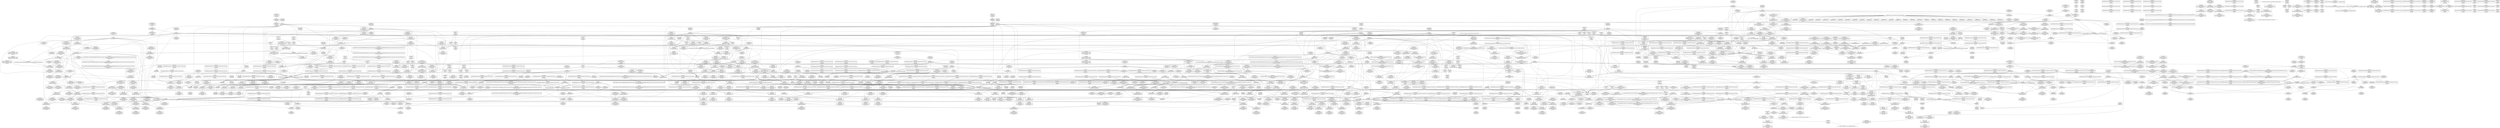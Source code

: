 digraph {
	CE0x557c580 [shape=record,shape=Mrecord,label="{CE0x557c580|rcu_read_unlock:tmp16|include/linux/rcupdate.h,933}"]
	CE0x550d220 [shape=record,shape=Mrecord,label="{CE0x550d220|get_current:tmp3}"]
	CE0x558f5c0 [shape=record,shape=Mrecord,label="{CE0x558f5c0|rcu_read_unlock:tmp1|*SummSource*}"]
	CE0x5558890 [shape=record,shape=Mrecord,label="{CE0x5558890|i64*_getelementptr_inbounds_(_4_x_i64_,_4_x_i64_*___llvm_gcov_ctr128,_i64_0,_i64_2)|*Constant*|*SummSource*}"]
	CE0x55022f0 [shape=record,shape=Mrecord,label="{CE0x55022f0|GLOBAL:current_sid|*Constant*|*SummSource*}"]
	CE0x5582910 [shape=record,shape=Mrecord,label="{CE0x5582910|rcu_read_unlock:do.body|*SummSource*}"]
	CE0x5552c70 [shape=record,shape=Mrecord,label="{CE0x5552c70|rcu_read_unlock:tmp17|include/linux/rcupdate.h,933|*SummSource*}"]
	CE0x554cf20 [shape=record,shape=Mrecord,label="{CE0x554cf20|i32_77|*Constant*|*SummSink*}"]
	CE0x54ee530 [shape=record,shape=Mrecord,label="{CE0x54ee530|VOIDTB_TE:_CE_32,36_}"]
	CE0x550d940 [shape=record,shape=Mrecord,label="{CE0x550d940|task_sid:tmp26|security/selinux/hooks.c,208}"]
	CE0x55614f0 [shape=record,shape=Mrecord,label="{CE0x55614f0|_ret_void,_!dbg_!27717|include/linux/rcupdate.h,424|*SummSink*}"]
	CE0x5568db0 [shape=record,shape=Mrecord,label="{CE0x5568db0|i32_2|*Constant*|*SummSource*}"]
	CE0x5510940 [shape=record,shape=Mrecord,label="{CE0x5510940|_call_void_mcount()_#3}"]
	CE0x5524ab0 [shape=record,shape=Mrecord,label="{CE0x5524ab0|_ret_%struct.task_struct*_%tmp4,_!dbg_!27714|./arch/x86/include/asm/current.h,14|*SummSource*}"]
	CE0x5566e10 [shape=record,shape=Mrecord,label="{CE0x5566e10|__preempt_count_sub:tmp1|*SummSink*}"]
	CE0x551b0f0 [shape=record,shape=Mrecord,label="{CE0x551b0f0|selinux_capget:tmp6|security/selinux/hooks.c,1972|*SummSink*}"]
	CE0x5507930 [shape=record,shape=Mrecord,label="{CE0x5507930|current_sid:bb|*SummSink*}"]
	CE0x554ae50 [shape=record,shape=Mrecord,label="{CE0x554ae50|GLOBAL:rcu_read_unlock|*Constant*}"]
	CE0x550b3a0 [shape=record,shape=Mrecord,label="{CE0x550b3a0|current_sid:tmp7|security/selinux/hooks.c,218|*SummSink*}"]
	CE0x555fc10 [shape=record,shape=Mrecord,label="{CE0x555fc10|rcu_read_unlock:tmp22|include/linux/rcupdate.h,935|*SummSink*}"]
	CE0x554a120 [shape=record,shape=Mrecord,label="{CE0x554a120|GLOBAL:cred_sid|*Constant*|*SummSink*}"]
	CE0x550edb0 [shape=record,shape=Mrecord,label="{CE0x550edb0|current_has_perm:tmp2|*SummSource*}"]
	CE0x55ed490 [shape=record,shape=Mrecord,label="{CE0x55ed490|rcu_lock_release:tmp6}"]
	CE0x559c670 [shape=record,shape=Mrecord,label="{CE0x559c670|i32_883|*Constant*|*SummSink*}"]
	CE0x55d2450 [shape=record,shape=Mrecord,label="{CE0x55d2450|rcu_lock_release:__here}"]
	CE0x557bfc0 [shape=record,shape=Mrecord,label="{CE0x557bfc0|_call_void_mcount()_#3|*SummSource*}"]
	CE0x5562750 [shape=record,shape=Mrecord,label="{CE0x5562750|GLOBAL:rcu_lock_release|*Constant*}"]
	CE0x55a4e00 [shape=record,shape=Mrecord,label="{CE0x55a4e00|__rcu_read_lock:tmp5|include/linux/rcupdate.h,239|*SummSource*}"]
	CE0x55805e0 [shape=record,shape=Mrecord,label="{CE0x55805e0|rcu_read_lock:tmp14|include/linux/rcupdate.h,882|*SummSource*}"]
	CE0x558c420 [shape=record,shape=Mrecord,label="{CE0x558c420|__preempt_count_add:val|Function::__preempt_count_add&Arg::val::}"]
	CE0x550e920 [shape=record,shape=Mrecord,label="{CE0x550e920|i64_4|*Constant*|*SummSource*}"]
	CE0x55e37d0 [shape=record,shape=Mrecord,label="{CE0x55e37d0|i64_1|*Constant*}"]
	CE0x54ef9a0 [shape=record,shape=Mrecord,label="{CE0x54ef9a0|current_sid:if.end}"]
	CE0x5514070 [shape=record,shape=Mrecord,label="{CE0x5514070|current_sid:tmp16|security/selinux/hooks.c,218}"]
	CE0x550b220 [shape=record,shape=Mrecord,label="{CE0x550b220|current_sid:tmp7|security/selinux/hooks.c,218|*SummSource*}"]
	CE0x5531e10 [shape=record,shape=Mrecord,label="{CE0x5531e10|i8*_getelementptr_inbounds_(_25_x_i8_,_25_x_i8_*_.str3,_i32_0,_i32_0)|*Constant*|*SummSource*}"]
	CE0x55e51a0 [shape=record,shape=Mrecord,label="{CE0x55e51a0|i64*_getelementptr_inbounds_(_4_x_i64_,_4_x_i64_*___llvm_gcov_ctr133,_i64_0,_i64_2)|*Constant*|*SummSink*}"]
	CE0x5550a10 [shape=record,shape=Mrecord,label="{CE0x5550a10|GLOBAL:__llvm_gcov_ctr127|Global_var:__llvm_gcov_ctr127|*SummSource*}"]
	CE0x5599e00 [shape=record,shape=Mrecord,label="{CE0x5599e00|rcu_read_lock:tmp22|include/linux/rcupdate.h,884|*SummSink*}"]
	CE0x5511270 [shape=record,shape=Mrecord,label="{CE0x5511270|_call_void___preempt_count_sub(i32_1)_#10,_!dbg_!27715|include/linux/rcupdate.h,244|*SummSource*}"]
	CE0x5566f20 [shape=record,shape=Mrecord,label="{CE0x5566f20|__preempt_count_add:tmp2}"]
	CE0x5507be0 [shape=record,shape=Mrecord,label="{CE0x5507be0|_call_void_rcu_read_lock()_#10,_!dbg_!27712|security/selinux/hooks.c,207|*SummSource*}"]
	CE0x55cdc30 [shape=record,shape=Mrecord,label="{CE0x55cdc30|_ret_void,_!dbg_!27720|./arch/x86/include/asm/preempt.h,78}"]
	CE0x559bba0 [shape=record,shape=Mrecord,label="{CE0x559bba0|i8*_getelementptr_inbounds_(_25_x_i8_,_25_x_i8_*_.str45,_i32_0,_i32_0)|*Constant*}"]
	CE0x55a7170 [shape=record,shape=Mrecord,label="{CE0x55a7170|_call_void_lockdep_rcu_suspicious(i8*_getelementptr_inbounds_(_25_x_i8_,_25_x_i8_*_.str45,_i32_0,_i32_0),_i32_934,_i8*_getelementptr_inbounds_(_44_x_i8_,_44_x_i8_*_.str47,_i32_0,_i32_0))_#10,_!dbg_!27726|include/linux/rcupdate.h,933|*SummSource*}"]
	CE0x55639e0 [shape=record,shape=Mrecord,label="{CE0x55639e0|_call_void_lock_acquire(%struct.lockdep_map*_%map,_i32_0,_i32_0,_i32_2,_i32_0,_%struct.lockdep_map*_null,_i64_ptrtoint_(i8*_blockaddress(_rcu_lock_acquire,_%__here)_to_i64))_#10,_!dbg_!27716|include/linux/rcupdate.h,418}"]
	CE0x54fb090 [shape=record,shape=Mrecord,label="{CE0x54fb090|_ret_i32_%call2,_!dbg_!27718|security/selinux/hooks.c,1544|*SummSink*}"]
	CE0x55943e0 [shape=record,shape=Mrecord,label="{CE0x55943e0|__rcu_read_lock:tmp4|include/linux/rcupdate.h,239|*SummSource*}"]
	CE0x552c320 [shape=record,shape=Mrecord,label="{CE0x552c320|task_sid:tmp2|*SummSink*}"]
	CE0x550b940 [shape=record,shape=Mrecord,label="{CE0x550b940|task_sid:tmp12|security/selinux/hooks.c,208|*SummSink*}"]
	CE0x555e3d0 [shape=record,shape=Mrecord,label="{CE0x555e3d0|task_sid:tobool1|security/selinux/hooks.c,208|*SummSource*}"]
	CE0x55e5950 [shape=record,shape=Mrecord,label="{CE0x55e5950|__preempt_count_sub:tmp5|./arch/x86/include/asm/preempt.h,77}"]
	CE0x54ee120 [shape=record,shape=Mrecord,label="{CE0x54ee120|avc_has_perm:tclass|Function::avc_has_perm&Arg::tclass::}"]
	CE0x5531200 [shape=record,shape=Mrecord,label="{CE0x5531200|i64*_getelementptr_inbounds_(_11_x_i64_,_11_x_i64_*___llvm_gcov_ctr125,_i64_0,_i64_8)|*Constant*|*SummSource*}"]
	CE0x560b070 [shape=record,shape=Mrecord,label="{CE0x560b070|__preempt_count_sub:val|Function::__preempt_count_sub&Arg::val::|*SummSink*}"]
	CE0x557a090 [shape=record,shape=Mrecord,label="{CE0x557a090|i64*_getelementptr_inbounds_(_4_x_i64_,_4_x_i64_*___llvm_gcov_ctr134,_i64_0,_i64_3)|*Constant*|*SummSink*}"]
	CE0x54eb1d0 [shape=record,shape=Mrecord,label="{CE0x54eb1d0|GLOBAL:cap_capget|*Constant*|*SummSink*}"]
	CE0x55744e0 [shape=record,shape=Mrecord,label="{CE0x55744e0|__preempt_count_sub:tmp7|./arch/x86/include/asm/preempt.h,78|*SummSink*}"]
	CE0x559b140 [shape=record,shape=Mrecord,label="{CE0x559b140|_call_void_lockdep_rcu_suspicious(i8*_getelementptr_inbounds_(_25_x_i8_,_25_x_i8_*_.str45,_i32_0,_i32_0),_i32_883,_i8*_getelementptr_inbounds_(_42_x_i8_,_42_x_i8_*_.str46,_i32_0,_i32_0))_#10,_!dbg_!27728|include/linux/rcupdate.h,882|*SummSource*}"]
	CE0x556a330 [shape=record,shape=Mrecord,label="{CE0x556a330|i64*_getelementptr_inbounds_(_4_x_i64_,_4_x_i64_*___llvm_gcov_ctr133,_i64_0,_i64_0)|*Constant*|*SummSource*}"]
	CE0x5524160 [shape=record,shape=Mrecord,label="{CE0x5524160|GLOBAL:get_current|*Constant*}"]
	CE0x5546950 [shape=record,shape=Mrecord,label="{CE0x5546950|task_sid:tmp22|security/selinux/hooks.c,208}"]
	CE0x552a130 [shape=record,shape=Mrecord,label="{CE0x552a130|task_sid:call7|security/selinux/hooks.c,208}"]
	CE0x54ed320 [shape=record,shape=Mrecord,label="{CE0x54ed320|avc_has_perm:ssid|Function::avc_has_perm&Arg::ssid::}"]
	CE0x554aa60 [shape=record,shape=Mrecord,label="{CE0x554aa60|_ret_i32_%tmp6,_!dbg_!27716|security/selinux/hooks.c,197|*SummSource*}"]
	CE0x550e8b0 [shape=record,shape=Mrecord,label="{CE0x550e8b0|i64_4|*Constant*}"]
	CE0x55123e0 [shape=record,shape=Mrecord,label="{CE0x55123e0|rcu_read_lock:tmp11|include/linux/rcupdate.h,882|*SummSink*}"]
	CE0x54f9ef0 [shape=record,shape=Mrecord,label="{CE0x54f9ef0|current_sid:land.lhs.true2|*SummSink*}"]
	CE0x555d3d0 [shape=record,shape=Mrecord,label="{CE0x555d3d0|rcu_read_unlock:tmp19|include/linux/rcupdate.h,933}"]
	CE0x556ce70 [shape=record,shape=Mrecord,label="{CE0x556ce70|__rcu_read_unlock:tmp3|*SummSink*}"]
	CE0x5552200 [shape=record,shape=Mrecord,label="{CE0x5552200|_ret_void,_!dbg_!27717|include/linux/rcupdate.h,240|*SummSource*}"]
	CE0x5500be0 [shape=record,shape=Mrecord,label="{CE0x5500be0|selinux_capget:entry}"]
	CE0x555e540 [shape=record,shape=Mrecord,label="{CE0x555e540|task_sid:tobool1|security/selinux/hooks.c,208|*SummSink*}"]
	CE0x5512ef0 [shape=record,shape=Mrecord,label="{CE0x5512ef0|i64*_getelementptr_inbounds_(_11_x_i64_,_11_x_i64_*___llvm_gcov_ctr125,_i64_0,_i64_9)|*Constant*|*SummSink*}"]
	CE0x54f05f0 [shape=record,shape=Mrecord,label="{CE0x54f05f0|i8*_getelementptr_inbounds_(_45_x_i8_,_45_x_i8_*_.str12,_i32_0,_i32_0)|*Constant*|*SummSource*}"]
	CE0x55832c0 [shape=record,shape=Mrecord,label="{CE0x55832c0|rcu_read_lock:bb|*SummSink*}"]
	CE0x5529bf0 [shape=record,shape=Mrecord,label="{CE0x5529bf0|get_current:tmp1}"]
	CE0x5559fc0 [shape=record,shape=Mrecord,label="{CE0x5559fc0|rcu_lock_acquire:map|Function::rcu_lock_acquire&Arg::map::|*SummSink*}"]
	CE0x55e64c0 [shape=record,shape=Mrecord,label="{CE0x55e64c0|rcu_lock_release:tmp5|include/linux/rcupdate.h,423|*SummSource*}"]
	CE0x552b7d0 [shape=record,shape=Mrecord,label="{CE0x552b7d0|current_sid:land.lhs.true|*SummSink*}"]
	CE0x559c4f0 [shape=record,shape=Mrecord,label="{CE0x559c4f0|i32_883|*Constant*|*SummSource*}"]
	CE0x55847d0 [shape=record,shape=Mrecord,label="{CE0x55847d0|rcu_read_unlock:tmp6|include/linux/rcupdate.h,933|*SummSink*}"]
	CE0x554f500 [shape=record,shape=Mrecord,label="{CE0x554f500|_call_void_mcount()_#3}"]
	CE0x54ebf40 [shape=record,shape=Mrecord,label="{CE0x54ebf40|task_sid:do.body}"]
	CE0x54fd8a0 [shape=record,shape=Mrecord,label="{CE0x54fd8a0|VOIDTB_TE:_CE:_elem_0:default:}"]
	CE0x5509b90 [shape=record,shape=Mrecord,label="{CE0x5509b90|current_sid:if.then|*SummSource*}"]
	CE0x55272f0 [shape=record,shape=Mrecord,label="{CE0x55272f0|current_sid:tmp23|security/selinux/hooks.c,218|*SummSink*}"]
	CE0x54ee410 [shape=record,shape=Mrecord,label="{CE0x54ee410|VOIDTB_TE:_CE_24,28_}"]
	CE0x55820c0 [shape=record,shape=Mrecord,label="{CE0x55820c0|rcu_read_lock:land.lhs.true|*SummSource*}"]
	CE0x556d470 [shape=record,shape=Mrecord,label="{CE0x556d470|__preempt_count_add:tmp6|./arch/x86/include/asm/preempt.h,73|*SummSink*}"]
	CE0x5585ef0 [shape=record,shape=Mrecord,label="{CE0x5585ef0|cred_sid:tmp5|security/selinux/hooks.c,196|*SummSink*}"]
	CE0x54e5300 [shape=record,shape=Mrecord,label="{CE0x54e5300|COLLAPSED:_GCMRE___llvm_gcov_ctr125_internal_global_11_x_i64_zeroinitializer:_elem_0:default:}"]
	CE0x54d9c60 [shape=record,shape=Mrecord,label="{CE0x54d9c60|selinux_capget:tmp|*SummSource*}"]
	CE0x55a1470 [shape=record,shape=Mrecord,label="{CE0x55a1470|rcu_read_lock:tmp8|include/linux/rcupdate.h,882}"]
	CE0x5514ac0 [shape=record,shape=Mrecord,label="{CE0x5514ac0|i8*_getelementptr_inbounds_(_25_x_i8_,_25_x_i8_*_.str3,_i32_0,_i32_0)|*Constant*}"]
	CE0x54f3540 [shape=record,shape=Mrecord,label="{CE0x54f3540|current_sid:call|security/selinux/hooks.c,218|*SummSink*}"]
	CE0x552aae0 [shape=record,shape=Mrecord,label="{CE0x552aae0|task_sid:call7|security/selinux/hooks.c,208|*SummSource*}"]
	CE0x55d1490 [shape=record,shape=Mrecord,label="{CE0x55d1490|_ret_void,_!dbg_!27720|./arch/x86/include/asm/preempt.h,78|*SummSource*}"]
	CE0x54f5270 [shape=record,shape=Mrecord,label="{CE0x54f5270|current_sid:tobool|security/selinux/hooks.c,218|*SummSource*}"]
	CE0x54f2720 [shape=record,shape=Mrecord,label="{CE0x54f2720|VOIDTB_TE:_CE:_elem_0:default:}"]
	CE0x552c240 [shape=record,shape=Mrecord,label="{CE0x552c240|task_sid:tmp2}"]
	CE0x54f88f0 [shape=record,shape=Mrecord,label="{CE0x54f88f0|task_sid:task|Function::task_sid&Arg::task::|*SummSource*}"]
	CE0x54f89c0 [shape=record,shape=Mrecord,label="{CE0x54f89c0|task_sid:task|Function::task_sid&Arg::task::|*SummSink*}"]
	CE0x550ada0 [shape=record,shape=Mrecord,label="{CE0x550ada0|current_sid:tmp6|security/selinux/hooks.c,218|*SummSource*}"]
	CE0x5501570 [shape=record,shape=Mrecord,label="{CE0x5501570|current_sid:tmp2|*SummSink*}"]
	CE0x54d97c0 [shape=record,shape=Mrecord,label="{CE0x54d97c0|selinux_capget:target|Function::selinux_capget&Arg::target::|*SummSource*}"]
	CE0x5562ca0 [shape=record,shape=Mrecord,label="{CE0x5562ca0|__rcu_read_lock:bb}"]
	CE0x553f380 [shape=record,shape=Mrecord,label="{CE0x553f380|i64*_getelementptr_inbounds_(_13_x_i64_,_13_x_i64_*___llvm_gcov_ctr126,_i64_0,_i64_1)|*Constant*|*SummSource*}"]
	CE0x54fff30 [shape=record,shape=Mrecord,label="{CE0x54fff30|i64*_getelementptr_inbounds_(_6_x_i64_,_6_x_i64_*___llvm_gcov_ctr139,_i64_0,_i64_5)|*Constant*|*SummSource*}"]
	CE0x5509850 [shape=record,shape=Mrecord,label="{CE0x5509850|current_sid:do.body}"]
	CE0x54e4440 [shape=record,shape=Mrecord,label="{CE0x54e4440|VOIDTB_TE:_CE_52,56_}"]
	CE0x55990a0 [shape=record,shape=Mrecord,label="{CE0x55990a0|i64*_getelementptr_inbounds_(_11_x_i64_,_11_x_i64_*___llvm_gcov_ctr127,_i64_0,_i64_10)|*Constant*}"]
	CE0x554abc0 [shape=record,shape=Mrecord,label="{CE0x554abc0|_ret_i32_%tmp6,_!dbg_!27716|security/selinux/hooks.c,197|*SummSink*}"]
	CE0x5587e80 [shape=record,shape=Mrecord,label="{CE0x5587e80|i64*_getelementptr_inbounds_(_11_x_i64_,_11_x_i64_*___llvm_gcov_ctr132,_i64_0,_i64_1)|*Constant*}"]
	CE0x5553660 [shape=record,shape=Mrecord,label="{CE0x5553660|cred_sid:security|security/selinux/hooks.c,196}"]
	CE0x5525d70 [shape=record,shape=Mrecord,label="{CE0x5525d70|current_sid:tmp21|security/selinux/hooks.c,218|*SummSink*}"]
	CE0x555cb00 [shape=record,shape=Mrecord,label="{CE0x555cb00|i64*_getelementptr_inbounds_(_11_x_i64_,_11_x_i64_*___llvm_gcov_ctr132,_i64_0,_i64_9)|*Constant*|*SummSource*}"]
	CE0x5526660 [shape=record,shape=Mrecord,label="{CE0x5526660|current_sid:security|security/selinux/hooks.c,218|*SummSink*}"]
	CE0x550a2d0 [shape=record,shape=Mrecord,label="{CE0x550a2d0|GLOBAL:current_sid.__warned|Global_var:current_sid.__warned|*SummSource*}"]
	CE0x4c61150 [shape=record,shape=Mrecord,label="{CE0x4c61150|selinux_capget:tmp5|security/selinux/hooks.c,1971|*SummSource*}"]
	CE0x54eb550 [shape=record,shape=Mrecord,label="{CE0x54eb550|current_sid:entry|*SummSink*}"]
	CE0x556df90 [shape=record,shape=Mrecord,label="{CE0x556df90|i64*_getelementptr_inbounds_(_4_x_i64_,_4_x_i64_*___llvm_gcov_ctr134,_i64_0,_i64_0)|*Constant*|*SummSink*}"]
	CE0x5551020 [shape=record,shape=Mrecord,label="{CE0x5551020|task_sid:call|security/selinux/hooks.c,208}"]
	CE0x5589750 [shape=record,shape=Mrecord,label="{CE0x5589750|i64*_getelementptr_inbounds_(_4_x_i64_,_4_x_i64_*___llvm_gcov_ctr133,_i64_0,_i64_2)|*Constant*}"]
	CE0x72e3ad0 [shape=record,shape=Mrecord,label="{CE0x72e3ad0|selinux_capget:tmp4|security/selinux/hooks.c,1971}"]
	CE0x5525580 [shape=record,shape=Mrecord,label="{CE0x5525580|current_sid:cred|security/selinux/hooks.c,218|*SummSource*}"]
	CE0x56237a0 [shape=record,shape=Mrecord,label="{CE0x56237a0|i64*_getelementptr_inbounds_(_4_x_i64_,_4_x_i64_*___llvm_gcov_ctr129,_i64_0,_i64_0)|*Constant*|*SummSource*}"]
	CE0x55a72a0 [shape=record,shape=Mrecord,label="{CE0x55a72a0|_call_void_lockdep_rcu_suspicious(i8*_getelementptr_inbounds_(_25_x_i8_,_25_x_i8_*_.str45,_i32_0,_i32_0),_i32_934,_i8*_getelementptr_inbounds_(_44_x_i8_,_44_x_i8_*_.str47,_i32_0,_i32_0))_#10,_!dbg_!27726|include/linux/rcupdate.h,933|*SummSink*}"]
	CE0x5591600 [shape=record,shape=Mrecord,label="{CE0x5591600|i64*_getelementptr_inbounds_(_11_x_i64_,_11_x_i64_*___llvm_gcov_ctr132,_i64_0,_i64_0)|*Constant*|*SummSource*}"]
	CE0x55730c0 [shape=record,shape=Mrecord,label="{CE0x55730c0|__preempt_count_sub:sub|./arch/x86/include/asm/preempt.h,77}"]
	CE0x54e4840 [shape=record,shape=Mrecord,label="{CE0x54e4840|i64*_getelementptr_inbounds_(_6_x_i64_,_6_x_i64_*___llvm_gcov_ctr139,_i64_0,_i64_5)|*Constant*|*SummSink*}"]
	CE0x555ef30 [shape=record,shape=Mrecord,label="{CE0x555ef30|__rcu_read_lock:tmp1|*SummSink*}"]
	CE0x54f1e60 [shape=record,shape=Mrecord,label="{CE0x54f1e60|current_sid:tmp1}"]
	CE0x5506490 [shape=record,shape=Mrecord,label="{CE0x5506490|current_has_perm:bb|*SummSink*}"]
	CE0x5575720 [shape=record,shape=Mrecord,label="{CE0x5575720|__preempt_count_sub:do.end}"]
	CE0x555c630 [shape=record,shape=Mrecord,label="{CE0x555c630|i8*_getelementptr_inbounds_(_44_x_i8_,_44_x_i8_*_.str47,_i32_0,_i32_0)|*Constant*|*SummSource*}"]
	CE0x5502550 [shape=record,shape=Mrecord,label="{CE0x5502550|current_sid:entry}"]
	CE0x5563030 [shape=record,shape=Mrecord,label="{CE0x5563030|rcu_lock_acquire:tmp4|include/linux/rcupdate.h,418|*SummSink*}"]
	CE0x555a090 [shape=record,shape=Mrecord,label="{CE0x555a090|rcu_read_lock:call|include/linux/rcupdate.h,882}"]
	CE0x5599210 [shape=record,shape=Mrecord,label="{CE0x5599210|rcu_read_lock:tmp21|include/linux/rcupdate.h,884|*SummSource*}"]
	CE0x54f2380 [shape=record,shape=Mrecord,label="{CE0x54f2380|i64_1|*Constant*}"]
	CE0x555cd20 [shape=record,shape=Mrecord,label="{CE0x555cd20|i64*_getelementptr_inbounds_(_11_x_i64_,_11_x_i64_*___llvm_gcov_ctr132,_i64_0,_i64_9)|*Constant*|*SummSink*}"]
	CE0x54de440 [shape=record,shape=Mrecord,label="{CE0x54de440|current_has_perm:perms|Function::current_has_perm&Arg::perms::|*SummSource*}"]
	CE0x55e3690 [shape=record,shape=Mrecord,label="{CE0x55e3690|i8*_undef|*Constant*}"]
	CE0x555d440 [shape=record,shape=Mrecord,label="{CE0x555d440|rcu_read_unlock:tmp19|include/linux/rcupdate.h,933|*SummSource*}"]
	CE0x5561f30 [shape=record,shape=Mrecord,label="{CE0x5561f30|__rcu_read_unlock:entry|*SummSink*}"]
	CE0x554e350 [shape=record,shape=Mrecord,label="{CE0x554e350|cred_sid:tmp2|*SummSink*}"]
	CE0x550af20 [shape=record,shape=Mrecord,label="{CE0x550af20|current_sid:tmp6|security/selinux/hooks.c,218|*SummSink*}"]
	CE0x54fa6d0 [shape=record,shape=Mrecord,label="{CE0x54fa6d0|current_sid:tmp8|security/selinux/hooks.c,218|*SummSink*}"]
	CE0x54e6730 [shape=record,shape=Mrecord,label="{CE0x54e6730|avc_has_perm:auditdata|Function::avc_has_perm&Arg::auditdata::}"]
	CE0x554d5a0 [shape=record,shape=Mrecord,label="{CE0x554d5a0|rcu_read_lock:tmp4|include/linux/rcupdate.h,882}"]
	CE0x55e41b0 [shape=record,shape=Mrecord,label="{CE0x55e41b0|rcu_lock_acquire:tmp5|include/linux/rcupdate.h,418}"]
	CE0x5566f90 [shape=record,shape=Mrecord,label="{CE0x5566f90|__preempt_count_add:tmp2|*SummSource*}"]
	CE0x553d790 [shape=record,shape=Mrecord,label="{CE0x553d790|i64_6|*Constant*|*SummSink*}"]
	CE0x54f8c40 [shape=record,shape=Mrecord,label="{CE0x54f8c40|_ret_i32_%call7,_!dbg_!27749|security/selinux/hooks.c,210|*SummSource*}"]
	CE0x54f3c50 [shape=record,shape=Mrecord,label="{CE0x54f3c50|i64*_getelementptr_inbounds_(_13_x_i64_,_13_x_i64_*___llvm_gcov_ctr126,_i64_0,_i64_0)|*Constant*|*SummSource*}"]
	CE0x54eb070 [shape=record,shape=Mrecord,label="{CE0x54eb070|GLOBAL:current_has_perm|*Constant*|*SummSource*}"]
	CE0x550b540 [shape=record,shape=Mrecord,label="{CE0x550b540|_call_void_mcount()_#3|*SummSource*}"]
	CE0x5511770 [shape=record,shape=Mrecord,label="{CE0x5511770|i64*_getelementptr_inbounds_(_13_x_i64_,_13_x_i64_*___llvm_gcov_ctr126,_i64_0,_i64_11)|*Constant*|*SummSource*}"]
	CE0x559df00 [shape=record,shape=Mrecord,label="{CE0x559df00|GLOBAL:rcu_lock_map|Global_var:rcu_lock_map|*SummSink*}"]
	CE0x550c4c0 [shape=record,shape=Mrecord,label="{CE0x550c4c0|current_sid:tmp14|security/selinux/hooks.c,218|*SummSource*}"]
	CE0x560d9d0 [shape=record,shape=Mrecord,label="{CE0x560d9d0|__preempt_count_sub:tmp|*SummSink*}"]
	CE0x5580760 [shape=record,shape=Mrecord,label="{CE0x5580760|rcu_read_lock:tmp14|include/linux/rcupdate.h,882|*SummSink*}"]
	CE0x550a930 [shape=record,shape=Mrecord,label="{CE0x550a930|task_sid:tmp8|security/selinux/hooks.c,208}"]
	CE0x559b2b0 [shape=record,shape=Mrecord,label="{CE0x559b2b0|i8*_getelementptr_inbounds_(_25_x_i8_,_25_x_i8_*_.str45,_i32_0,_i32_0)|*Constant*|*SummSink*}"]
	CE0x5509050 [shape=record,shape=Mrecord,label="{CE0x5509050|current_sid:tobool1|security/selinux/hooks.c,218}"]
	CE0x54fec70 [shape=record,shape=Mrecord,label="{CE0x54fec70|__preempt_count_add:bb|*SummSource*}"]
	CE0x5582720 [shape=record,shape=Mrecord,label="{CE0x5582720|rcu_read_unlock:do.end|*SummSink*}"]
	CE0x55542a0 [shape=record,shape=Mrecord,label="{CE0x55542a0|task_sid:tmp10|security/selinux/hooks.c,208|*SummSink*}"]
	CE0x5502470 [shape=record,shape=Mrecord,label="{CE0x5502470|GLOBAL:current_sid|*Constant*|*SummSink*}"]
	CE0x54e11b0 [shape=record,shape=Mrecord,label="{CE0x54e11b0|i64_2|*Constant*}"]
	CE0x5552f70 [shape=record,shape=Mrecord,label="{CE0x5552f70|rcu_read_unlock:tmp18|include/linux/rcupdate.h,933}"]
	CE0x5611d70 [shape=record,shape=Mrecord,label="{CE0x5611d70|__preempt_count_add:tmp4|./arch/x86/include/asm/preempt.h,72|*SummSink*}"]
	CE0x54da0c0 [shape=record,shape=Mrecord,label="{CE0x54da0c0|_call_void_mcount()_#3|*SummSource*}"]
	CE0x55d3bc0 [shape=record,shape=Mrecord,label="{CE0x55d3bc0|__preempt_count_sub:tmp4|./arch/x86/include/asm/preempt.h,77|*SummSink*}"]
	CE0x55a2190 [shape=record,shape=Mrecord,label="{CE0x55a2190|rcu_read_unlock:tmp7|include/linux/rcupdate.h,933|*SummSource*}"]
	CE0x55d1700 [shape=record,shape=Mrecord,label="{CE0x55d1700|i64*_getelementptr_inbounds_(_4_x_i64_,_4_x_i64_*___llvm_gcov_ctr130,_i64_0,_i64_0)|*Constant*}"]
	CE0x558cca0 [shape=record,shape=Mrecord,label="{CE0x558cca0|i64_1|*Constant*}"]
	CE0x55324c0 [shape=record,shape=Mrecord,label="{CE0x55324c0|i64*_getelementptr_inbounds_(_11_x_i64_,_11_x_i64_*___llvm_gcov_ctr125,_i64_0,_i64_9)|*Constant*}"]
	CE0x5557a50 [shape=record,shape=Mrecord,label="{CE0x5557a50|task_sid:do.end6|*SummSource*}"]
	CE0x55801d0 [shape=record,shape=Mrecord,label="{CE0x55801d0|rcu_read_lock:tmp13|include/linux/rcupdate.h,882|*SummSource*}"]
	CE0x556bd10 [shape=record,shape=Mrecord,label="{CE0x556bd10|i64*_getelementptr_inbounds_(_4_x_i64_,_4_x_i64_*___llvm_gcov_ctr134,_i64_0,_i64_2)|*Constant*|*SummSource*}"]
	CE0x54f3b00 [shape=record,shape=Mrecord,label="{CE0x54f3b00|i64*_getelementptr_inbounds_(_13_x_i64_,_13_x_i64_*___llvm_gcov_ctr126,_i64_0,_i64_0)|*Constant*}"]
	CE0x5551670 [shape=record,shape=Mrecord,label="{CE0x5551670|_call_void_rcu_lock_acquire(%struct.lockdep_map*_rcu_lock_map)_#10,_!dbg_!27711|include/linux/rcupdate.h,881}"]
	CE0x54d8c10 [shape=record,shape=Mrecord,label="{CE0x54d8c10|current_sid:tmp9|security/selinux/hooks.c,218|*SummSink*}"]
	CE0x55a3ab0 [shape=record,shape=Mrecord,label="{CE0x55a3ab0|rcu_read_unlock:tmp8|include/linux/rcupdate.h,933}"]
	CE0x54df1d0 [shape=record,shape=Mrecord,label="{CE0x54df1d0|selinux_capget:if.then}"]
	CE0x557c930 [shape=record,shape=Mrecord,label="{CE0x557c930|0:_i8,_:_GCMR_rcu_read_lock.__warned_internal_global_i8_0,_section_.data.unlikely_,_align_1:_elem_0:default:}"]
	CE0x54e8cc0 [shape=record,shape=Mrecord,label="{CE0x54e8cc0|current_has_perm:tmp}"]
	CE0x5525c80 [shape=record,shape=Mrecord,label="{CE0x5525c80|i32_22|*Constant*}"]
	CE0x55956c0 [shape=record,shape=Mrecord,label="{CE0x55956c0|_call_void_asm_addl_$1,_%gs:$0_,_*m,ri,*m,_dirflag_,_fpsr_,_flags_(i32*___preempt_count,_i32_%val,_i32*___preempt_count)_#3,_!dbg_!27714,_!srcloc_!27717|./arch/x86/include/asm/preempt.h,72}"]
	CE0x54f5540 [shape=record,shape=Mrecord,label="{CE0x54f5540|current_has_perm:call2|security/selinux/hooks.c,1544}"]
	CE0x550f3c0 [shape=record,shape=Mrecord,label="{CE0x550f3c0|i64*_getelementptr_inbounds_(_13_x_i64_,_13_x_i64_*___llvm_gcov_ctr126,_i64_0,_i64_11)|*Constant*}"]
	CE0x55ec380 [shape=record,shape=Mrecord,label="{CE0x55ec380|GLOBAL:lock_release|*Constant*|*SummSource*}"]
	CE0x551d550 [shape=record,shape=Mrecord,label="{CE0x551d550|selinux_capget:tmp8|security/selinux/hooks.c,1974|*SummSink*}"]
	CE0x558cb00 [shape=record,shape=Mrecord,label="{CE0x558cb00|__rcu_read_unlock:tmp2|*SummSource*}"]
	CE0x5581f70 [shape=record,shape=Mrecord,label="{CE0x5581f70|__preempt_count_sub:entry}"]
	CE0x5592680 [shape=record,shape=Mrecord,label="{CE0x5592680|rcu_lock_acquire:tmp1|*SummSource*}"]
	CE0x54e4590 [shape=record,shape=Mrecord,label="{CE0x54e4590|VOIDTB_TE:_CE_72,80_}"]
	CE0x5532530 [shape=record,shape=Mrecord,label="{CE0x5532530|i32_218|*Constant*|*SummSink*}"]
	CE0x553d1b0 [shape=record,shape=Mrecord,label="{CE0x553d1b0|i64*_getelementptr_inbounds_(_4_x_i64_,_4_x_i64_*___llvm_gcov_ctr128,_i64_0,_i64_0)|*Constant*|*SummSink*}"]
	CE0x552dfe0 [shape=record,shape=Mrecord,label="{CE0x552dfe0|rcu_read_lock:if.then|*SummSink*}"]
	CE0x5585320 [shape=record,shape=Mrecord,label="{CE0x5585320|GLOBAL:rcu_read_lock.__warned|Global_var:rcu_read_lock.__warned}"]
	CE0x54fc190 [shape=record,shape=Mrecord,label="{CE0x54fc190|selinux_capget:inheritable|Function::selinux_capget&Arg::inheritable::}"]
	CE0x5546580 [shape=record,shape=Mrecord,label="{CE0x5546580|task_sid:tmp20|security/selinux/hooks.c,208|*SummSource*}"]
	CE0x55838c0 [shape=record,shape=Mrecord,label="{CE0x55838c0|GLOBAL:__preempt_count_add|*Constant*|*SummSink*}"]
	CE0x556efe0 [shape=record,shape=Mrecord,label="{CE0x556efe0|i64*_getelementptr_inbounds_(_4_x_i64_,_4_x_i64_*___llvm_gcov_ctr130,_i64_0,_i64_0)|*Constant*|*SummSource*}"]
	CE0x556e5f0 [shape=record,shape=Mrecord,label="{CE0x556e5f0|void_(i32*,_i32,_i32*)*_asm_addl_$1,_%gs:$0_,_*m,ri,*m,_dirflag_,_fpsr_,_flags_|*SummSource*}"]
	CE0x560cf70 [shape=record,shape=Mrecord,label="{CE0x560cf70|i64*_getelementptr_inbounds_(_4_x_i64_,_4_x_i64_*___llvm_gcov_ctr134,_i64_0,_i64_1)|*Constant*}"]
	CE0x5513390 [shape=record,shape=Mrecord,label="{CE0x5513390|current_sid:tmp17|security/selinux/hooks.c,218|*SummSink*}"]
	CE0x5585600 [shape=record,shape=Mrecord,label="{CE0x5585600|GLOBAL:rcu_read_lock.__warned|Global_var:rcu_read_lock.__warned|*SummSource*}"]
	CE0x5506a00 [shape=record,shape=Mrecord,label="{CE0x5506a00|_ret_i32_%retval.0,_!dbg_!27725|security/selinux/hooks.c,1975|*SummSource*}"]
	CE0x554a190 [shape=record,shape=Mrecord,label="{CE0x554a190|cred_sid:entry}"]
	CE0x54e4960 [shape=record,shape=Mrecord,label="{CE0x54e4960|selinux_capget:tmp10|security/selinux/hooks.c,1975}"]
	CE0x54edeb0 [shape=record,shape=Mrecord,label="{CE0x54edeb0|i16_2|*Constant*|*SummSink*}"]
	CE0x5556de0 [shape=record,shape=Mrecord,label="{CE0x5556de0|_call_void_mcount()_#3|*SummSink*}"]
	CE0x54d9410 [shape=record,shape=Mrecord,label="{CE0x54d9410|VOIDTB_TE:_CE_144,152_}"]
	CE0x54dee90 [shape=record,shape=Mrecord,label="{CE0x54dee90|current_has_perm:entry|*SummSource*}"]
	CE0x555db60 [shape=record,shape=Mrecord,label="{CE0x555db60|rcu_read_unlock:tmp21|include/linux/rcupdate.h,935}"]
	CE0x55566b0 [shape=record,shape=Mrecord,label="{CE0x55566b0|i32_0|*Constant*}"]
	CE0x5500e50 [shape=record,shape=Mrecord,label="{CE0x5500e50|selinux_capget:tmp9|security/selinux/hooks.c,1974|*SummSource*}"]
	CE0x5575e40 [shape=record,shape=Mrecord,label="{CE0x5575e40|__preempt_count_sub:tmp6|./arch/x86/include/asm/preempt.h,78|*SummSource*}"]
	CE0x55432a0 [shape=record,shape=Mrecord,label="{CE0x55432a0|_call_void_mcount()_#3}"]
	CE0x555ffe0 [shape=record,shape=Mrecord,label="{CE0x555ffe0|_call_void_rcu_lock_release(%struct.lockdep_map*_rcu_lock_map)_#10,_!dbg_!27733|include/linux/rcupdate.h,935}"]
	CE0x552b290 [shape=record,shape=Mrecord,label="{CE0x552b290|_call_void___rcu_read_lock()_#10,_!dbg_!27710|include/linux/rcupdate.h,879}"]
	CE0x55080e0 [shape=record,shape=Mrecord,label="{CE0x55080e0|current_sid:call|security/selinux/hooks.c,218}"]
	CE0x5559e40 [shape=record,shape=Mrecord,label="{CE0x5559e40|rcu_lock_acquire:map|Function::rcu_lock_acquire&Arg::map::|*SummSource*}"]
	CE0x5510e10 [shape=record,shape=Mrecord,label="{CE0x5510e10|__preempt_count_add:tmp3}"]
	CE0x54f8ed0 [shape=record,shape=Mrecord,label="{CE0x54f8ed0|current_has_perm:call2|security/selinux/hooks.c,1544|*SummSink*}"]
	CE0x559ec10 [shape=record,shape=Mrecord,label="{CE0x559ec10|cred_sid:tmp4|*LoadInst*|security/selinux/hooks.c,196|*SummSource*}"]
	CE0x5509990 [shape=record,shape=Mrecord,label="{CE0x5509990|current_sid:do.body|*SummSink*}"]
	CE0x54e5370 [shape=record,shape=Mrecord,label="{CE0x54e5370|current_sid:tmp|*SummSource*}"]
	CE0x554df50 [shape=record,shape=Mrecord,label="{CE0x554df50|_ret_void,_!dbg_!27735|include/linux/rcupdate.h,884|*SummSink*}"]
	CE0x5581170 [shape=record,shape=Mrecord,label="{CE0x5581170|rcu_read_lock:tmp16|include/linux/rcupdate.h,882|*SummSink*}"]
	CE0x55412f0 [shape=record,shape=Mrecord,label="{CE0x55412f0|rcu_read_lock:tobool|include/linux/rcupdate.h,882|*SummSource*}"]
	CE0x5542370 [shape=record,shape=Mrecord,label="{CE0x5542370|task_sid:tmp14|security/selinux/hooks.c,208}"]
	CE0x5568080 [shape=record,shape=Mrecord,label="{CE0x5568080|__preempt_count_sub:tmp4|./arch/x86/include/asm/preempt.h,77}"]
	CE0x5555880 [shape=record,shape=Mrecord,label="{CE0x5555880|GLOBAL:__llvm_gcov_ctr127|Global_var:__llvm_gcov_ctr127}"]
	CE0x553e9a0 [shape=record,shape=Mrecord,label="{CE0x553e9a0|task_sid:tmp11|security/selinux/hooks.c,208|*SummSource*}"]
	CE0x55cd370 [shape=record,shape=Mrecord,label="{CE0x55cd370|__rcu_read_unlock:tmp1}"]
	CE0x5583a90 [shape=record,shape=Mrecord,label="{CE0x5583a90|__preempt_count_add:entry|*SummSource*}"]
	CE0x55a6cc0 [shape=record,shape=Mrecord,label="{CE0x55a6cc0|rcu_read_unlock:tmp18|include/linux/rcupdate.h,933|*SummSink*}"]
	CE0x54efbb0 [shape=record,shape=Mrecord,label="{CE0x54efbb0|current_sid:if.end|*SummSink*}"]
	CE0x553df20 [shape=record,shape=Mrecord,label="{CE0x553df20|task_sid:tmp1|*SummSource*}"]
	CE0x55e38b0 [shape=record,shape=Mrecord,label="{CE0x55e38b0|rcu_lock_release:tmp1|*SummSource*}"]
	CE0x55908a0 [shape=record,shape=Mrecord,label="{CE0x55908a0|_call_void___preempt_count_add(i32_1)_#10,_!dbg_!27711|include/linux/rcupdate.h,239}"]
	CE0x55a82a0 [shape=record,shape=Mrecord,label="{CE0x55a82a0|__rcu_read_lock:tmp6|include/linux/rcupdate.h,240|*SummSource*}"]
	CE0x557fa30 [shape=record,shape=Mrecord,label="{CE0x557fa30|rcu_read_unlock:call3|include/linux/rcupdate.h,933}"]
	CE0x55e3590 [shape=record,shape=Mrecord,label="{CE0x55e3590|rcu_lock_acquire:tmp7|*SummSink*}"]
	CE0x5594450 [shape=record,shape=Mrecord,label="{CE0x5594450|__rcu_read_lock:tmp4|include/linux/rcupdate.h,239|*SummSink*}"]
	CE0x5523350 [shape=record,shape=Mrecord,label="{CE0x5523350|i64*_getelementptr_inbounds_(_11_x_i64_,_11_x_i64_*___llvm_gcov_ctr125,_i64_0,_i64_10)|*Constant*|*SummSink*}"]
	CE0x556bfd0 [shape=record,shape=Mrecord,label="{CE0x556bfd0|GLOBAL:__preempt_count|Global_var:__preempt_count}"]
	CE0x5562a40 [shape=record,shape=Mrecord,label="{CE0x5562a40|__rcu_read_lock:do.body|*SummSource*}"]
	CE0x55905d0 [shape=record,shape=Mrecord,label="{CE0x55905d0|COLLAPSED:_GCMRE___llvm_gcov_ctr132_internal_global_11_x_i64_zeroinitializer:_elem_0:default:}"]
	CE0x55e0eb0 [shape=record,shape=Mrecord,label="{CE0x55e0eb0|__rcu_read_lock:do.end|*SummSink*}"]
	CE0x55a2e30 [shape=record,shape=Mrecord,label="{CE0x55a2e30|i64*_getelementptr_inbounds_(_4_x_i64_,_4_x_i64_*___llvm_gcov_ctr128,_i64_0,_i64_3)|*Constant*|*SummSource*}"]
	CE0x559ce10 [shape=record,shape=Mrecord,label="{CE0x559ce10|i8*_getelementptr_inbounds_(_42_x_i8_,_42_x_i8_*_.str46,_i32_0,_i32_0)|*Constant*|*SummSource*}"]
	CE0x5610460 [shape=record,shape=Mrecord,label="{CE0x5610460|__preempt_count_add:tmp7|./arch/x86/include/asm/preempt.h,73}"]
	CE0x557cb80 [shape=record,shape=Mrecord,label="{CE0x557cb80|rcu_read_lock:tmp8|include/linux/rcupdate.h,882|*SummSource*}"]
	CE0x5504b50 [shape=record,shape=Mrecord,label="{CE0x5504b50|task_sid:tmp18|security/selinux/hooks.c,208}"]
	CE0x559a460 [shape=record,shape=Mrecord,label="{CE0x559a460|rcu_read_lock:tmp17|include/linux/rcupdate.h,882}"]
	CE0x552dbb0 [shape=record,shape=Mrecord,label="{CE0x552dbb0|GLOBAL:rcu_read_unlock.__warned|Global_var:rcu_read_unlock.__warned|*SummSource*}"]
	CE0x5524480 [shape=record,shape=Mrecord,label="{CE0x5524480|GLOBAL:get_current|*Constant*|*SummSource*}"]
	CE0x556e740 [shape=record,shape=Mrecord,label="{CE0x556e740|rcu_lock_release:__here|*SummSource*}"]
	CE0x55987a0 [shape=record,shape=Mrecord,label="{CE0x55987a0|rcu_read_lock:tmp20|include/linux/rcupdate.h,882}"]
	CE0x54ebe50 [shape=record,shape=Mrecord,label="{CE0x54ebe50|task_sid:if.then|*SummSink*}"]
	CE0x555ec90 [shape=record,shape=Mrecord,label="{CE0x555ec90|rcu_read_lock:do.end|*SummSource*}"]
	CE0x55977b0 [shape=record,shape=Mrecord,label="{CE0x55977b0|rcu_read_lock:tmp10|include/linux/rcupdate.h,882}"]
	CE0x5509760 [shape=record,shape=Mrecord,label="{CE0x5509760|_call_void_rcu_read_lock()_#10,_!dbg_!27712|security/selinux/hooks.c,207}"]
	CE0x5595a80 [shape=record,shape=Mrecord,label="{CE0x5595a80|i64*_getelementptr_inbounds_(_4_x_i64_,_4_x_i64_*___llvm_gcov_ctr130,_i64_0,_i64_3)|*Constant*}"]
	CE0x5526cf0 [shape=record,shape=Mrecord,label="{CE0x5526cf0|current_sid:tmp23|security/selinux/hooks.c,218}"]
	CE0x5585a00 [shape=record,shape=Mrecord,label="{CE0x5585a00|i64*_getelementptr_inbounds_(_2_x_i64_,_2_x_i64_*___llvm_gcov_ctr131,_i64_0,_i64_0)|*Constant*}"]
	CE0x54e81b0 [shape=record,shape=Mrecord,label="{CE0x54e81b0|_call_void_mcount()_#3|*SummSink*}"]
	CE0x54de700 [shape=record,shape=Mrecord,label="{CE0x54de700|selinux_capget:bb|*SummSink*}"]
	CE0x55042a0 [shape=record,shape=Mrecord,label="{CE0x55042a0|VOIDTB_TE:_CE_80,88_}"]
	CE0x5546510 [shape=record,shape=Mrecord,label="{CE0x5546510|task_sid:tmp21|security/selinux/hooks.c,208}"]
	CE0x54f4020 [shape=record,shape=Mrecord,label="{CE0x54f4020|current_sid:tmp13|security/selinux/hooks.c,218|*SummSource*}"]
	CE0x55545e0 [shape=record,shape=Mrecord,label="{CE0x55545e0|rcu_read_lock:tmp6|include/linux/rcupdate.h,882}"]
	CE0x5557fb0 [shape=record,shape=Mrecord,label="{CE0x5557fb0|rcu_read_lock:tmp4|include/linux/rcupdate.h,882|*SummSource*}"]
	CE0x559ce80 [shape=record,shape=Mrecord,label="{CE0x559ce80|i8*_getelementptr_inbounds_(_42_x_i8_,_42_x_i8_*_.str46,_i32_0,_i32_0)|*Constant*|*SummSink*}"]
	CE0x5592b30 [shape=record,shape=Mrecord,label="{CE0x5592b30|i64*_getelementptr_inbounds_(_11_x_i64_,_11_x_i64_*___llvm_gcov_ctr132,_i64_0,_i64_1)|*Constant*|*SummSource*}"]
	CE0x55616a0 [shape=record,shape=Mrecord,label="{CE0x55616a0|_call_void___rcu_read_unlock()_#10,_!dbg_!27734|include/linux/rcupdate.h,937|*SummSource*}"]
	CE0x554b100 [shape=record,shape=Mrecord,label="{CE0x554b100|_call_void_rcu_read_unlock()_#10,_!dbg_!27748|security/selinux/hooks.c,209|*SummSource*}"]
	CE0x5557c00 [shape=record,shape=Mrecord,label="{CE0x5557c00|task_sid:if.then}"]
	CE0x55a8310 [shape=record,shape=Mrecord,label="{CE0x55a8310|__rcu_read_lock:tmp6|include/linux/rcupdate.h,240|*SummSink*}"]
	CE0x552f050 [shape=record,shape=Mrecord,label="{CE0x552f050|i64_5|*Constant*}"]
	CE0x5530430 [shape=record,shape=Mrecord,label="{CE0x5530430|rcu_lock_acquire:entry|*SummSource*}"]
	CE0x5519e70 [shape=record,shape=Mrecord,label="{CE0x5519e70|i64*_getelementptr_inbounds_(_6_x_i64_,_6_x_i64_*___llvm_gcov_ctr139,_i64_0,_i64_4)|*Constant*|*SummSource*}"]
	CE0x55798c0 [shape=record,shape=Mrecord,label="{CE0x55798c0|__preempt_count_sub:tmp|*SummSource*}"]
	CE0x54e8ae0 [shape=record,shape=Mrecord,label="{CE0x54e8ae0|i64*_getelementptr_inbounds_(_2_x_i64_,_2_x_i64_*___llvm_gcov_ctr136,_i64_0,_i64_0)|*Constant*|*SummSink*}"]
	CE0x55ced90 [shape=record,shape=Mrecord,label="{CE0x55ced90|_call_void_mcount()_#3|*SummSink*}"]
	CE0x54e0970 [shape=record,shape=Mrecord,label="{CE0x54e0970|i64_2|*Constant*|*SummSink*}"]
	CE0x550f4c0 [shape=record,shape=Mrecord,label="{CE0x550f4c0|rcu_lock_release:tmp6|*SummSink*}"]
	CE0x54eac30 [shape=record,shape=Mrecord,label="{CE0x54eac30|current_sid:tmp5|security/selinux/hooks.c,218|*SummSource*}"]
	CE0x5610f20 [shape=record,shape=Mrecord,label="{CE0x5610f20|_call_void_asm_addl_$1,_%gs:$0_,_*m,ri,*m,_dirflag_,_fpsr_,_flags_(i32*___preempt_count,_i32_%sub,_i32*___preempt_count)_#3,_!dbg_!27717,_!srcloc_!27718|./arch/x86/include/asm/preempt.h,77|*SummSource*}"]
	CE0x553d2f0 [shape=record,shape=Mrecord,label="{CE0x553d2f0|task_sid:tobool4|security/selinux/hooks.c,208|*SummSink*}"]
	CE0x55d3db0 [shape=record,shape=Mrecord,label="{CE0x55d3db0|__rcu_read_unlock:tmp4|include/linux/rcupdate.h,244|*SummSink*}"]
	CE0x556d400 [shape=record,shape=Mrecord,label="{CE0x556d400|__preempt_count_add:tmp6|./arch/x86/include/asm/preempt.h,73|*SummSource*}"]
	CE0x55458b0 [shape=record,shape=Mrecord,label="{CE0x55458b0|i8*_getelementptr_inbounds_(_41_x_i8_,_41_x_i8_*_.str44,_i32_0,_i32_0)|*Constant*|*SummSink*}"]
	CE0x5558640 [shape=record,shape=Mrecord,label="{CE0x5558640|i64*_getelementptr_inbounds_(_4_x_i64_,_4_x_i64_*___llvm_gcov_ctr128,_i64_0,_i64_2)|*Constant*|*SummSink*}"]
	CE0x5530db0 [shape=record,shape=Mrecord,label="{CE0x5530db0|rcu_read_unlock:bb|*SummSink*}"]
	CE0x55958d0 [shape=record,shape=Mrecord,label="{CE0x55958d0|rcu_read_unlock:land.lhs.true|*SummSink*}"]
	CE0x54f1df0 [shape=record,shape=Mrecord,label="{CE0x54f1df0|i64_1|*Constant*}"]
	CE0x552d090 [shape=record,shape=Mrecord,label="{CE0x552d090|_ret_void,_!dbg_!27717|include/linux/rcupdate.h,419|*SummSink*}"]
	CE0x5555fe0 [shape=record,shape=Mrecord,label="{CE0x5555fe0|%struct.task_struct*_(%struct.task_struct**)*_asm_movq_%gs:$_1:P_,$0_,_r,im,_dirflag_,_fpsr_,_flags_|*SummSource*}"]
	CE0x54dea70 [shape=record,shape=Mrecord,label="{CE0x54dea70|selinux_capget:if.then|*SummSource*}"]
	CE0x553ff70 [shape=record,shape=Mrecord,label="{CE0x553ff70|rcu_read_lock:bb|*SummSource*}"]
	CE0x5552040 [shape=record,shape=Mrecord,label="{CE0x5552040|_ret_void,_!dbg_!27717|include/linux/rcupdate.h,240}"]
	CE0x5564ac0 [shape=record,shape=Mrecord,label="{CE0x5564ac0|COLLAPSED:_GCMRE___llvm_gcov_ctr128_internal_global_4_x_i64_zeroinitializer:_elem_0:default:}"]
	CE0x54d9b00 [shape=record,shape=Mrecord,label="{CE0x54d9b00|_call_void_mcount()_#3|*SummSink*}"]
	CE0x5525390 [shape=record,shape=Mrecord,label="{CE0x5525390|current_sid:cred|security/selinux/hooks.c,218}"]
	CE0x5591800 [shape=record,shape=Mrecord,label="{CE0x5591800|i64*_getelementptr_inbounds_(_11_x_i64_,_11_x_i64_*___llvm_gcov_ctr132,_i64_0,_i64_0)|*Constant*|*SummSink*}"]
	CE0x555af70 [shape=record,shape=Mrecord,label="{CE0x555af70|i64*_getelementptr_inbounds_(_2_x_i64_,_2_x_i64_*___llvm_gcov_ctr131,_i64_0,_i64_0)|*Constant*|*SummSource*}"]
	CE0x550bca0 [shape=record,shape=Mrecord,label="{CE0x550bca0|task_sid:tmp13|security/selinux/hooks.c,208|*SummSource*}"]
	CE0x5502b10 [shape=record,shape=Mrecord,label="{CE0x5502b10|rcu_read_lock:entry}"]
	CE0x556d7a0 [shape=record,shape=Mrecord,label="{CE0x556d7a0|__preempt_count_add:tmp|*SummSink*}"]
	CE0x55ce380 [shape=record,shape=Mrecord,label="{CE0x55ce380|__preempt_count_sub:tmp7|./arch/x86/include/asm/preempt.h,78|*SummSource*}"]
	CE0x559d290 [shape=record,shape=Mrecord,label="{CE0x559d290|i64*_getelementptr_inbounds_(_11_x_i64_,_11_x_i64_*___llvm_gcov_ctr127,_i64_0,_i64_9)|*Constant*}"]
	CE0x5596cf0 [shape=record,shape=Mrecord,label="{CE0x5596cf0|rcu_read_unlock:tmp13|include/linux/rcupdate.h,933}"]
	CE0x552af80 [shape=record,shape=Mrecord,label="{CE0x552af80|_call_void___rcu_read_lock()_#10,_!dbg_!27710|include/linux/rcupdate.h,879|*SummSource*}"]
	CE0x5505b30 [shape=record,shape=Mrecord,label="{CE0x5505b30|i64_3|*Constant*}"]
	CE0x550fe10 [shape=record,shape=Mrecord,label="{CE0x550fe10|__rcu_read_unlock:bb}"]
	CE0x5590390 [shape=record,shape=Mrecord,label="{CE0x5590390|i64*_getelementptr_inbounds_(_4_x_i64_,_4_x_i64_*___llvm_gcov_ctr130,_i64_0,_i64_2)|*Constant*}"]
	CE0x5585040 [shape=record,shape=Mrecord,label="{CE0x5585040|cred_sid:tmp5|security/selinux/hooks.c,196}"]
	CE0x55669d0 [shape=record,shape=Mrecord,label="{CE0x55669d0|i64*_getelementptr_inbounds_(_4_x_i64_,_4_x_i64_*___llvm_gcov_ctr135,_i64_0,_i64_1)|*Constant*|*SummSource*}"]
	CE0x5590560 [shape=record,shape=Mrecord,label="{CE0x5590560|rcu_read_unlock:tmp}"]
	CE0x559e010 [shape=record,shape=Mrecord,label="{CE0x559e010|rcu_lock_acquire:map|Function::rcu_lock_acquire&Arg::map::}"]
	CE0x556c4a0 [shape=record,shape=Mrecord,label="{CE0x556c4a0|void_(i32*,_i32,_i32*)*_asm_addl_$1,_%gs:$0_,_*m,ri,*m,_dirflag_,_fpsr_,_flags_|*SummSink*}"]
	CE0x552a690 [shape=record,shape=Mrecord,label="{CE0x552a690|GLOBAL:cred_sid|*Constant*}"]
	CE0x55d1a80 [shape=record,shape=Mrecord,label="{CE0x55d1a80|i8*_undef|*Constant*|*SummSource*}"]
	CE0x5553d20 [shape=record,shape=Mrecord,label="{CE0x5553d20|rcu_read_lock:tmp2}"]
	CE0x54e6f10 [shape=record,shape=Mrecord,label="{CE0x54e6f10|selinux_capget:entry|*SummSource*}"]
	CE0x5529a00 [shape=record,shape=Mrecord,label="{CE0x5529a00|task_sid:bb}"]
	CE0x5575400 [shape=record,shape=Mrecord,label="{CE0x5575400|__preempt_count_add:tmp7|./arch/x86/include/asm/preempt.h,73|*SummSink*}"]
	CE0x5567000 [shape=record,shape=Mrecord,label="{CE0x5567000|__preempt_count_add:tmp2|*SummSink*}"]
	CE0x54ee020 [shape=record,shape=Mrecord,label="{CE0x54ee020|%struct.common_audit_data*_null|*Constant*}"]
	CE0x54fdf90 [shape=record,shape=Mrecord,label="{CE0x54fdf90|current_sid:tmp11|security/selinux/hooks.c,218|*SummSink*}"]
	CE0x54e67d0 [shape=record,shape=Mrecord,label="{CE0x54e67d0|avc_has_perm:auditdata|Function::avc_has_perm&Arg::auditdata::|*SummSource*}"]
	CE0x555a8c0 [shape=record,shape=Mrecord,label="{CE0x555a8c0|rcu_read_lock:bb}"]
	CE0x5598b00 [shape=record,shape=Mrecord,label="{CE0x5598b00|rcu_read_lock:tmp20|include/linux/rcupdate.h,882|*SummSink*}"]
	CE0x55a3430 [shape=record,shape=Mrecord,label="{CE0x55a3430|rcu_read_unlock:if.end|*SummSink*}"]
	"CONST[source:1(input),value:2(dynamic)][purpose:{object}][SrcIdx:0]"
	CE0x5529b80 [shape=record,shape=Mrecord,label="{CE0x5529b80|i64_1|*Constant*}"]
	CE0x554bd90 [shape=record,shape=Mrecord,label="{CE0x554bd90|_ret_void,_!dbg_!27735|include/linux/rcupdate.h,938|*SummSource*}"]
	CE0x54f0900 [shape=record,shape=Mrecord,label="{CE0x54f0900|i8*_getelementptr_inbounds_(_45_x_i8_,_45_x_i8_*_.str12,_i32_0,_i32_0)|*Constant*}"]
	CE0x5552c00 [shape=record,shape=Mrecord,label="{CE0x5552c00|rcu_read_unlock:tmp17|include/linux/rcupdate.h,933}"]
	CE0x556b300 [shape=record,shape=Mrecord,label="{CE0x556b300|rcu_lock_acquire:tmp}"]
	CE0x54f8fd0 [shape=record,shape=Mrecord,label="{CE0x54f8fd0|i32_(i32,_i32,_i16,_i32,_%struct.common_audit_data*)*_bitcast_(i32_(i32,_i32,_i16,_i32,_%struct.common_audit_data.495*)*_avc_has_perm_to_i32_(i32,_i32,_i16,_i32,_%struct.common_audit_data*)*)|*Constant*}"]
	CE0x559d300 [shape=record,shape=Mrecord,label="{CE0x559d300|i64*_getelementptr_inbounds_(_11_x_i64_,_11_x_i64_*___llvm_gcov_ctr127,_i64_0,_i64_9)|*Constant*|*SummSource*}"]
	CE0x558f9b0 [shape=record,shape=Mrecord,label="{CE0x558f9b0|rcu_lock_acquire:indirectgoto|*SummSource*}"]
	CE0x55cc6a0 [shape=record,shape=Mrecord,label="{CE0x55cc6a0|rcu_lock_acquire:tmp3}"]
	CE0x5543f40 [shape=record,shape=Mrecord,label="{CE0x5543f40|cred_sid:tmp1|*SummSource*}"]
	CE0x5561630 [shape=record,shape=Mrecord,label="{CE0x5561630|_call_void___rcu_read_unlock()_#10,_!dbg_!27734|include/linux/rcupdate.h,937}"]
	CE0x556b0d0 [shape=record,shape=Mrecord,label="{CE0x556b0d0|__preempt_count_add:tmp5|./arch/x86/include/asm/preempt.h,72|*SummSink*}"]
	CE0x54e1730 [shape=record,shape=Mrecord,label="{CE0x54e1730|selinux_capget:if.then|*SummSink*}"]
	CE0x5510c50 [shape=record,shape=Mrecord,label="{CE0x5510c50|__rcu_read_unlock:tmp5|include/linux/rcupdate.h,244|*SummSource*}"]
	CE0x5556d70 [shape=record,shape=Mrecord,label="{CE0x5556d70|_call_void_mcount()_#3|*SummSource*}"]
	CE0x554b480 [shape=record,shape=Mrecord,label="{CE0x554b480|rcu_read_unlock:entry}"]
	CE0x5500000 [shape=record,shape=Mrecord,label="{CE0x5500000|selinux_capget:tobool|security/selinux/hooks.c,1971}"]
	CE0x55155e0 [shape=record,shape=Mrecord,label="{CE0x55155e0|task_sid:entry}"]
	CE0x54ff610 [shape=record,shape=Mrecord,label="{CE0x54ff610|selinux_capget:call1|security/selinux/hooks.c,1974|*SummSink*}"]
	CE0x558f550 [shape=record,shape=Mrecord,label="{CE0x558f550|rcu_read_unlock:tmp1}"]
	CE0x5623b00 [shape=record,shape=Mrecord,label="{CE0x5623b00|__preempt_count_sub:tmp1}"]
	CE0x55ed290 [shape=record,shape=Mrecord,label="{CE0x55ed290|i64*_getelementptr_inbounds_(_4_x_i64_,_4_x_i64_*___llvm_gcov_ctr133,_i64_0,_i64_3)|*Constant*|*SummSink*}"]
	CE0x552df40 [shape=record,shape=Mrecord,label="{CE0x552df40|rcu_read_lock:if.then|*SummSource*}"]
	CE0x5512260 [shape=record,shape=Mrecord,label="{CE0x5512260|rcu_read_lock:tmp11|include/linux/rcupdate.h,882|*SummSource*}"]
	CE0x558e590 [shape=record,shape=Mrecord,label="{CE0x558e590|_call_void_mcount()_#3}"]
	CE0x558ec60 [shape=record,shape=Mrecord,label="{CE0x558ec60|rcu_read_unlock:call|include/linux/rcupdate.h,933|*SummSink*}"]
	CE0x550eb20 [shape=record,shape=Mrecord,label="{CE0x550eb20|current_sid:tmp9|security/selinux/hooks.c,218}"]
	CE0x54fc7f0 [shape=record,shape=Mrecord,label="{CE0x54fc7f0|task_sid:land.lhs.true|*SummSink*}"]
	CE0x55e5e40 [shape=record,shape=Mrecord,label="{CE0x55e5e40|rcu_lock_release:tmp4|include/linux/rcupdate.h,423|*SummSource*}"]
	CE0x55ebf30 [shape=record,shape=Mrecord,label="{CE0x55ebf30|i32_1|*Constant*}"]
	CE0x5584600 [shape=record,shape=Mrecord,label="{CE0x5584600|GLOBAL:rcu_lock_acquire|*Constant*|*SummSink*}"]
	CE0x5530bb0 [shape=record,shape=Mrecord,label="{CE0x5530bb0|_ret_void,_!dbg_!27719|./arch/x86/include/asm/preempt.h,73|*SummSink*}"]
	CE0x5583330 [shape=record,shape=Mrecord,label="{CE0x5583330|rcu_read_lock:do.end}"]
	CE0x552c2b0 [shape=record,shape=Mrecord,label="{CE0x552c2b0|task_sid:tmp2|*SummSource*}"]
	CE0x54f4090 [shape=record,shape=Mrecord,label="{CE0x54f4090|current_sid:tmp13|security/selinux/hooks.c,218|*SummSink*}"]
	CE0x55251c0 [shape=record,shape=Mrecord,label="{CE0x55251c0|i32_78|*Constant*|*SummSink*}"]
	CE0x54e43d0 [shape=record,shape=Mrecord,label="{CE0x54e43d0|VOIDTB_TE:_CE_48,52_}"]
	CE0x54ee3a0 [shape=record,shape=Mrecord,label="{CE0x54ee3a0|VOIDTB_TE:_CE_20,24_}"]
	CE0x55d3720 [shape=record,shape=Mrecord,label="{CE0x55d3720|GLOBAL:lock_acquire|*Constant*|*SummSource*}"]
	CE0x55862c0 [shape=record,shape=Mrecord,label="{CE0x55862c0|cred_sid:sid|security/selinux/hooks.c,197|*SummSink*}"]
	CE0x5599910 [shape=record,shape=Mrecord,label="{CE0x5599910|rcu_read_lock:tmp22|include/linux/rcupdate.h,884|*SummSource*}"]
	CE0x5561050 [shape=record,shape=Mrecord,label="{CE0x5561050|GLOBAL:__rcu_read_unlock|*Constant*}"]
	CE0x5591bd0 [shape=record,shape=Mrecord,label="{CE0x5591bd0|__rcu_read_lock:tmp7|include/linux/rcupdate.h,240}"]
	CE0x55ed420 [shape=record,shape=Mrecord,label="{CE0x55ed420|rcu_lock_release:tmp6|*SummSource*}"]
	CE0x54f0d70 [shape=record,shape=Mrecord,label="{CE0x54f0d70|task_sid:task|Function::task_sid&Arg::task::}"]
	CE0x54f3650 [shape=record,shape=Mrecord,label="{CE0x54f3650|i32_0|*Constant*}"]
	CE0x54f9600 [shape=record,shape=Mrecord,label="{CE0x54f9600|selinux_capget:tmp2|security/selinux/hooks.c,1971|*SummSink*}"]
	CE0x5582ae0 [shape=record,shape=Mrecord,label="{CE0x5582ae0|rcu_read_lock:tmp1|*SummSink*}"]
	CE0x553e890 [shape=record,shape=Mrecord,label="{CE0x553e890|task_sid:tmp12|security/selinux/hooks.c,208}"]
	CE0x559ee10 [shape=record,shape=Mrecord,label="{CE0x559ee10|cred_sid:tmp4|*LoadInst*|security/selinux/hooks.c,196|*SummSink*}"]
	CE0x56238f0 [shape=record,shape=Mrecord,label="{CE0x56238f0|i64*_getelementptr_inbounds_(_4_x_i64_,_4_x_i64_*___llvm_gcov_ctr135,_i64_0,_i64_1)|*Constant*}"]
	CE0x5513cf0 [shape=record,shape=Mrecord,label="{CE0x5513cf0|current_sid:tmp15|security/selinux/hooks.c,218|*SummSource*}"]
	CE0x54eb4e0 [shape=record,shape=Mrecord,label="{CE0x54eb4e0|current_sid:entry|*SummSource*}"]
	CE0x5585de0 [shape=record,shape=Mrecord,label="{CE0x5585de0|cred_sid:tmp5|security/selinux/hooks.c,196|*SummSource*}"]
	CE0x55129f0 [shape=record,shape=Mrecord,label="{CE0x55129f0|rcu_read_lock:call3|include/linux/rcupdate.h,882}"]
	CE0x55570e0 [shape=record,shape=Mrecord,label="{CE0x55570e0|task_sid:tobool|security/selinux/hooks.c,208|*SummSource*}"]
	CE0x5510ad0 [shape=record,shape=Mrecord,label="{CE0x5510ad0|_call_void_asm_sideeffect_,_memory_,_dirflag_,_fpsr_,_flags_()_#3,_!dbg_!27711,_!srcloc_!27714|include/linux/rcupdate.h,244}"]
	CE0x5564e40 [shape=record,shape=Mrecord,label="{CE0x5564e40|i64*_getelementptr_inbounds_(_4_x_i64_,_4_x_i64_*___llvm_gcov_ctr135,_i64_0,_i64_3)|*Constant*|*SummSource*}"]
	CE0x5506ca0 [shape=record,shape=Mrecord,label="{CE0x5506ca0|current_has_perm:bb|*SummSource*}"]
	CE0x5587080 [shape=record,shape=Mrecord,label="{CE0x5587080|cred_sid:tmp6|security/selinux/hooks.c,197}"]
	CE0x55107a0 [shape=record,shape=Mrecord,label="{CE0x55107a0|_call_void_asm_sideeffect_,_memory_,_dirflag_,_fpsr_,_flags_()_#3,_!dbg_!27711,_!srcloc_!27714|include/linux/rcupdate.h,244|*SummSource*}"]
	CE0x558b3c0 [shape=record,shape=Mrecord,label="{CE0x558b3c0|rcu_read_unlock:tmp10|include/linux/rcupdate.h,933|*SummSource*}"]
	CE0x55ecab0 [shape=record,shape=Mrecord,label="{CE0x55ecab0|i64*_getelementptr_inbounds_(_4_x_i64_,_4_x_i64_*___llvm_gcov_ctr133,_i64_0,_i64_3)|*Constant*|*SummSource*}"]
	CE0x556dc80 [shape=record,shape=Mrecord,label="{CE0x556dc80|COLLAPSED:_GCMRE___llvm_gcov_ctr129_internal_global_4_x_i64_zeroinitializer:_elem_0:default:}"]
	CE0x5561d60 [shape=record,shape=Mrecord,label="{CE0x5561d60|__rcu_read_unlock:entry}"]
	CE0x5505e70 [shape=record,shape=Mrecord,label="{CE0x5505e70|current_sid:tmp4|security/selinux/hooks.c,218|*SummSource*}"]
	CE0x5575eb0 [shape=record,shape=Mrecord,label="{CE0x5575eb0|__preempt_count_sub:tmp6|./arch/x86/include/asm/preempt.h,78|*SummSink*}"]
	CE0x5513d60 [shape=record,shape=Mrecord,label="{CE0x5513d60|current_sid:tmp15|security/selinux/hooks.c,218|*SummSink*}"]
	CE0x5559b80 [shape=record,shape=Mrecord,label="{CE0x5559b80|GLOBAL:__llvm_gcov_ctr126|Global_var:__llvm_gcov_ctr126}"]
	CE0x552b760 [shape=record,shape=Mrecord,label="{CE0x552b760|current_sid:land.lhs.true|*SummSource*}"]
	CE0x5590240 [shape=record,shape=Mrecord,label="{CE0x5590240|_call_void_mcount()_#3|*SummSink*}"]
	CE0x54df540 [shape=record,shape=Mrecord,label="{CE0x54df540|selinux_capget:call|security/selinux/hooks.c,1970|*SummSink*}"]
	CE0x5595d70 [shape=record,shape=Mrecord,label="{CE0x5595d70|%struct.lockdep_map*_null|*Constant*|*SummSink*}"]
	CE0x5500d20 [shape=record,shape=Mrecord,label="{CE0x5500d20|selinux_capget:tmp9|security/selinux/hooks.c,1974}"]
	CE0x5541220 [shape=record,shape=Mrecord,label="{CE0x5541220|rcu_read_lock:tobool|include/linux/rcupdate.h,882|*SummSink*}"]
	CE0x5584bf0 [shape=record,shape=Mrecord,label="{CE0x5584bf0|__rcu_read_lock:tmp2}"]
	CE0x55e7700 [shape=record,shape=Mrecord,label="{CE0x55e7700|__rcu_read_unlock:tmp|*SummSource*}"]
	CE0x5530570 [shape=record,shape=Mrecord,label="{CE0x5530570|GLOBAL:rcu_lock_map|Global_var:rcu_lock_map}"]
	CE0x72e3a60 [shape=record,shape=Mrecord,label="{CE0x72e3a60|selinux_capget:tmp4|security/selinux/hooks.c,1971|*SummSink*}"]
	CE0x552b060 [shape=record,shape=Mrecord,label="{CE0x552b060|_call_void___rcu_read_lock()_#10,_!dbg_!27710|include/linux/rcupdate.h,879|*SummSink*}"]
	CE0x5563cf0 [shape=record,shape=Mrecord,label="{CE0x5563cf0|i32_0|*Constant*}"]
	CE0x54e6250 [shape=record,shape=Mrecord,label="{CE0x54e6250|%struct.common_audit_data*_null|*Constant*|*SummSource*}"]
	CE0x55a5870 [shape=record,shape=Mrecord,label="{CE0x55a5870|_call_void_mcount()_#3|*SummSource*}"]
	CE0x5506570 [shape=record,shape=Mrecord,label="{CE0x5506570|i64*_getelementptr_inbounds_(_2_x_i64_,_2_x_i64_*___llvm_gcov_ctr136,_i64_0,_i64_0)|*Constant*|*SummSource*}"]
	CE0x55cc410 [shape=record,shape=Mrecord,label="{CE0x55cc410|rcu_lock_acquire:tmp2|*SummSource*}"]
	CE0x5555750 [shape=record,shape=Mrecord,label="{CE0x5555750|rcu_read_lock:tmp5|include/linux/rcupdate.h,882}"]
	CE0x5531ce0 [shape=record,shape=Mrecord,label="{CE0x5531ce0|GLOBAL:lockdep_rcu_suspicious|*Constant*|*SummSink*}"]
	CE0x5509a50 [shape=record,shape=Mrecord,label="{CE0x5509a50|current_sid:if.then}"]
	CE0x559a540 [shape=record,shape=Mrecord,label="{CE0x559a540|rcu_read_lock:tmp17|include/linux/rcupdate.h,882|*SummSink*}"]
	CE0x54ec060 [shape=record,shape=Mrecord,label="{CE0x54ec060|task_sid:do.body|*SummSource*}"]
	CE0x54fe960 [shape=record,shape=Mrecord,label="{CE0x54fe960|__rcu_read_unlock:tmp7|include/linux/rcupdate.h,245|*SummSink*}"]
	CE0x557eb10 [shape=record,shape=Mrecord,label="{CE0x557eb10|get_current:tmp1|*SummSink*}"]
	CE0x5559450 [shape=record,shape=Mrecord,label="{CE0x5559450|task_sid:tmp9|security/selinux/hooks.c,208|*SummSource*}"]
	CE0x5597930 [shape=record,shape=Mrecord,label="{CE0x5597930|rcu_read_lock:tmp9|include/linux/rcupdate.h,882|*SummSource*}"]
	CE0x5527470 [shape=record,shape=Mrecord,label="{CE0x5527470|i32_1|*Constant*}"]
	CE0x54e3920 [shape=record,shape=Mrecord,label="{CE0x54e3920|i64_0|*Constant*|*SummSource*}"]
	CE0x556ebb0 [shape=record,shape=Mrecord,label="{CE0x556ebb0|i64*_getelementptr_inbounds_(_4_x_i64_,_4_x_i64_*___llvm_gcov_ctr133,_i64_0,_i64_1)|*Constant*|*SummSink*}"]
	CE0x55e4450 [shape=record,shape=Mrecord,label="{CE0x55e4450|__rcu_read_unlock:tmp1|*SummSource*}"]
	CE0x54e77d0 [shape=record,shape=Mrecord,label="{CE0x54e77d0|i64*_getelementptr_inbounds_(_2_x_i64_,_2_x_i64_*___llvm_gcov_ctr136,_i64_0,_i64_1)|*Constant*|*SummSource*}"]
	CE0x54e0e40 [shape=record,shape=Mrecord,label="{CE0x54e0e40|selinux_capget:tmp1|*SummSink*}"]
	CE0x557dc60 [shape=record,shape=Mrecord,label="{CE0x557dc60|rcu_read_lock:land.lhs.true2|*SummSource*}"]
	CE0x5540790 [shape=record,shape=Mrecord,label="{CE0x5540790|_call_void_rcu_lock_acquire(%struct.lockdep_map*_rcu_lock_map)_#10,_!dbg_!27711|include/linux/rcupdate.h,881|*SummSink*}"]
	CE0x5582320 [shape=record,shape=Mrecord,label="{CE0x5582320|rcu_read_unlock:land.lhs.true2|*SummSource*}"]
	CE0x556aa70 [shape=record,shape=Mrecord,label="{CE0x556aa70|rcu_lock_release:bb|*SummSink*}"]
	CE0x54ed630 [shape=record,shape=Mrecord,label="{CE0x54ed630|avc_has_perm:ssid|Function::avc_has_perm&Arg::ssid::|*SummSource*}"]
	CE0x55e0da0 [shape=record,shape=Mrecord,label="{CE0x55e0da0|__rcu_read_unlock:tmp}"]
	CE0x54fcf60 [shape=record,shape=Mrecord,label="{CE0x54fcf60|selinux_capget:retval.0|*SummSource*}"]
	CE0x54eabc0 [shape=record,shape=Mrecord,label="{CE0x54eabc0|current_sid:tmp5|security/selinux/hooks.c,218}"]
	CE0x554b650 [shape=record,shape=Mrecord,label="{CE0x554b650|GLOBAL:rcu_read_unlock|*Constant*|*SummSource*}"]
	CE0x55812e0 [shape=record,shape=Mrecord,label="{CE0x55812e0|i64*_getelementptr_inbounds_(_11_x_i64_,_11_x_i64_*___llvm_gcov_ctr127,_i64_0,_i64_8)|*Constant*}"]
	CE0x554e2e0 [shape=record,shape=Mrecord,label="{CE0x554e2e0|cred_sid:tmp2|*SummSource*}"]
	CE0x54f5670 [shape=record,shape=Mrecord,label="{CE0x54f5670|current_has_perm:call2|security/selinux/hooks.c,1544|*SummSource*}"]
	CE0x55e6630 [shape=record,shape=Mrecord,label="{CE0x55e6630|rcu_lock_release:tmp5|include/linux/rcupdate.h,423|*SummSink*}"]
	CE0x55d2300 [shape=record,shape=Mrecord,label="{CE0x55d2300|i8*_undef|*Constant*|*SummSink*}"]
	CE0x54ea950 [shape=record,shape=Mrecord,label="{CE0x54ea950|GLOBAL:__llvm_gcov_ctr125|Global_var:__llvm_gcov_ctr125|*SummSource*}"]
	CE0x55e55d0 [shape=record,shape=Mrecord,label="{CE0x55e55d0|__preempt_count_add:do.end|*SummSource*}"]
	CE0x559c480 [shape=record,shape=Mrecord,label="{CE0x559c480|i32_883|*Constant*}"]
	CE0x5527b10 [shape=record,shape=Mrecord,label="{CE0x5527b10|current_sid:sid|security/selinux/hooks.c,220}"]
	CE0x54fd120 [shape=record,shape=Mrecord,label="{CE0x54fd120|selinux_capget:retval.0|*SummSink*}"]
	CE0x552cf20 [shape=record,shape=Mrecord,label="{CE0x552cf20|_ret_void,_!dbg_!27717|include/linux/rcupdate.h,419|*SummSource*}"]
	CE0x55751e0 [shape=record,shape=Mrecord,label="{CE0x55751e0|_call_void_mcount()_#3}"]
	CE0x5569430 [shape=record,shape=Mrecord,label="{CE0x5569430|i64*_getelementptr_inbounds_(_4_x_i64_,_4_x_i64_*___llvm_gcov_ctr128,_i64_0,_i64_1)|*Constant*|*SummSource*}"]
	CE0x54ec130 [shape=record,shape=Mrecord,label="{CE0x54ec130|task_sid:do.body|*SummSink*}"]
	CE0x55cd730 [shape=record,shape=Mrecord,label="{CE0x55cd730|i64*_getelementptr_inbounds_(_4_x_i64_,_4_x_i64_*___llvm_gcov_ctr134,_i64_0,_i64_3)|*Constant*|*SummSource*}"]
	CE0x5557900 [shape=record,shape=Mrecord,label="{CE0x5557900|task_sid:do.end6}"]
	CE0x55259d0 [shape=record,shape=Mrecord,label="{CE0x55259d0|current_sid:tmp21|security/selinux/hooks.c,218}"]
	CE0x558e310 [shape=record,shape=Mrecord,label="{CE0x558e310|rcu_read_unlock:tobool1|include/linux/rcupdate.h,933|*SummSink*}"]
	CE0x55732b0 [shape=record,shape=Mrecord,label="{CE0x55732b0|__preempt_count_sub:sub|./arch/x86/include/asm/preempt.h,77|*SummSource*}"]
	CE0x557c2e0 [shape=record,shape=Mrecord,label="{CE0x557c2e0|rcu_read_unlock:tmp15|include/linux/rcupdate.h,933|*SummSource*}"]
	CE0x54dfa50 [shape=record,shape=Mrecord,label="{CE0x54dfa50|selinux_capget:tmp}"]
	CE0x554e270 [shape=record,shape=Mrecord,label="{CE0x554e270|cred_sid:tmp2}"]
	CE0x54fc490 [shape=record,shape=Mrecord,label="{CE0x54fc490|task_sid:if.end|*SummSource*}"]
	CE0x554b870 [shape=record,shape=Mrecord,label="{CE0x554b870|rcu_read_unlock:entry|*SummSink*}"]
	CE0x555dfd0 [shape=record,shape=Mrecord,label="{CE0x555dfd0|i64*_getelementptr_inbounds_(_11_x_i64_,_11_x_i64_*___llvm_gcov_ctr132,_i64_0,_i64_10)|*Constant*}"]
	CE0x55799f0 [shape=record,shape=Mrecord,label="{CE0x55799f0|__rcu_read_unlock:do.body}"]
	CE0x5505e00 [shape=record,shape=Mrecord,label="{CE0x5505e00|current_sid:tmp4|security/selinux/hooks.c,218}"]
	CE0x55e6340 [shape=record,shape=Mrecord,label="{CE0x55e6340|rcu_lock_release:tmp5|include/linux/rcupdate.h,423}"]
	CE0x5575040 [shape=record,shape=Mrecord,label="{CE0x5575040|i64*_getelementptr_inbounds_(_4_x_i64_,_4_x_i64_*___llvm_gcov_ctr129,_i64_0,_i64_1)|*Constant*}"]
	CE0x54ead40 [shape=record,shape=Mrecord,label="{CE0x54ead40|current_sid:tmp6|security/selinux/hooks.c,218}"]
	CE0x5561b40 [shape=record,shape=Mrecord,label="{CE0x5561b40|GLOBAL:__rcu_read_unlock|*Constant*|*SummSink*}"]
	CE0x553d430 [shape=record,shape=Mrecord,label="{CE0x553d430|i64_6|*Constant*|*SummSource*}"]
	CE0x55a22c0 [shape=record,shape=Mrecord,label="{CE0x55a22c0|rcu_read_unlock:tmp7|include/linux/rcupdate.h,933|*SummSink*}"]
	CE0x55624b0 [shape=record,shape=Mrecord,label="{CE0x55624b0|_ret_void,_!dbg_!27717|include/linux/rcupdate.h,245|*SummSource*}"]
	CE0x5503880 [shape=record,shape=Mrecord,label="{CE0x5503880|selinux_capget:call1|security/selinux/hooks.c,1974|*SummSource*}"]
	CE0x5530e60 [shape=record,shape=Mrecord,label="{CE0x5530e60|rcu_read_lock:do.body}"]
	CE0x555ebe0 [shape=record,shape=Mrecord,label="{CE0x555ebe0|128:_i8*,_:_CRE_128,136_|*MultipleSource*|Function::cred_sid&Arg::cred::|*LoadInst*|security/selinux/hooks.c,208|security/selinux/hooks.c,196}"]
	CE0x54ef0c0 [shape=record,shape=Mrecord,label="{CE0x54ef0c0|current_has_perm:tmp1|*SummSource*}"]
	CE0x5556b30 [shape=record,shape=Mrecord,label="{CE0x5556b30|task_sid:if.end}"]
	CE0x5587220 [shape=record,shape=Mrecord,label="{CE0x5587220|cred_sid:tmp6|security/selinux/hooks.c,197|*SummSource*}"]
	CE0x55699e0 [shape=record,shape=Mrecord,label="{CE0x55699e0|rcu_lock_release:tmp2|*SummSource*}"]
	CE0x55ecdc0 [shape=record,shape=Mrecord,label="{CE0x55ecdc0|i64_ptrtoint_(i8*_blockaddress(_rcu_lock_release,_%__here)_to_i64)|*Constant*|*SummSink*}"]
	CE0x552b460 [shape=record,shape=Mrecord,label="{CE0x552b460|i32_77|*Constant*|*SummSource*}"]
	CE0x55420d0 [shape=record,shape=Mrecord,label="{CE0x55420d0|get_current:tmp2|*SummSource*}"]
	CE0x5553760 [shape=record,shape=Mrecord,label="{CE0x5553760|cred_sid:security|security/selinux/hooks.c,196|*SummSource*}"]
	CE0x5581e00 [shape=record,shape=Mrecord,label="{CE0x5581e00|GLOBAL:__preempt_count_sub|*Constant*|*SummSink*}"]
	CE0x55408c0 [shape=record,shape=Mrecord,label="{CE0x55408c0|rcu_lock_acquire:entry}"]
	CE0x54e1bd0 [shape=record,shape=Mrecord,label="{CE0x54e1bd0|selinux_capget:tmp8|security/selinux/hooks.c,1974|*SummSource*}"]
	"CONST[source:0(mediator),value:0(static)][purpose:{operation}]"
	CE0x5568680 [shape=record,shape=Mrecord,label="{CE0x5568680|i64*_getelementptr_inbounds_(_4_x_i64_,_4_x_i64_*___llvm_gcov_ctr134,_i64_0,_i64_1)|*Constant*|*SummSink*}"]
	CE0x553da40 [shape=record,shape=Mrecord,label="{CE0x553da40|i64_7|*Constant*|*SummSource*}"]
	CE0x54f0c80 [shape=record,shape=Mrecord,label="{CE0x54f0c80|task_sid:entry|*SummSink*}"]
	CE0x5505d20 [shape=record,shape=Mrecord,label="{CE0x5505d20|i64_0|*Constant*}"]
	CE0x554a760 [shape=record,shape=Mrecord,label="{CE0x554a760|cred_sid:cred|Function::cred_sid&Arg::cred::|*SummSink*}"]
	CE0x55519e0 [shape=record,shape=Mrecord,label="{CE0x55519e0|task_sid:call3|security/selinux/hooks.c,208|*SummSink*}"]
	CE0x55596b0 [shape=record,shape=Mrecord,label="{CE0x55596b0|__rcu_read_lock:entry}"]
	CE0x55261a0 [shape=record,shape=Mrecord,label="{CE0x55261a0|i32_22|*Constant*|*SummSink*}"]
	CE0x55145c0 [shape=record,shape=Mrecord,label="{CE0x55145c0|i8_1|*Constant*}"]
	CE0x5526b80 [shape=record,shape=Mrecord,label="{CE0x5526b80|current_sid:tmp22|security/selinux/hooks.c,218|*SummSource*}"]
	CE0x5544a70 [shape=record,shape=Mrecord,label="{CE0x5544a70|i32_208|*Constant*}"]
	CE0x5613010 [shape=record,shape=Mrecord,label="{CE0x5613010|__preempt_count_sub:tmp2}"]
	CE0x54d8ec0 [shape=record,shape=Mrecord,label="{CE0x54d8ec0|current_sid:tmp10|security/selinux/hooks.c,218|*SummSource*}"]
	CE0x55ec610 [shape=record,shape=Mrecord,label="{CE0x55ec610|GLOBAL:lock_release|*Constant*|*SummSink*}"]
	CE0x55413c0 [shape=record,shape=Mrecord,label="{CE0x55413c0|task_sid:tmp15|security/selinux/hooks.c,208|*SummSink*}"]
	CE0x553d0e0 [shape=record,shape=Mrecord,label="{CE0x553d0e0|get_current:tmp|*SummSink*}"]
	CE0x5592270 [shape=record,shape=Mrecord,label="{CE0x5592270|GLOBAL:__llvm_gcov_ctr132|Global_var:__llvm_gcov_ctr132|*SummSink*}"]
	CE0x5510490 [shape=record,shape=Mrecord,label="{CE0x5510490|__rcu_read_unlock:tmp5|include/linux/rcupdate.h,244|*SummSink*}"]
	CE0x560df70 [shape=record,shape=Mrecord,label="{CE0x560df70|__preempt_count_sub:tmp2|*SummSink*}"]
	CE0x5529f40 [shape=record,shape=Mrecord,label="{CE0x5529f40|task_sid:tmp26|security/selinux/hooks.c,208|*SummSource*}"]
	CE0x5595c50 [shape=record,shape=Mrecord,label="{CE0x5595c50|__rcu_read_unlock:tmp3|*SummSource*}"]
	CE0x5518ca0 [shape=record,shape=Mrecord,label="{CE0x5518ca0|selinux_capget:tmp7|security/selinux/hooks.c,1972|*SummSink*}"]
	CE0x5590bb0 [shape=record,shape=Mrecord,label="{CE0x5590bb0|GLOBAL:__preempt_count_add|*Constant*}"]
	CE0x5541c60 [shape=record,shape=Mrecord,label="{CE0x5541c60|task_sid:tmp17|security/selinux/hooks.c,208|*SummSource*}"]
	CE0x5551430 [shape=record,shape=Mrecord,label="{CE0x5551430|__rcu_read_lock:entry|*SummSource*}"]
	CE0x54f1ed0 [shape=record,shape=Mrecord,label="{CE0x54f1ed0|current_sid:tmp1|*SummSource*}"]
	CE0x5589e20 [shape=record,shape=Mrecord,label="{CE0x5589e20|rcu_read_unlock:tmp2|*SummSource*}"]
	CE0x54f3fb0 [shape=record,shape=Mrecord,label="{CE0x54f3fb0|current_sid:tmp13|security/selinux/hooks.c,218}"]
	CE0x5523430 [shape=record,shape=Mrecord,label="{CE0x5523430|current_sid:tmp20|security/selinux/hooks.c,218}"]
	CE0x558fdc0 [shape=record,shape=Mrecord,label="{CE0x558fdc0|rcu_read_unlock:tmp4|include/linux/rcupdate.h,933}"]
	CE0x54eed90 [shape=record,shape=Mrecord,label="{CE0x54eed90|i64_0|*Constant*|*SummSink*}"]
	CE0x5584cd0 [shape=record,shape=Mrecord,label="{CE0x5584cd0|__rcu_read_lock:tmp2|*SummSink*}"]
	CE0x558ca90 [shape=record,shape=Mrecord,label="{CE0x558ca90|__rcu_read_unlock:tmp2}"]
	CE0x55ce1c0 [shape=record,shape=Mrecord,label="{CE0x55ce1c0|__preempt_count_sub:tmp7|./arch/x86/include/asm/preempt.h,78}"]
	CE0x558b8b0 [shape=record,shape=Mrecord,label="{CE0x558b8b0|rcu_read_unlock:tmp10|include/linux/rcupdate.h,933|*SummSink*}"]
	CE0x55006f0 [shape=record,shape=Mrecord,label="{CE0x55006f0|i32_8192|*Constant*}"]
	CE0x54e04a0 [shape=record,shape=Mrecord,label="{CE0x54e04a0|selinux_capget:if.end|*SummSink*}"]
	CE0x553dd00 [shape=record,shape=Mrecord,label="{CE0x553dd00|_call_void_mcount()_#3|*SummSink*}"]
	CE0x557c410 [shape=record,shape=Mrecord,label="{CE0x557c410|rcu_read_unlock:tmp15|include/linux/rcupdate.h,933|*SummSink*}"]
	CE0x54e4360 [shape=record,shape=Mrecord,label="{CE0x54e4360|VOIDTB_TE:_CE_44,48_}"]
	CE0x554db50 [shape=record,shape=Mrecord,label="{CE0x554db50|COLLAPSED:_GCMRE___llvm_gcov_ctr131_internal_global_2_x_i64_zeroinitializer:_elem_0:default:}"]
	CE0x558a380 [shape=record,shape=Mrecord,label="{CE0x558a380|rcu_read_unlock:tmp16|include/linux/rcupdate.h,933|*SummSink*}"]
	CE0x559e590 [shape=record,shape=Mrecord,label="{CE0x559e590|rcu_read_lock:tmp8|include/linux/rcupdate.h,882|*SummSink*}"]
	CE0x5587a60 [shape=record,shape=Mrecord,label="{CE0x5587a60|rcu_read_unlock:if.then}"]
	CE0x558a090 [shape=record,shape=Mrecord,label="{CE0x558a090|GLOBAL:__preempt_count_sub|*Constant*}"]
	CE0x5568340 [shape=record,shape=Mrecord,label="{CE0x5568340|i64*_getelementptr_inbounds_(_4_x_i64_,_4_x_i64_*___llvm_gcov_ctr135,_i64_0,_i64_3)|*Constant*}"]
	CE0x54fda00 [shape=record,shape=Mrecord,label="{CE0x54fda00|selinux_capget:permitted|Function::selinux_capget&Arg::permitted::|*SummSink*}"]
	CE0x55e3150 [shape=record,shape=Mrecord,label="{CE0x55e3150|rcu_lock_acquire:tmp6|*SummSource*}"]
	CE0x55235b0 [shape=record,shape=Mrecord,label="{CE0x55235b0|current_sid:tmp20|security/selinux/hooks.c,218|*SummSource*}"]
	CE0x560d300 [shape=record,shape=Mrecord,label="{CE0x560d300|__preempt_count_sub:tmp3|*SummSink*}"]
	CE0x556a1c0 [shape=record,shape=Mrecord,label="{CE0x556a1c0|i64*_getelementptr_inbounds_(_4_x_i64_,_4_x_i64_*___llvm_gcov_ctr133,_i64_0,_i64_0)|*Constant*}"]
	CE0x54e8d30 [shape=record,shape=Mrecord,label="{CE0x54e8d30|current_has_perm:tmp|*SummSource*}"]
	CE0x5591cf0 [shape=record,shape=Mrecord,label="{CE0x5591cf0|rcu_read_unlock:if.then|*SummSink*}"]
	CE0x55a3880 [shape=record,shape=Mrecord,label="{CE0x55a3880|_call_void___preempt_count_sub(i32_1)_#10,_!dbg_!27715|include/linux/rcupdate.h,244|*SummSink*}"]
	CE0x5523ba0 [shape=record,shape=Mrecord,label="{CE0x5523ba0|current_sid:call4|security/selinux/hooks.c,218}"]
	CE0x556e3a0 [shape=record,shape=Mrecord,label="{CE0x556e3a0|GLOBAL:__preempt_count|Global_var:__preempt_count|*SummSink*}"]
	CE0x5544930 [shape=record,shape=Mrecord,label="{CE0x5544930|_call_void_lockdep_rcu_suspicious(i8*_getelementptr_inbounds_(_25_x_i8_,_25_x_i8_*_.str3,_i32_0,_i32_0),_i32_208,_i8*_getelementptr_inbounds_(_41_x_i8_,_41_x_i8_*_.str44,_i32_0,_i32_0))_#10,_!dbg_!27732|security/selinux/hooks.c,208|*SummSink*}"]
	CE0x5540ef0 [shape=record,shape=Mrecord,label="{CE0x5540ef0|_ret_void,_!dbg_!27735|include/linux/rcupdate.h,884}"]
	CE0x558f040 [shape=record,shape=Mrecord,label="{CE0x558f040|__preempt_count_add:entry}"]
	CE0x558b200 [shape=record,shape=Mrecord,label="{CE0x558b200|rcu_lock_release:tmp3|*SummSink*}"]
	CE0x54edd80 [shape=record,shape=Mrecord,label="{CE0x54edd80|i16_2|*Constant*|*SummSource*}"]
	CE0x54d8b70 [shape=record,shape=Mrecord,label="{CE0x54d8b70|current_sid:tmp9|security/selinux/hooks.c,218|*SummSource*}"]
	CE0x5584940 [shape=record,shape=Mrecord,label="{CE0x5584940|rcu_read_unlock:tmp7|include/linux/rcupdate.h,933}"]
	CE0x5526e30 [shape=record,shape=Mrecord,label="{CE0x5526e30|current_sid:tmp22|security/selinux/hooks.c,218|*SummSink*}"]
	CE0x55233c0 [shape=record,shape=Mrecord,label="{CE0x55233c0|current_sid:tmp19|security/selinux/hooks.c,218|*SummSink*}"]
	CE0x5597b90 [shape=record,shape=Mrecord,label="{CE0x5597b90|_call_void_mcount()_#3|*SummSink*}"]
	CE0x5610c20 [shape=record,shape=Mrecord,label="{CE0x5610c20|i64*_getelementptr_inbounds_(_4_x_i64_,_4_x_i64_*___llvm_gcov_ctr129,_i64_0,_i64_2)|*Constant*|*SummSource*}"]
	CE0x558fae0 [shape=record,shape=Mrecord,label="{CE0x558fae0|rcu_lock_acquire:indirectgoto|*SummSink*}"]
	CE0x54f39f0 [shape=record,shape=Mrecord,label="{CE0x54f39f0|task_sid:do.end|*SummSink*}"]
	CE0x5578c70 [shape=record,shape=Mrecord,label="{CE0x5578c70|i64*_getelementptr_inbounds_(_4_x_i64_,_4_x_i64_*___llvm_gcov_ctr129,_i64_0,_i64_1)|*Constant*|*SummSink*}"]
	CE0x5547900 [shape=record,shape=Mrecord,label="{CE0x5547900|task_sid:tmp23|security/selinux/hooks.c,208|*SummSource*}"]
	CE0x556d6a0 [shape=record,shape=Mrecord,label="{CE0x556d6a0|__rcu_read_unlock:do.body|*SummSource*}"]
	CE0x54dfe70 [shape=record,shape=Mrecord,label="{CE0x54dfe70|selinux_capget:bb}"]
	CE0x55cc3a0 [shape=record,shape=Mrecord,label="{CE0x55cc3a0|rcu_lock_acquire:tmp2|*SummSink*}"]
	CE0x55e3520 [shape=record,shape=Mrecord,label="{CE0x55e3520|rcu_lock_acquire:tmp7|*SummSource*}"]
	CE0x5562fc0 [shape=record,shape=Mrecord,label="{CE0x5562fc0|rcu_lock_acquire:tmp4|include/linux/rcupdate.h,418|*SummSource*}"]
	CE0x555c6e0 [shape=record,shape=Mrecord,label="{CE0x555c6e0|i8*_getelementptr_inbounds_(_44_x_i8_,_44_x_i8_*_.str47,_i32_0,_i32_0)|*Constant*|*SummSink*}"]
	CE0x552eee0 [shape=record,shape=Mrecord,label="{CE0x552eee0|rcu_read_lock:tobool1|include/linux/rcupdate.h,882|*SummSink*}"]
	CE0x55043b0 [shape=record,shape=Mrecord,label="{CE0x55043b0|VOIDTB_TE:_CE_96,104_}"]
	CE0x5580b50 [shape=record,shape=Mrecord,label="{CE0x5580b50|rcu_read_lock:tmp15|include/linux/rcupdate.h,882|*SummSource*}"]
	CE0x5514e50 [shape=record,shape=Mrecord,label="{CE0x5514e50|_call_void_lockdep_rcu_suspicious(i8*_getelementptr_inbounds_(_25_x_i8_,_25_x_i8_*_.str3,_i32_0,_i32_0),_i32_218,_i8*_getelementptr_inbounds_(_45_x_i8_,_45_x_i8_*_.str12,_i32_0,_i32_0))_#10,_!dbg_!27727|security/selinux/hooks.c,218}"]
	CE0x54f1000 [shape=record,shape=Mrecord,label="{CE0x54f1000|COLLAPSED:_GCMRE___llvm_gcov_ctr136_internal_global_2_x_i64_zeroinitializer:_elem_0:default:}"]
	CE0x54eef50 [shape=record,shape=Mrecord,label="{CE0x54eef50|current_has_perm:tmp|*SummSink*}"]
	CE0x5522b20 [shape=record,shape=Mrecord,label="{CE0x5522b20|current_sid:tmp19|security/selinux/hooks.c,218}"]
	CE0x556a980 [shape=record,shape=Mrecord,label="{CE0x556a980|rcu_lock_release:bb|*SummSource*}"]
	CE0x5554f40 [shape=record,shape=Mrecord,label="{CE0x5554f40|i64*_getelementptr_inbounds_(_11_x_i64_,_11_x_i64_*___llvm_gcov_ctr127,_i64_0,_i64_1)|*Constant*}"]
	CE0x55602f0 [shape=record,shape=Mrecord,label="{CE0x55602f0|rcu_lock_release:entry}"]
	CE0x54f1410 [shape=record,shape=Mrecord,label="{CE0x54f1410|i64*_getelementptr_inbounds_(_11_x_i64_,_11_x_i64_*___llvm_gcov_ctr125,_i64_0,_i64_0)|*Constant*}"]
	CE0x5507730 [shape=record,shape=Mrecord,label="{CE0x5507730|COLLAPSED:_GCMRE___llvm_gcov_ctr98_internal_global_2_x_i64_zeroinitializer:_elem_0:default:}"]
	CE0x55562e0 [shape=record,shape=Mrecord,label="{CE0x55562e0|task_sid:land.lhs.true2|*SummSource*}"]
	CE0x54f5840 [shape=record,shape=Mrecord,label="{CE0x54f5840|i32_(i32,_i32,_i16,_i32,_%struct.common_audit_data*)*_bitcast_(i32_(i32,_i32,_i16,_i32,_%struct.common_audit_data.495*)*_avc_has_perm_to_i32_(i32,_i32,_i16,_i32,_%struct.common_audit_data*)*)|*Constant*|*SummSink*}"]
	CE0x54efb10 [shape=record,shape=Mrecord,label="{CE0x54efb10|current_sid:if.end|*SummSource*}"]
	CE0x55a3f40 [shape=record,shape=Mrecord,label="{CE0x55a3f40|i64*_getelementptr_inbounds_(_4_x_i64_,_4_x_i64_*___llvm_gcov_ctr130,_i64_0,_i64_2)|*Constant*|*SummSink*}"]
	CE0x555f430 [shape=record,shape=Mrecord,label="{CE0x555f430|rcu_read_unlock:tmp21|include/linux/rcupdate.h,935|*SummSink*}"]
	CE0x5542580 [shape=record,shape=Mrecord,label="{CE0x5542580|task_sid:tmp14|security/selinux/hooks.c,208|*SummSource*}"]
	CE0x5598980 [shape=record,shape=Mrecord,label="{CE0x5598980|rcu_read_lock:tmp20|include/linux/rcupdate.h,882|*SummSource*}"]
	CE0x54e8490 [shape=record,shape=Mrecord,label="{CE0x54e8490|i64*_getelementptr_inbounds_(_11_x_i64_,_11_x_i64_*___llvm_gcov_ctr125,_i64_0,_i64_1)|*Constant*|*SummSink*}"]
	CE0x557f600 [shape=record,shape=Mrecord,label="{CE0x557f600|i64_7|*Constant*}"]
	CE0x5542140 [shape=record,shape=Mrecord,label="{CE0x5542140|get_current:tmp2|*SummSink*}"]
	CE0x559b5e0 [shape=record,shape=Mrecord,label="{CE0x559b5e0|_call_void_lockdep_rcu_suspicious(i8*_getelementptr_inbounds_(_25_x_i8_,_25_x_i8_*_.str45,_i32_0,_i32_0),_i32_883,_i8*_getelementptr_inbounds_(_42_x_i8_,_42_x_i8_*_.str46,_i32_0,_i32_0))_#10,_!dbg_!27728|include/linux/rcupdate.h,882|*SummSink*}"]
	CE0x54eda70 [shape=record,shape=Mrecord,label="{CE0x54eda70|avc_has_perm:tsid|Function::avc_has_perm&Arg::tsid::|*SummSink*}"]
	CE0x54e9320 [shape=record,shape=Mrecord,label="{CE0x54e9320|i64*_getelementptr_inbounds_(_11_x_i64_,_11_x_i64_*___llvm_gcov_ctr125,_i64_0,_i64_6)|*Constant*}"]
	CE0x5560bb0 [shape=record,shape=Mrecord,label="{CE0x5560bb0|rcu_lock_release:entry|*SummSink*}"]
	CE0x55070c0 [shape=record,shape=Mrecord,label="{CE0x55070c0|_call_void_mcount()_#3}"]
	CE0x5526550 [shape=record,shape=Mrecord,label="{CE0x5526550|current_sid:security|security/selinux/hooks.c,218}"]
	CE0x558df00 [shape=record,shape=Mrecord,label="{CE0x558df00|rcu_read_unlock:tmp8|include/linux/rcupdate.h,933|*SummSink*}"]
	CE0x5559cf0 [shape=record,shape=Mrecord,label="{CE0x5559cf0|GLOBAL:__llvm_gcov_ctr126|Global_var:__llvm_gcov_ctr126|*SummSource*}"]
	CE0x55077d0 [shape=record,shape=Mrecord,label="{CE0x55077d0|current_sid:bb}"]
	CE0x55d3b50 [shape=record,shape=Mrecord,label="{CE0x55d3b50|__preempt_count_sub:tmp4|./arch/x86/include/asm/preempt.h,77|*SummSource*}"]
	CE0x55e4330 [shape=record,shape=Mrecord,label="{CE0x55e4330|rcu_lock_acquire:tmp5|include/linux/rcupdate.h,418|*SummSource*}"]
	CE0x55a2430 [shape=record,shape=Mrecord,label="{CE0x55a2430|GLOBAL:rcu_read_unlock.__warned|Global_var:rcu_read_unlock.__warned}"]
	CE0x558f630 [shape=record,shape=Mrecord,label="{CE0x558f630|rcu_read_unlock:tmp1|*SummSink*}"]
	CE0x550d370 [shape=record,shape=Mrecord,label="{CE0x550d370|get_current:tmp3|*SummSource*}"]
	CE0x5575b70 [shape=record,shape=Mrecord,label="{CE0x5575b70|__preempt_count_add:do.body}"]
	CE0x55e72b0 [shape=record,shape=Mrecord,label="{CE0x55e72b0|i32_0|*Constant*}"]
	CE0x560e780 [shape=record,shape=Mrecord,label="{CE0x560e780|i64*_getelementptr_inbounds_(_4_x_i64_,_4_x_i64_*___llvm_gcov_ctr129,_i64_0,_i64_3)|*Constant*|*SummSource*}"]
	CE0x54dca30 [shape=record,shape=Mrecord,label="{CE0x54dca30|_ret_i32_%call2,_!dbg_!27718|security/selinux/hooks.c,1544}"]
	CE0x54e21b0 [shape=record,shape=Mrecord,label="{CE0x54e21b0|selinux_capget:effective|Function::selinux_capget&Arg::effective::}"]
	CE0x5585890 [shape=record,shape=Mrecord,label="{CE0x5585890|cred_sid:bb|*SummSink*}"]
	CE0x555b170 [shape=record,shape=Mrecord,label="{CE0x555b170|cred_sid:tmp}"]
	CE0x5558380 [shape=record,shape=Mrecord,label="{CE0x5558380|task_sid:tmp6|security/selinux/hooks.c,208|*SummSource*}"]
	CE0x5580e40 [shape=record,shape=Mrecord,label="{CE0x5580e40|rcu_read_lock:tmp16|include/linux/rcupdate.h,882}"]
	CE0x5594a40 [shape=record,shape=Mrecord,label="{CE0x5594a40|rcu_read_unlock:tmp10|include/linux/rcupdate.h,933}"]
	CE0x5558b20 [shape=record,shape=Mrecord,label="{CE0x5558b20|task_sid:tmp5|security/selinux/hooks.c,208|*SummSink*}"]
	CE0x560e7f0 [shape=record,shape=Mrecord,label="{CE0x560e7f0|i64*_getelementptr_inbounds_(_4_x_i64_,_4_x_i64_*___llvm_gcov_ctr129,_i64_0,_i64_3)|*Constant*}"]
	CE0x54ee7c0 [shape=record,shape=Mrecord,label="{CE0x54ee7c0|selinux_capget:tmp11|security/selinux/hooks.c,1975|*SummSink*}"]
	CE0x554a830 [shape=record,shape=Mrecord,label="{CE0x554a830|_ret_i32_%tmp6,_!dbg_!27716|security/selinux/hooks.c,197}"]
	CE0x54f9cc0 [shape=record,shape=Mrecord,label="{CE0x54f9cc0|selinux_capget:tmp7|security/selinux/hooks.c,1972|*SummSource*}"]
	CE0x552e9a0 [shape=record,shape=Mrecord,label="{CE0x552e9a0|__rcu_read_lock:tmp7|include/linux/rcupdate.h,240|*SummSource*}"]
	CE0x54e6a10 [shape=record,shape=Mrecord,label="{CE0x54e6a10|_ret_i32_%retval.0,_!dbg_!27728|security/selinux/avc.c,775|*SummSink*}"]
	CE0x5611050 [shape=record,shape=Mrecord,label="{CE0x5611050|_call_void_asm_addl_$1,_%gs:$0_,_*m,ri,*m,_dirflag_,_fpsr_,_flags_(i32*___preempt_count,_i32_%sub,_i32*___preempt_count)_#3,_!dbg_!27717,_!srcloc_!27718|./arch/x86/include/asm/preempt.h,77|*SummSink*}"]
	CE0x5541da0 [shape=record,shape=Mrecord,label="{CE0x5541da0|i64*_getelementptr_inbounds_(_13_x_i64_,_13_x_i64_*___llvm_gcov_ctr126,_i64_0,_i64_8)|*Constant*|*SummSource*}"]
	CE0x550b8d0 [shape=record,shape=Mrecord,label="{CE0x550b8d0|task_sid:tmp12|security/selinux/hooks.c,208|*SummSource*}"]
	CE0x557f200 [shape=record,shape=Mrecord,label="{CE0x557f200|i64_6|*Constant*}"]
	CE0x554dbc0 [shape=record,shape=Mrecord,label="{CE0x554dbc0|cred_sid:tmp|*SummSource*}"]
	CE0x553e050 [shape=record,shape=Mrecord,label="{CE0x553e050|task_sid:tmp1|*SummSink*}"]
	CE0x550b600 [shape=record,shape=Mrecord,label="{CE0x550b600|_call_void_mcount()_#3|*SummSink*}"]
	CE0x55a8230 [shape=record,shape=Mrecord,label="{CE0x55a8230|__rcu_read_lock:tmp6|include/linux/rcupdate.h,240}"]
	CE0x5583d00 [shape=record,shape=Mrecord,label="{CE0x5583d00|rcu_read_lock:tmp1|*SummSource*}"]
	CE0x5567ec0 [shape=record,shape=Mrecord,label="{CE0x5567ec0|i64*_getelementptr_inbounds_(_4_x_i64_,_4_x_i64_*___llvm_gcov_ctr135,_i64_0,_i64_2)|*Constant*|*SummSink*}"]
	CE0x557c7c0 [shape=record,shape=Mrecord,label="{CE0x557c7c0|rcu_read_unlock:tmp16|include/linux/rcupdate.h,933|*SummSource*}"]
	CE0x55052a0 [shape=record,shape=Mrecord,label="{CE0x55052a0|task_sid:tmp18|security/selinux/hooks.c,208|*SummSink*}"]
	CE0x556d810 [shape=record,shape=Mrecord,label="{CE0x556d810|i64_1|*Constant*}"]
	CE0x550f430 [shape=record,shape=Mrecord,label="{CE0x550f430|task_sid:tmp25|security/selinux/hooks.c,208}"]
	CE0x5545000 [shape=record,shape=Mrecord,label="{CE0x5545000|i32_208|*Constant*|*SummSource*}"]
	CE0x55890b0 [shape=record,shape=Mrecord,label="{CE0x55890b0|rcu_read_unlock:tmp11|include/linux/rcupdate.h,933}"]
	CE0x54fc590 [shape=record,shape=Mrecord,label="{CE0x54fc590|task_sid:if.end|*SummSink*}"]
	CE0x55e3aa0 [shape=record,shape=Mrecord,label="{CE0x55e3aa0|i64*_getelementptr_inbounds_(_4_x_i64_,_4_x_i64_*___llvm_gcov_ctr133,_i64_0,_i64_1)|*Constant*}"]
	CE0x550ca10 [shape=record,shape=Mrecord,label="{CE0x550ca10|current_sid:sid|security/selinux/hooks.c,220|*SummSource*}"]
	CE0x54fde10 [shape=record,shape=Mrecord,label="{CE0x54fde10|current_sid:tmp11|security/selinux/hooks.c,218|*SummSource*}"]
	CE0x54d95b0 [shape=record,shape=Mrecord,label="{CE0x54d95b0|selinux_capget:return|*SummSource*}"]
	CE0x5580cd0 [shape=record,shape=Mrecord,label="{CE0x5580cd0|rcu_read_lock:tmp15|include/linux/rcupdate.h,882|*SummSink*}"]
	CE0x5592610 [shape=record,shape=Mrecord,label="{CE0x5592610|rcu_lock_acquire:tmp1}"]
	CE0x54e82b0 [shape=record,shape=Mrecord,label="{CE0x54e82b0|i64*_getelementptr_inbounds_(_11_x_i64_,_11_x_i64_*___llvm_gcov_ctr125,_i64_0,_i64_1)|*Constant*|*SummSource*}"]
	CE0x54e1260 [shape=record,shape=Mrecord,label="{CE0x54e1260|COLLAPSED:_GCMRE___llvm_gcov_ctr139_internal_global_6_x_i64_zeroinitializer:_elem_0:default:}"]
	CE0x5563e60 [shape=record,shape=Mrecord,label="{CE0x5563e60|i64*_getelementptr_inbounds_(_4_x_i64_,_4_x_i64_*___llvm_gcov_ctr128,_i64_0,_i64_1)|*Constant*|*SummSink*}"]
	CE0x556d390 [shape=record,shape=Mrecord,label="{CE0x556d390|__preempt_count_add:tmp6|./arch/x86/include/asm/preempt.h,73}"]
	CE0x556e820 [shape=record,shape=Mrecord,label="{CE0x556e820|rcu_lock_release:__here|*SummSink*}"]
	CE0x5623600 [shape=record,shape=Mrecord,label="{CE0x5623600|i64*_getelementptr_inbounds_(_4_x_i64_,_4_x_i64_*___llvm_gcov_ctr129,_i64_0,_i64_0)|*Constant*}"]
	CE0x55e6a10 [shape=record,shape=Mrecord,label="{CE0x55e6a10|_call_void_lock_release(%struct.lockdep_map*_%map,_i32_1,_i64_ptrtoint_(i8*_blockaddress(_rcu_lock_release,_%__here)_to_i64))_#10,_!dbg_!27716|include/linux/rcupdate.h,423|*SummSource*}"]
	CE0x5599580 [shape=record,shape=Mrecord,label="{CE0x5599580|rcu_read_lock:tmp21|include/linux/rcupdate.h,884|*SummSink*}"]
	CE0x554b800 [shape=record,shape=Mrecord,label="{CE0x554b800|rcu_read_unlock:entry|*SummSource*}"]
	CE0x54eb440 [shape=record,shape=Mrecord,label="{CE0x54eb440|VOIDTB_TE:_CE_0,4_}"]
	CE0x550ee20 [shape=record,shape=Mrecord,label="{CE0x550ee20|current_has_perm:tmp2|*SummSink*}"]
	CE0x5583b90 [shape=record,shape=Mrecord,label="{CE0x5583b90|rcu_read_lock:tmp|*SummSink*}"]
	CE0x5583c20 [shape=record,shape=Mrecord,label="{CE0x5583c20|i64_1|*Constant*}"]
	CE0x5598550 [shape=record,shape=Mrecord,label="{CE0x5598550|rcu_read_lock:tmp19|include/linux/rcupdate.h,882}"]
	CE0x553cd00 [shape=record,shape=Mrecord,label="{CE0x553cd00|GLOBAL:task_sid.__warned|Global_var:task_sid.__warned|*SummSource*}"]
	CE0x54fab10 [shape=record,shape=Mrecord,label="{CE0x54fab10|i64_5|*Constant*}"]
	CE0x56085a0 [shape=record,shape=Mrecord,label="{CE0x56085a0|__preempt_count_sub:do.body|*SummSource*}"]
	CE0x5588a30 [shape=record,shape=Mrecord,label="{CE0x5588a30|rcu_read_unlock:tmp14|include/linux/rcupdate.h,933|*SummSink*}"]
	CE0x55ebc60 [shape=record,shape=Mrecord,label="{CE0x55ebc60|void_(i32*,_i32,_i32*)*_asm_addl_$1,_%gs:$0_,_*m,ri,*m,_dirflag_,_fpsr_,_flags_}"]
	CE0x55802a0 [shape=record,shape=Mrecord,label="{CE0x55802a0|rcu_read_lock:tmp13|include/linux/rcupdate.h,882|*SummSink*}"]
	CE0x5591330 [shape=record,shape=Mrecord,label="{CE0x5591330|__preempt_count_sub:sub|./arch/x86/include/asm/preempt.h,77|*SummSink*}"]
	CE0x54ee330 [shape=record,shape=Mrecord,label="{CE0x54ee330|VOIDTB_TE:_CE_8,16_}"]
	CE0x553f4f0 [shape=record,shape=Mrecord,label="{CE0x553f4f0|i64*_getelementptr_inbounds_(_13_x_i64_,_13_x_i64_*___llvm_gcov_ctr126,_i64_0,_i64_1)|*Constant*|*SummSink*}"]
	CE0x5505d90 [shape=record,shape=Mrecord,label="{CE0x5505d90|i64_3|*Constant*|*SummSink*}"]
	CE0x552f300 [shape=record,shape=Mrecord,label="{CE0x552f300|i64_4|*Constant*}"]
	CE0x54d99a0 [shape=record,shape=Mrecord,label="{CE0x54d99a0|i32_0|*Constant*|*SummSink*}"]
	CE0x5554170 [shape=record,shape=Mrecord,label="{CE0x5554170|task_sid:tmp10|security/selinux/hooks.c,208|*SummSource*}"]
	CE0x5542e90 [shape=record,shape=Mrecord,label="{CE0x5542e90|GLOBAL:rcu_lock_acquire|*Constant*}"]
	CE0x5541830 [shape=record,shape=Mrecord,label="{CE0x5541830|task_sid:tmp16|security/selinux/hooks.c,208|*SummSource*}"]
	CE0x55e5eb0 [shape=record,shape=Mrecord,label="{CE0x55e5eb0|rcu_lock_release:tmp4|include/linux/rcupdate.h,423|*SummSink*}"]
	CE0x54e5dc0 [shape=record,shape=Mrecord,label="{CE0x54e5dc0|avc_has_perm:requested|Function::avc_has_perm&Arg::requested::}"]
	CE0x54d9170 [shape=record,shape=Mrecord,label="{CE0x54d9170|current_sid:tmp11|security/selinux/hooks.c,218}"]
	CE0x54e62c0 [shape=record,shape=Mrecord,label="{CE0x54e62c0|%struct.common_audit_data*_null|*Constant*|*SummSink*}"]
	CE0x5545c90 [shape=record,shape=Mrecord,label="{CE0x5545c90|i64*_getelementptr_inbounds_(_13_x_i64_,_13_x_i64_*___llvm_gcov_ctr126,_i64_0,_i64_9)|*Constant*}"]
	CE0x5591e70 [shape=record,shape=Mrecord,label="{CE0x5591e70|_call_void_asm_sideeffect_,_memory_,_dirflag_,_fpsr_,_flags_()_#3,_!dbg_!27714,_!srcloc_!27715|include/linux/rcupdate.h,239}"]
	CE0x5523eb0 [shape=record,shape=Mrecord,label="{CE0x5523eb0|current_sid:call4|security/selinux/hooks.c,218|*SummSource*}"]
	CE0x5555d30 [shape=record,shape=Mrecord,label="{CE0x5555d30|get_current:tmp}"]
	CE0x5573e80 [shape=record,shape=Mrecord,label="{CE0x5573e80|__rcu_read_unlock:tmp4|include/linux/rcupdate.h,244|*SummSource*}"]
	CE0x54ee4a0 [shape=record,shape=Mrecord,label="{CE0x54ee4a0|VOIDTB_TE:_CE_28,32_}"]
	CE0x558e410 [shape=record,shape=Mrecord,label="{CE0x558e410|__rcu_read_lock:tmp3|*SummSource*}"]
	CE0x5507ce0 [shape=record,shape=Mrecord,label="{CE0x5507ce0|_call_void_rcu_read_lock()_#10,_!dbg_!27712|security/selinux/hooks.c,207|*SummSink*}"]
	CE0x552e0f0 [shape=record,shape=Mrecord,label="{CE0x552e0f0|i64*_getelementptr_inbounds_(_11_x_i64_,_11_x_i64_*___llvm_gcov_ctr127,_i64_0,_i64_0)|*Constant*}"]
	CE0x557cd60 [shape=record,shape=Mrecord,label="{CE0x557cd60|rcu_read_lock:tobool1|include/linux/rcupdate.h,882}"]
	CE0x552be70 [shape=record,shape=Mrecord,label="{CE0x552be70|task_sid:tmp}"]
	CE0x5558180 [shape=record,shape=Mrecord,label="{CE0x5558180|GLOBAL:__llvm_gcov_ctr126|Global_var:__llvm_gcov_ctr126|*SummSink*}"]
	CE0x55561c0 [shape=record,shape=Mrecord,label="{CE0x55561c0|task_sid:land.lhs.true2}"]
	CE0x5589390 [shape=record,shape=Mrecord,label="{CE0x5589390|rcu_read_unlock:tmp11|include/linux/rcupdate.h,933|*SummSource*}"]
	CE0x54eb5e0 [shape=record,shape=Mrecord,label="{CE0x54eb5e0|_ret_i32_%tmp24,_!dbg_!27742|security/selinux/hooks.c,220}"]
	CE0x550bde0 [shape=record,shape=Mrecord,label="{CE0x550bde0|task_sid:tobool4|security/selinux/hooks.c,208}"]
	CE0x5623b70 [shape=record,shape=Mrecord,label="{CE0x5623b70|__preempt_count_sub:tmp1|*SummSource*}"]
	CE0x554a4d0 [shape=record,shape=Mrecord,label="{CE0x554a4d0|cred_sid:cred|Function::cred_sid&Arg::cred::}"]
	CE0x54fe650 [shape=record,shape=Mrecord,label="{CE0x54fe650|__preempt_count_add:bb}"]
	CE0x552c480 [shape=record,shape=Mrecord,label="{CE0x552c480|task_sid:tmp3}"]
	CE0x54f16e0 [shape=record,shape=Mrecord,label="{CE0x54f16e0|current_sid:tmp}"]
	CE0x54f8da0 [shape=record,shape=Mrecord,label="{CE0x54f8da0|_ret_i32_%call7,_!dbg_!27749|security/selinux/hooks.c,210|*SummSink*}"]
	CE0x5557320 [shape=record,shape=Mrecord,label="{CE0x5557320|task_sid:tmp5|security/selinux/hooks.c,208}"]
	CE0x54e1050 [shape=record,shape=Mrecord,label="{CE0x54e1050|GLOBAL:__llvm_gcov_ctr139|Global_var:__llvm_gcov_ctr139|*SummSource*}"]
	CE0x552bab0 [shape=record,shape=Mrecord,label="{CE0x552bab0|current_sid:do.end|*SummSink*}"]
	CE0x554d3b0 [shape=record,shape=Mrecord,label="{CE0x554d3b0|i64_2|*Constant*}"]
	CE0x554a3f0 [shape=record,shape=Mrecord,label="{CE0x554a3f0|cred_sid:entry|*SummSink*}"]
	CE0x55d2880 [shape=record,shape=Mrecord,label="{CE0x55d2880|rcu_lock_release:indirectgoto|*SummSource*}"]
	CE0x5557250 [shape=record,shape=Mrecord,label="{CE0x5557250|task_sid:tobool|security/selinux/hooks.c,208|*SummSink*}"]
	CE0x54fa860 [shape=record,shape=Mrecord,label="{CE0x54fa860|current_sid:tobool1|security/selinux/hooks.c,218|*SummSource*}"]
	CE0x551c3c0 [shape=record,shape=Mrecord,label="{CE0x551c3c0|i64*_getelementptr_inbounds_(_6_x_i64_,_6_x_i64_*___llvm_gcov_ctr139,_i64_0,_i64_4)|*Constant*|*SummSink*}"]
	CE0x5563b80 [shape=record,shape=Mrecord,label="{CE0x5563b80|_call_void_lock_acquire(%struct.lockdep_map*_%map,_i32_0,_i32_0,_i32_2,_i32_0,_%struct.lockdep_map*_null,_i64_ptrtoint_(i8*_blockaddress(_rcu_lock_acquire,_%__here)_to_i64))_#10,_!dbg_!27716|include/linux/rcupdate.h,418|*SummSink*}"]
	CE0x5588480 [shape=record,shape=Mrecord,label="{CE0x5588480|rcu_read_unlock:tmp13|include/linux/rcupdate.h,933|*SummSink*}"]
	CE0x54fa2e0 [shape=record,shape=Mrecord,label="{CE0x54fa2e0|current_sid:land.lhs.true2}"]
	CE0x554d880 [shape=record,shape=Mrecord,label="{CE0x554d880|task_sid:tmp3|*SummSource*}"]
	CE0x55284c0 [shape=record,shape=Mrecord,label="{CE0x55284c0|rcu_read_lock:tmp7|include/linux/rcupdate.h,882|*SummSource*}"]
	"CONST[source:0(mediator),value:2(dynamic)][purpose:{object}]"
	CE0x54fcd10 [shape=record,shape=Mrecord,label="{CE0x54fcd10|current_sid:tmp3|*SummSource*}"]
	CE0x5569970 [shape=record,shape=Mrecord,label="{CE0x5569970|rcu_lock_release:tmp2}"]
	CE0x5581f00 [shape=record,shape=Mrecord,label="{CE0x5581f00|__preempt_count_sub:entry|*SummSource*}"]
	CE0x552f720 [shape=record,shape=Mrecord,label="{CE0x552f720|i64*_getelementptr_inbounds_(_2_x_i64_,_2_x_i64_*___llvm_gcov_ctr98,_i64_0,_i64_0)|*Constant*}"]
	CE0x5564fa0 [shape=record,shape=Mrecord,label="{CE0x5564fa0|__preempt_count_sub:tmp6|./arch/x86/include/asm/preempt.h,78}"]
	CE0x552faf0 [shape=record,shape=Mrecord,label="{CE0x552faf0|COLLAPSED:_GCMRE___llvm_gcov_ctr127_internal_global_11_x_i64_zeroinitializer:_elem_0:default:}"]
	CE0x559de40 [shape=record,shape=Mrecord,label="{CE0x559de40|GLOBAL:rcu_lock_map|Global_var:rcu_lock_map|*SummSource*}"]
	CE0x5595730 [shape=record,shape=Mrecord,label="{CE0x5595730|_call_void_asm_addl_$1,_%gs:$0_,_*m,ri,*m,_dirflag_,_fpsr_,_flags_(i32*___preempt_count,_i32_%val,_i32*___preempt_count)_#3,_!dbg_!27714,_!srcloc_!27717|./arch/x86/include/asm/preempt.h,72|*SummSource*}"]
	CE0x557a530 [shape=record,shape=Mrecord,label="{CE0x557a530|__rcu_read_unlock:tmp6|include/linux/rcupdate.h,245|*SummSink*}"]
	CE0x54fe520 [shape=record,shape=Mrecord,label="{CE0x54fe520|current_has_perm:tmp3|*SummSink*}"]
	CE0x5593b60 [shape=record,shape=Mrecord,label="{CE0x5593b60|__rcu_read_unlock:do.end|*SummSource*}"]
	CE0x5593730 [shape=record,shape=Mrecord,label="{CE0x5593730|rcu_lock_acquire:tmp3|*SummSource*}"]
	CE0x54d9040 [shape=record,shape=Mrecord,label="{CE0x54d9040|current_sid:tmp10|security/selinux/hooks.c,218|*SummSink*}"]
	CE0x54eb820 [shape=record,shape=Mrecord,label="{CE0x54eb820|_ret_i32_%tmp24,_!dbg_!27742|security/selinux/hooks.c,220|*SummSource*}"]
	CE0x55a58e0 [shape=record,shape=Mrecord,label="{CE0x55a58e0|_call_void_mcount()_#3|*SummSink*}"]
	CE0x552e400 [shape=record,shape=Mrecord,label="{CE0x552e400|__rcu_read_lock:tmp5|include/linux/rcupdate.h,239}"]
	CE0x5524cc0 [shape=record,shape=Mrecord,label="{CE0x5524cc0|_ret_%struct.task_struct*_%tmp4,_!dbg_!27714|./arch/x86/include/asm/current.h,14}"]
	CE0x5551970 [shape=record,shape=Mrecord,label="{CE0x5551970|task_sid:call3|security/selinux/hooks.c,208|*SummSource*}"]
	CE0x55e75b0 [shape=record,shape=Mrecord,label="{CE0x55e75b0|__rcu_read_lock:bb|*SummSource*}"]
	CE0x5510f00 [shape=record,shape=Mrecord,label="{CE0x5510f00|__preempt_count_add:tmp3|*SummSource*}"]
	CE0x553d360 [shape=record,shape=Mrecord,label="{CE0x553d360|i64_6|*Constant*}"]
	CE0x552a5c0 [shape=record,shape=Mrecord,label="{CE0x552a5c0|task_sid:tmp27|security/selinux/hooks.c,208|*SummSink*}"]
	CE0x5504340 [shape=record,shape=Mrecord,label="{CE0x5504340|VOIDTB_TE:_CE_88,89_}"]
	CE0x55d15b0 [shape=record,shape=Mrecord,label="{CE0x55d15b0|__preempt_count_sub:val|Function::__preempt_count_sub&Arg::val::}"]
	CE0x5543500 [shape=record,shape=Mrecord,label="{CE0x5543500|_call_void_mcount()_#3|*SummSource*}"]
	CE0x5545800 [shape=record,shape=Mrecord,label="{CE0x5545800|i8*_getelementptr_inbounds_(_41_x_i8_,_41_x_i8_*_.str44,_i32_0,_i32_0)|*Constant*|*SummSource*}"]
	CE0x558efd0 [shape=record,shape=Mrecord,label="{CE0x558efd0|rcu_read_unlock:call|include/linux/rcupdate.h,933|*SummSource*}"]
	CE0x555d8c0 [shape=record,shape=Mrecord,label="{CE0x555d8c0|rcu_read_unlock:tmp20|include/linux/rcupdate.h,933|*SummSource*}"]
	CE0x552f800 [shape=record,shape=Mrecord,label="{CE0x552f800|i64*_getelementptr_inbounds_(_2_x_i64_,_2_x_i64_*___llvm_gcov_ctr98,_i64_0,_i64_0)|*Constant*|*SummSource*}"]
	CE0x55985c0 [shape=record,shape=Mrecord,label="{CE0x55985c0|rcu_read_lock:tmp19|include/linux/rcupdate.h,882|*SummSource*}"]
	CE0x557dab0 [shape=record,shape=Mrecord,label="{CE0x557dab0|rcu_read_lock:land.lhs.true2}"]
	CE0x55d0ee0 [shape=record,shape=Mrecord,label="{CE0x55d0ee0|rcu_lock_release:tmp}"]
	CE0x5580100 [shape=record,shape=Mrecord,label="{CE0x5580100|rcu_read_lock:tmp14|include/linux/rcupdate.h,882}"]
	CE0x558f240 [shape=record,shape=Mrecord,label="{CE0x558f240|__preempt_count_add:entry|*SummSink*}"]
	CE0x5514ec0 [shape=record,shape=Mrecord,label="{CE0x5514ec0|_call_void_lockdep_rcu_suspicious(i8*_getelementptr_inbounds_(_25_x_i8_,_25_x_i8_*_.str3,_i32_0,_i32_0),_i32_218,_i8*_getelementptr_inbounds_(_45_x_i8_,_45_x_i8_*_.str12,_i32_0,_i32_0))_#10,_!dbg_!27727|security/selinux/hooks.c,218|*SummSource*}"]
	CE0x5540500 [shape=record,shape=Mrecord,label="{CE0x5540500|task_sid:tmp9|security/selinux/hooks.c,208}"]
	CE0x54eaa80 [shape=record,shape=Mrecord,label="{CE0x54eaa80|GLOBAL:__llvm_gcov_ctr125|Global_var:__llvm_gcov_ctr125|*SummSink*}"]
	CE0x558b190 [shape=record,shape=Mrecord,label="{CE0x558b190|rcu_lock_release:tmp3|*SummSource*}"]
	CE0x55d2940 [shape=record,shape=Mrecord,label="{CE0x55d2940|rcu_lock_release:indirectgoto|*SummSink*}"]
	CE0x554a260 [shape=record,shape=Mrecord,label="{CE0x554a260|cred_sid:entry|*SummSource*}"]
	CE0x55ed650 [shape=record,shape=Mrecord,label="{CE0x55ed650|i64*_getelementptr_inbounds_(_4_x_i64_,_4_x_i64_*___llvm_gcov_ctr133,_i64_0,_i64_3)|*Constant*}"]
	CE0x5579220 [shape=record,shape=Mrecord,label="{CE0x5579220|__preempt_count_sub:do.body}"]
	CE0x55948a0 [shape=record,shape=Mrecord,label="{CE0x55948a0|rcu_read_unlock:tmp9|include/linux/rcupdate.h,933|*SummSource*}"]
	CE0x55742e0 [shape=record,shape=Mrecord,label="{CE0x55742e0|i64*_getelementptr_inbounds_(_4_x_i64_,_4_x_i64_*___llvm_gcov_ctr129,_i64_0,_i64_2)|*Constant*}"]
	CE0x5595fc0 [shape=record,shape=Mrecord,label="{CE0x5595fc0|i64_ptrtoint_(i8*_blockaddress(_rcu_lock_acquire,_%__here)_to_i64)|*Constant*}"]
	CE0x5506990 [shape=record,shape=Mrecord,label="{CE0x5506990|_ret_i32_%retval.0,_!dbg_!27725|security/selinux/hooks.c,1975}"]
	CE0x5592cc0 [shape=record,shape=Mrecord,label="{CE0x5592cc0|i64*_getelementptr_inbounds_(_11_x_i64_,_11_x_i64_*___llvm_gcov_ctr132,_i64_0,_i64_1)|*Constant*|*SummSink*}"]
	CE0x5560f40 [shape=record,shape=Mrecord,label="{CE0x5560f40|rcu_lock_release:map|Function::rcu_lock_release&Arg::map::|*SummSink*}"]
	CE0x5500270 [shape=record,shape=Mrecord,label="{CE0x5500270|current_has_perm:call|security/selinux/hooks.c,1542|*SummSink*}"]
	CE0x55e7400 [shape=record,shape=Mrecord,label="{CE0x55e7400|rcu_lock_acquire:__here|*SummSink*}"]
	CE0x60719e0 [shape=record,shape=Mrecord,label="{CE0x60719e0|selinux_capget:tmp11|security/selinux/hooks.c,1975|*SummSource*}"]
	CE0x54fa4f0 [shape=record,shape=Mrecord,label="{CE0x54fa4f0|current_sid:land.lhs.true2|*SummSource*}"]
	CE0x5531f10 [shape=record,shape=Mrecord,label="{CE0x5531f10|i8*_getelementptr_inbounds_(_25_x_i8_,_25_x_i8_*_.str3,_i32_0,_i32_0)|*Constant*|*SummSink*}"]
	CE0x54e42f0 [shape=record,shape=Mrecord,label="{CE0x54e42f0|VOIDTB_TE:_CE_40,44_}"]
	CE0x5515750 [shape=record,shape=Mrecord,label="{CE0x5515750|task_sid:entry|*SummSource*}"]
	CE0x554d420 [shape=record,shape=Mrecord,label="{CE0x554d420|i64_3|*Constant*}"]
	CE0x556ad80 [shape=record,shape=Mrecord,label="{CE0x556ad80|__preempt_count_add:tmp5|./arch/x86/include/asm/preempt.h,72}"]
	CE0x55001d0 [shape=record,shape=Mrecord,label="{CE0x55001d0|current_has_perm:call|security/selinux/hooks.c,1542|*SummSource*}"]
	CE0x54f57d0 [shape=record,shape=Mrecord,label="{CE0x54f57d0|i32_(i32,_i32,_i16,_i32,_%struct.common_audit_data*)*_bitcast_(i32_(i32,_i32,_i16,_i32,_%struct.common_audit_data.495*)*_avc_has_perm_to_i32_(i32,_i32,_i16,_i32,_%struct.common_audit_data*)*)|*Constant*|*SummSource*}"]
	CE0x5596b80 [shape=record,shape=Mrecord,label="{CE0x5596b80|rcu_read_unlock:call3|include/linux/rcupdate.h,933|*SummSink*}"]
	CE0x5575980 [shape=record,shape=Mrecord,label="{CE0x5575980|__preempt_count_sub:do.end|*SummSink*}"]
	CE0x55cc8c0 [shape=record,shape=Mrecord,label="{CE0x55cc8c0|rcu_lock_release:tmp1|*SummSink*}"]
	CE0x5530250 [shape=record,shape=Mrecord,label="{CE0x5530250|GLOBAL:rcu_lock_acquire|*Constant*|*SummSource*}"]
	CE0x55511b0 [shape=record,shape=Mrecord,label="{CE0x55511b0|task_sid:call|security/selinux/hooks.c,208|*SummSource*}"]
	CE0x54def00 [shape=record,shape=Mrecord,label="{CE0x54def00|current_has_perm:entry|*SummSink*}"]
	CE0x5506b30 [shape=record,shape=Mrecord,label="{CE0x5506b30|_ret_i32_%retval.0,_!dbg_!27725|security/selinux/hooks.c,1975|*SummSink*}"]
	CE0x5545280 [shape=record,shape=Mrecord,label="{CE0x5545280|i32_208|*Constant*|*SummSink*}"]
	CE0x5514310 [shape=record,shape=Mrecord,label="{CE0x5514310|current_sid:tmp16|security/selinux/hooks.c,218|*SummSource*}"]
	CE0x550dae0 [shape=record,shape=Mrecord,label="{CE0x550dae0|task_sid:tmp25|security/selinux/hooks.c,208|*SummSource*}"]
	CE0x5559840 [shape=record,shape=Mrecord,label="{CE0x5559840|GLOBAL:__rcu_read_lock|*Constant*|*SummSink*}"]
	CE0x55ebdc0 [shape=record,shape=Mrecord,label="{CE0x55ebdc0|_call_void_lock_release(%struct.lockdep_map*_%map,_i32_1,_i64_ptrtoint_(i8*_blockaddress(_rcu_lock_release,_%__here)_to_i64))_#10,_!dbg_!27716|include/linux/rcupdate.h,423|*SummSink*}"]
	CE0x54ebdb0 [shape=record,shape=Mrecord,label="{CE0x54ebdb0|task_sid:if.then|*SummSource*}"]
	CE0x55874f0 [shape=record,shape=Mrecord,label="{CE0x55874f0|rcu_read_unlock:land.lhs.true}"]
	CE0x554de60 [shape=record,shape=Mrecord,label="{CE0x554de60|_ret_void,_!dbg_!27735|include/linux/rcupdate.h,884|*SummSource*}"]
	CE0x54fe7f0 [shape=record,shape=Mrecord,label="{CE0x54fe7f0|__rcu_read_unlock:tmp7|include/linux/rcupdate.h,245|*SummSource*}"]
	CE0x5574100 [shape=record,shape=Mrecord,label="{CE0x5574100|__rcu_read_unlock:do.end}"]
	CE0x5598c70 [shape=record,shape=Mrecord,label="{CE0x5598c70|rcu_read_lock:tmp21|include/linux/rcupdate.h,884}"]
	CE0x5542470 [shape=record,shape=Mrecord,label="{CE0x5542470|task_sid:tmp15|security/selinux/hooks.c,208}"]
	CE0x55873c0 [shape=record,shape=Mrecord,label="{CE0x55873c0|cred_sid:tmp6|security/selinux/hooks.c,197|*SummSink*}"]
	CE0x55270d0 [shape=record,shape=Mrecord,label="{CE0x55270d0|current_sid:tmp23|security/selinux/hooks.c,218|*SummSource*}"]
	CE0x55102d0 [shape=record,shape=Mrecord,label="{CE0x55102d0|__rcu_read_unlock:bb|*SummSource*}"]
	CE0x55e7360 [shape=record,shape=Mrecord,label="{CE0x55e7360|rcu_lock_acquire:__here|*SummSource*}"]
	CE0x54e8140 [shape=record,shape=Mrecord,label="{CE0x54e8140|_call_void_mcount()_#3|*SummSource*}"]
	CE0x55914d0 [shape=record,shape=Mrecord,label="{CE0x55914d0|i64*_getelementptr_inbounds_(_11_x_i64_,_11_x_i64_*___llvm_gcov_ctr132,_i64_0,_i64_0)|*Constant*}"]
	CE0x54db6a0 [shape=record,shape=Mrecord,label="{CE0x54db6a0|selinux_capget:tmp3|security/selinux/hooks.c,1971|*SummSource*}"]
	CE0x5546750 [shape=record,shape=Mrecord,label="{CE0x5546750|task_sid:tmp20|security/selinux/hooks.c,208|*SummSink*}"]
	CE0x555f3c0 [shape=record,shape=Mrecord,label="{CE0x555f3c0|i64*_getelementptr_inbounds_(_11_x_i64_,_11_x_i64_*___llvm_gcov_ctr132,_i64_0,_i64_10)|*Constant*|*SummSink*}"]
	CE0x5506220 [shape=record,shape=Mrecord,label="{CE0x5506220|GLOBAL:__llvm_gcov_ctr125|Global_var:__llvm_gcov_ctr125}"]
	CE0x560c3b0 [shape=record,shape=Mrecord,label="{CE0x560c3b0|COLLAPSED:_GCMRE___llvm_gcov_ctr135_internal_global_4_x_i64_zeroinitializer:_elem_0:default:}"]
	CE0x552a2d0 [shape=record,shape=Mrecord,label="{CE0x552a2d0|task_sid:tmp27|security/selinux/hooks.c,208|*SummSource*}"]
	CE0x553eae0 [shape=record,shape=Mrecord,label="{CE0x553eae0|task_sid:tmp13|security/selinux/hooks.c,208}"]
	CE0x5544520 [shape=record,shape=Mrecord,label="{CE0x5544520|task_sid:tmp19|security/selinux/hooks.c,208|*SummSink*}"]
	CE0x54f1d60 [shape=record,shape=Mrecord,label="{CE0x54f1d60|current_sid:tmp|*SummSink*}"]
	CE0x55a78b0 [shape=record,shape=Mrecord,label="{CE0x55a78b0|i32_934|*Constant*}"]
	CE0x562c590 [shape=record,shape=Mrecord,label="{CE0x562c590|i64*_getelementptr_inbounds_(_4_x_i64_,_4_x_i64_*___llvm_gcov_ctr135,_i64_0,_i64_0)|*Constant*}"]
	CE0x5545ef0 [shape=record,shape=Mrecord,label="{CE0x5545ef0|i64*_getelementptr_inbounds_(_13_x_i64_,_13_x_i64_*___llvm_gcov_ctr126,_i64_0,_i64_9)|*Constant*|*SummSink*}"]
	CE0x55934e0 [shape=record,shape=Mrecord,label="{CE0x55934e0|GLOBAL:__llvm_gcov_ctr132|Global_var:__llvm_gcov_ctr132}"]
	CE0x555b0d0 [shape=record,shape=Mrecord,label="{CE0x555b0d0|i64*_getelementptr_inbounds_(_2_x_i64_,_2_x_i64_*___llvm_gcov_ctr131,_i64_0,_i64_0)|*Constant*|*SummSink*}"]
	CE0x5564980 [shape=record,shape=Mrecord,label="{CE0x5564980|i64*_getelementptr_inbounds_(_4_x_i64_,_4_x_i64_*___llvm_gcov_ctr128,_i64_0,_i64_0)|*Constant*|*SummSource*}"]
	CE0x5553ff0 [shape=record,shape=Mrecord,label="{CE0x5553ff0|task_sid:tmp11|security/selinux/hooks.c,208}"]
	CE0x5504520 [shape=record,shape=Mrecord,label="{CE0x5504520|VOIDTB_TE:_CE_120,128_}"]
	CE0x550bd10 [shape=record,shape=Mrecord,label="{CE0x550bd10|task_sid:tmp13|security/selinux/hooks.c,208|*SummSink*}"]
	CE0x555ca90 [shape=record,shape=Mrecord,label="{CE0x555ca90|i64*_getelementptr_inbounds_(_11_x_i64_,_11_x_i64_*___llvm_gcov_ctr132,_i64_0,_i64_9)|*Constant*}"]
	CE0x54f4330 [shape=record,shape=Mrecord,label="{CE0x54f4330|i1_true|*Constant*}"]
	CE0x554f390 [shape=record,shape=Mrecord,label="{CE0x554f390|cred_sid:tmp3|*SummSource*}"]
	CE0x559d460 [shape=record,shape=Mrecord,label="{CE0x559d460|i64*_getelementptr_inbounds_(_11_x_i64_,_11_x_i64_*___llvm_gcov_ctr127,_i64_0,_i64_9)|*Constant*|*SummSink*}"]
	CE0x5593370 [shape=record,shape=Mrecord,label="{CE0x5593370|rcu_read_unlock:tmp5|include/linux/rcupdate.h,933}"]
	CE0x558e480 [shape=record,shape=Mrecord,label="{CE0x558e480|__rcu_read_lock:tmp3|*SummSink*}"]
	CE0x54e1940 [shape=record,shape=Mrecord,label="{CE0x54e1940|selinux_capget:tmp2|security/selinux/hooks.c,1971|*SummSource*}"]
	CE0x5591ff0 [shape=record,shape=Mrecord,label="{CE0x5591ff0|_call_void_asm_sideeffect_,_memory_,_dirflag_,_fpsr_,_flags_()_#3,_!dbg_!27714,_!srcloc_!27715|include/linux/rcupdate.h,239|*SummSource*}"]
	CE0x5541470 [shape=record,shape=Mrecord,label="{CE0x5541470|task_sid:tmp17|security/selinux/hooks.c,208}"]
	CE0x55429f0 [shape=record,shape=Mrecord,label="{CE0x55429f0|task_sid:tmp15|security/selinux/hooks.c,208|*SummSource*}"]
	CE0x5597c90 [shape=record,shape=Mrecord,label="{CE0x5597c90|get_current:tmp4|./arch/x86/include/asm/current.h,14}"]
	CE0x54edbe0 [shape=record,shape=Mrecord,label="{CE0x54edbe0|i16_2|*Constant*}"]
	CE0x54db630 [shape=record,shape=Mrecord,label="{CE0x54db630|selinux_capget:tmp3|security/selinux/hooks.c,1971}"]
	CE0x5543c80 [shape=record,shape=Mrecord,label="{CE0x5543c80|GLOBAL:rcu_read_lock|*Constant*|*SummSource*}"]
	CE0x559afc0 [shape=record,shape=Mrecord,label="{CE0x559afc0|_call_void_lockdep_rcu_suspicious(i8*_getelementptr_inbounds_(_25_x_i8_,_25_x_i8_*_.str45,_i32_0,_i32_0),_i32_883,_i8*_getelementptr_inbounds_(_42_x_i8_,_42_x_i8_*_.str46,_i32_0,_i32_0))_#10,_!dbg_!27728|include/linux/rcupdate.h,882}"]
	CE0x5529ed0 [shape=record,shape=Mrecord,label="{CE0x5529ed0|i64*_getelementptr_inbounds_(_13_x_i64_,_13_x_i64_*___llvm_gcov_ctr126,_i64_0,_i64_12)|*Constant*|*SummSink*}"]
	CE0x55a3210 [shape=record,shape=Mrecord,label="{CE0x55a3210|rcu_read_unlock:if.end}"]
	CE0x55154b0 [shape=record,shape=Mrecord,label="{CE0x55154b0|GLOBAL:task_sid|*Constant*|*SummSink*}"]
	CE0x54fa9e0 [shape=record,shape=Mrecord,label="{CE0x54fa9e0|current_sid:tobool1|security/selinux/hooks.c,218|*SummSink*}"]
	CE0x5504190 [shape=record,shape=Mrecord,label="{CE0x5504190|current_sid:tmp1|*SummSink*}"]
	CE0x54f18c0 [shape=record,shape=Mrecord,label="{CE0x54f18c0|GLOBAL:current_task|Global_var:current_task|*SummSource*}"]
	CE0x55815f0 [shape=record,shape=Mrecord,label="{CE0x55815f0|i64*_getelementptr_inbounds_(_11_x_i64_,_11_x_i64_*___llvm_gcov_ctr127,_i64_0,_i64_8)|*Constant*|*SummSource*}"]
	CE0x557dd40 [shape=record,shape=Mrecord,label="{CE0x557dd40|rcu_read_unlock:tmp6|include/linux/rcupdate.h,933}"]
	CE0x5582160 [shape=record,shape=Mrecord,label="{CE0x5582160|rcu_read_lock:land.lhs.true|*SummSink*}"]
	CE0x55e7620 [shape=record,shape=Mrecord,label="{CE0x55e7620|__rcu_read_lock:do.end}"]
	CE0x5508810 [shape=record,shape=Mrecord,label="{CE0x5508810|rcu_read_lock:land.lhs.true2|*SummSink*}"]
	CE0x553dc30 [shape=record,shape=Mrecord,label="{CE0x553dc30|_call_void_mcount()_#3|*SummSource*}"]
	CE0x54ee190 [shape=record,shape=Mrecord,label="{CE0x54ee190|avc_has_perm:tclass|Function::avc_has_perm&Arg::tclass::|*SummSource*}"]
	CE0x5596260 [shape=record,shape=Mrecord,label="{CE0x5596260|i64_ptrtoint_(i8*_blockaddress(_rcu_lock_acquire,_%__here)_to_i64)|*Constant*|*SummSink*}"]
	CE0x5508920 [shape=record,shape=Mrecord,label="{CE0x5508920|rcu_read_lock:if.end}"]
	CE0x555f310 [shape=record,shape=Mrecord,label="{CE0x555f310|i64*_getelementptr_inbounds_(_11_x_i64_,_11_x_i64_*___llvm_gcov_ctr132,_i64_0,_i64_10)|*Constant*|*SummSource*}"]
	CE0x54e20e0 [shape=record,shape=Mrecord,label="{CE0x54e20e0|VOIDTB_TE:_CE:_elem_0:default:}"]
	CE0x555ed60 [shape=record,shape=Mrecord,label="{CE0x555ed60|rcu_read_lock:do.end|*SummSink*}"]
	CE0x5547570 [shape=record,shape=Mrecord,label="{CE0x5547570|task_sid:tmp22|security/selinux/hooks.c,208|*SummSource*}"]
	CE0x557e910 [shape=record,shape=Mrecord,label="{CE0x557e910|get_current:tmp1|*SummSource*}"]
	CE0x54e90b0 [shape=record,shape=Mrecord,label="{CE0x54e90b0|selinux_capget:permitted|Function::selinux_capget&Arg::permitted::|*SummSource*}"]
	CE0x5531020 [shape=record,shape=Mrecord,label="{CE0x5531020|rcu_read_lock:do.body|*SummSink*}"]
	CE0x550ce30 [shape=record,shape=Mrecord,label="{CE0x550ce30|0:_i32,_4:_i32,_8:_i32,_12:_i32,_:_CMRE_4,8_|*MultipleSource*|security/selinux/hooks.c,218|security/selinux/hooks.c,218|security/selinux/hooks.c,220}"]
	CE0x5511100 [shape=record,shape=Mrecord,label="{CE0x5511100|_call_void___preempt_count_sub(i32_1)_#10,_!dbg_!27715|include/linux/rcupdate.h,244}"]
	CE0x54e0ef0 [shape=record,shape=Mrecord,label="{CE0x54e0ef0|selinux_capget:tmp2|security/selinux/hooks.c,1971}"]
	CE0x560af30 [shape=record,shape=Mrecord,label="{CE0x560af30|__preempt_count_sub:val|Function::__preempt_count_sub&Arg::val::|*SummSource*}"]
	CE0x5547400 [shape=record,shape=Mrecord,label="{CE0x5547400|i64*_getelementptr_inbounds_(_13_x_i64_,_13_x_i64_*___llvm_gcov_ctr126,_i64_0,_i64_10)|*Constant*|*SummSource*}"]
	CE0x55054d0 [shape=record,shape=Mrecord,label="{CE0x55054d0|_call_void_lockdep_rcu_suspicious(i8*_getelementptr_inbounds_(_25_x_i8_,_25_x_i8_*_.str3,_i32_0,_i32_0),_i32_208,_i8*_getelementptr_inbounds_(_41_x_i8_,_41_x_i8_*_.str44,_i32_0,_i32_0))_#10,_!dbg_!27732|security/selinux/hooks.c,208}"]
	CE0x55a6b90 [shape=record,shape=Mrecord,label="{CE0x55a6b90|rcu_read_unlock:tmp18|include/linux/rcupdate.h,933|*SummSource*}"]
	CE0x55475e0 [shape=record,shape=Mrecord,label="{CE0x55475e0|task_sid:tmp22|security/selinux/hooks.c,208|*SummSink*}"]
	CE0x5547500 [shape=record,shape=Mrecord,label="{CE0x5547500|i64*_getelementptr_inbounds_(_13_x_i64_,_13_x_i64_*___llvm_gcov_ctr126,_i64_0,_i64_10)|*Constant*|*SummSink*}"]
	CE0x5513620 [shape=record,shape=Mrecord,label="{CE0x5513620|current_sid:tmp18|security/selinux/hooks.c,218}"]
	CE0x552cdd0 [shape=record,shape=Mrecord,label="{CE0x552cdd0|_ret_void,_!dbg_!27717|include/linux/rcupdate.h,419}"]
	CE0x5564b30 [shape=record,shape=Mrecord,label="{CE0x5564b30|__rcu_read_lock:tmp|*SummSource*}"]
	CE0x558d730 [shape=record,shape=Mrecord,label="{CE0x558d730|rcu_read_unlock:tmp3|*SummSink*}"]
	CE0x55a4d00 [shape=record,shape=Mrecord,label="{CE0x55a4d00|rcu_read_unlock:tmp8|include/linux/rcupdate.h,933|*SummSource*}"]
	CE0x5524790 [shape=record,shape=Mrecord,label="{CE0x5524790|get_current:entry}"]
	CE0x5582450 [shape=record,shape=Mrecord,label="{CE0x5582450|rcu_read_unlock:land.lhs.true2|*SummSink*}"]
	CE0x559efd0 [shape=record,shape=Mrecord,label="{CE0x559efd0|rcu_read_unlock:do.end}"]
	CE0x554f6c0 [shape=record,shape=Mrecord,label="{CE0x554f6c0|task_sid:tmp|*SummSource*}"]
	CE0x558c530 [shape=record,shape=Mrecord,label="{CE0x558c530|__preempt_count_add:val|Function::__preempt_count_add&Arg::val::|*SummSink*}"]
	CE0x559be60 [shape=record,shape=Mrecord,label="{CE0x559be60|i8*_getelementptr_inbounds_(_25_x_i8_,_25_x_i8_*_.str45,_i32_0,_i32_0)|*Constant*|*SummSource*}"]
	CE0x552b9e0 [shape=record,shape=Mrecord,label="{CE0x552b9e0|current_sid:do.end|*SummSource*}"]
	CE0x5507330 [shape=record,shape=Mrecord,label="{CE0x5507330|_call_void_mcount()_#3|*SummSource*}"]
	CE0x55030f0 [shape=record,shape=Mrecord,label="{CE0x55030f0|GLOBAL:current_has_perm|*Constant*|*SummSink*}"]
	CE0x5525b50 [shape=record,shape=Mrecord,label="{CE0x5525b50|current_sid:tmp21|security/selinux/hooks.c,218|*SummSource*}"]
	CE0x5504fa0 [shape=record,shape=Mrecord,label="{CE0x5504fa0|task_sid:tmp19|security/selinux/hooks.c,208}"]
	CE0x5569a50 [shape=record,shape=Mrecord,label="{CE0x5569a50|rcu_lock_release:tmp2|*SummSink*}"]
	CE0x558ab30 [shape=record,shape=Mrecord,label="{CE0x558ab30|i64*_getelementptr_inbounds_(_11_x_i64_,_11_x_i64_*___llvm_gcov_ctr132,_i64_0,_i64_8)|*Constant*|*SummSink*}"]
	CE0x5579f60 [shape=record,shape=Mrecord,label="{CE0x5579f60|__preempt_count_add:tmp1|*SummSource*}"]
	CE0x55d3ca0 [shape=record,shape=Mrecord,label="{CE0x55d3ca0|i64*_getelementptr_inbounds_(_4_x_i64_,_4_x_i64_*___llvm_gcov_ctr135,_i64_0,_i64_2)|*Constant*|*SummSource*}"]
	CE0x5623000 [shape=record,shape=Mrecord,label="{CE0x5623000|__preempt_count_sub:bb|*SummSink*}"]
	CE0x553de10 [shape=record,shape=Mrecord,label="{CE0x553de10|GLOBAL:__rcu_read_lock|*Constant*}"]
	CE0x5587af0 [shape=record,shape=Mrecord,label="{CE0x5587af0|rcu_read_unlock:if.then|*SummSource*}"]
	CE0x5523750 [shape=record,shape=Mrecord,label="{CE0x5523750|current_sid:tmp20|security/selinux/hooks.c,218|*SummSink*}"]
	CE0x5563670 [shape=record,shape=Mrecord,label="{CE0x5563670|rcu_lock_acquire:tmp5|include/linux/rcupdate.h,418|*SummSink*}"]
	CE0x554ea90 [shape=record,shape=Mrecord,label="{CE0x554ea90|rcu_read_lock:tmp2|*SummSink*}"]
	CE0x5512550 [shape=record,shape=Mrecord,label="{CE0x5512550|rcu_read_lock:tmp12|include/linux/rcupdate.h,882}"]
	CE0x550a580 [shape=record,shape=Mrecord,label="{CE0x550a580|current_sid:tmp8|security/selinux/hooks.c,218}"]
	CE0x55ccbc0 [shape=record,shape=Mrecord,label="{CE0x55ccbc0|COLLAPSED:_GCMRE___llvm_gcov_ctr130_internal_global_4_x_i64_zeroinitializer:_elem_0:default:}"]
	CE0x55d1800 [shape=record,shape=Mrecord,label="{CE0x55d1800|rcu_lock_acquire:tmp6}"]
	CE0x5592910 [shape=record,shape=Mrecord,label="{CE0x5592910|i64*_getelementptr_inbounds_(_4_x_i64_,_4_x_i64_*___llvm_gcov_ctr130,_i64_0,_i64_1)|*Constant*}"]
	CE0x55968b0 [shape=record,shape=Mrecord,label="{CE0x55968b0|i64*_getelementptr_inbounds_(_4_x_i64_,_4_x_i64_*___llvm_gcov_ctr130,_i64_0,_i64_3)|*Constant*|*SummSource*}"]
	CE0x55938f0 [shape=record,shape=Mrecord,label="{CE0x55938f0|_call_void_mcount()_#3}"]
	CE0x5599460 [shape=record,shape=Mrecord,label="{CE0x5599460|i64*_getelementptr_inbounds_(_11_x_i64_,_11_x_i64_*___llvm_gcov_ctr127,_i64_0,_i64_10)|*Constant*|*SummSource*}"]
	CE0x54f0660 [shape=record,shape=Mrecord,label="{CE0x54f0660|i8*_getelementptr_inbounds_(_45_x_i8_,_45_x_i8_*_.str12,_i32_0,_i32_0)|*Constant*|*SummSink*}"]
	CE0x550e6f0 [shape=record,shape=Mrecord,label="{CE0x550e6f0|i64*_getelementptr_inbounds_(_13_x_i64_,_13_x_i64_*___llvm_gcov_ctr126,_i64_0,_i64_12)|*Constant*|*SummSource*}"]
	CE0x5590910 [shape=record,shape=Mrecord,label="{CE0x5590910|_call_void___preempt_count_add(i32_1)_#10,_!dbg_!27711|include/linux/rcupdate.h,239|*SummSource*}"]
	CE0x54fe270 [shape=record,shape=Mrecord,label="{CE0x54fe270|current_sid:tmp12|security/selinux/hooks.c,218|*SummSource*}"]
	CE0x557a3b0 [shape=record,shape=Mrecord,label="{CE0x557a3b0|__rcu_read_unlock:tmp6|include/linux/rcupdate.h,245|*SummSource*}"]
	CE0x55e0f20 [shape=record,shape=Mrecord,label="{CE0x55e0f20|i64*_getelementptr_inbounds_(_4_x_i64_,_4_x_i64_*___llvm_gcov_ctr128,_i64_0,_i64_0)|*Constant*}"]
	CE0x559dbf0 [shape=record,shape=Mrecord,label="{CE0x559dbf0|i64*_getelementptr_inbounds_(_4_x_i64_,_4_x_i64_*___llvm_gcov_ctr128,_i64_0,_i64_2)|*Constant*}"]
	CE0x54f9770 [shape=record,shape=Mrecord,label="{CE0x54f9770|current_has_perm:call|security/selinux/hooks.c,1542}"]
	CE0x5556640 [shape=record,shape=Mrecord,label="{CE0x5556640|rcu_read_lock:call|include/linux/rcupdate.h,882|*SummSource*}"]
	CE0x557ef10 [shape=record,shape=Mrecord,label="{CE0x557ef10|rcu_read_lock:call3|include/linux/rcupdate.h,882|*SummSource*}"]
	CE0x55530d0 [shape=record,shape=Mrecord,label="{CE0x55530d0|task_sid:tobool1|security/selinux/hooks.c,208}"]
	CE0x54ed790 [shape=record,shape=Mrecord,label="{CE0x54ed790|avc_has_perm:tsid|Function::avc_has_perm&Arg::tsid::}"]
	CE0x54e38b0 [shape=record,shape=Mrecord,label="{CE0x54e38b0|i64_0|*Constant*}"]
	CE0x552de30 [shape=record,shape=Mrecord,label="{CE0x552de30|rcu_read_lock:if.then}"]
	CE0x552ee50 [shape=record,shape=Mrecord,label="{CE0x552ee50|rcu_read_lock:tobool1|include/linux/rcupdate.h,882|*SummSource*}"]
	CE0x557e590 [shape=record,shape=Mrecord,label="{CE0x557e590|rcu_read_lock:land.lhs.true}"]
	CE0x54e1100 [shape=record,shape=Mrecord,label="{CE0x54e1100|selinux_capget:if.end}"]
	CE0x550f7a0 [shape=record,shape=Mrecord,label="{CE0x550f7a0|rcu_lock_release:tmp7}"]
	CE0x5589010 [shape=record,shape=Mrecord,label="{CE0x5589010|i64*_getelementptr_inbounds_(_4_x_i64_,_4_x_i64_*___llvm_gcov_ctr130,_i64_0,_i64_1)|*Constant*|*SummSink*}"]
	CE0x553d8c0 [shape=record,shape=Mrecord,label="{CE0x553d8c0|task_sid:tmp14|security/selinux/hooks.c,208|*SummSink*}"]
	CE0x55514a0 [shape=record,shape=Mrecord,label="{CE0x55514a0|__rcu_read_lock:entry|*SummSink*}"]
	CE0x55057c0 [shape=record,shape=Mrecord,label="{CE0x55057c0|i64*_getelementptr_inbounds_(_2_x_i64_,_2_x_i64_*___llvm_gcov_ctr98,_i64_0,_i64_0)|*Constant*|*SummSink*}"]
	CE0x556cf80 [shape=record,shape=Mrecord,label="{CE0x556cf80|_call_void_mcount()_#3}"]
	CE0x5511e70 [shape=record,shape=Mrecord,label="{CE0x5511e70|rcu_read_lock:tmp10|include/linux/rcupdate.h,882|*SummSink*}"]
	CE0x54fbb80 [shape=record,shape=Mrecord,label="{CE0x54fbb80|i64*_getelementptr_inbounds_(_6_x_i64_,_6_x_i64_*___llvm_gcov_ctr139,_i64_0,_i64_3)|*Constant*|*SummSink*}"]
	CE0x5508ee0 [shape=record,shape=Mrecord,label="{CE0x5508ee0|current_sid:tmp8|security/selinux/hooks.c,218|*SummSource*}"]
	CE0x560ac00 [shape=record,shape=Mrecord,label="{CE0x560ac00|__preempt_count_add:do.end|*SummSink*}"]
	CE0x5511410 [shape=record,shape=Mrecord,label="{CE0x5511410|__rcu_read_unlock:do.end|*SummSink*}"]
	CE0x5510850 [shape=record,shape=Mrecord,label="{CE0x5510850|__preempt_count_add:tmp3|*SummSink*}"]
	CE0x55629d0 [shape=record,shape=Mrecord,label="{CE0x55629d0|__rcu_read_lock:do.body}"]
	CE0x54d89b0 [shape=record,shape=Mrecord,label="{CE0x54d89b0|i64_5|*Constant*|*SummSink*}"]
	CE0x5552ce0 [shape=record,shape=Mrecord,label="{CE0x5552ce0|rcu_read_unlock:tmp17|include/linux/rcupdate.h,933|*SummSink*}"]
	CE0x55a6e30 [shape=record,shape=Mrecord,label="{CE0x55a6e30|_call_void_lockdep_rcu_suspicious(i8*_getelementptr_inbounds_(_25_x_i8_,_25_x_i8_*_.str45,_i32_0,_i32_0),_i32_934,_i8*_getelementptr_inbounds_(_44_x_i8_,_44_x_i8_*_.str47,_i32_0,_i32_0))_#10,_!dbg_!27726|include/linux/rcupdate.h,933}"]
	CE0x559a4d0 [shape=record,shape=Mrecord,label="{CE0x559a4d0|rcu_read_lock:tmp17|include/linux/rcupdate.h,882|*SummSource*}"]
	CE0x5512700 [shape=record,shape=Mrecord,label="{CE0x5512700|rcu_read_lock:tmp12|include/linux/rcupdate.h,882|*SummSource*}"]
	CE0x54ebb20 [shape=record,shape=Mrecord,label="{CE0x54ebb20|i64_1|*Constant*|*SummSink*}"]
	CE0x5581e70 [shape=record,shape=Mrecord,label="{CE0x5581e70|GLOBAL:__preempt_count_sub|*Constant*|*SummSource*}"]
	CE0x5594370 [shape=record,shape=Mrecord,label="{CE0x5594370|__rcu_read_lock:tmp4|include/linux/rcupdate.h,239}"]
	CE0x55418a0 [shape=record,shape=Mrecord,label="{CE0x55418a0|task_sid:tmp16|security/selinux/hooks.c,208|*SummSink*}"]
	CE0x55ec950 [shape=record,shape=Mrecord,label="{CE0x55ec950|i64_ptrtoint_(i8*_blockaddress(_rcu_lock_release,_%__here)_to_i64)|*Constant*|*SummSource*}"]
	CE0x5522ec0 [shape=record,shape=Mrecord,label="{CE0x5522ec0|i64*_getelementptr_inbounds_(_11_x_i64_,_11_x_i64_*___llvm_gcov_ctr125,_i64_0,_i64_10)|*Constant*}"]
	CE0x5560e80 [shape=record,shape=Mrecord,label="{CE0x5560e80|rcu_lock_release:map|Function::rcu_lock_release&Arg::map::|*SummSource*}"]
	CE0x54eb9d0 [shape=record,shape=Mrecord,label="{CE0x54eb9d0|current_has_perm:call1|security/selinux/hooks.c,1543|*SummSink*}"]
	CE0x55d3240 [shape=record,shape=Mrecord,label="{CE0x55d3240|GLOBAL:lock_acquire|*Constant*}"]
	CE0x5519e00 [shape=record,shape=Mrecord,label="{CE0x5519e00|i64*_getelementptr_inbounds_(_6_x_i64_,_6_x_i64_*___llvm_gcov_ctr139,_i64_0,_i64_4)|*Constant*}"]
	CE0x55a7920 [shape=record,shape=Mrecord,label="{CE0x55a7920|i32_934|*Constant*|*SummSink*}"]
	CE0x54ebbd0 [shape=record,shape=Mrecord,label="{CE0x54ebbd0|i64*_getelementptr_inbounds_(_6_x_i64_,_6_x_i64_*___llvm_gcov_ctr139,_i64_0,_i64_0)|*Constant*|*SummSink*}"]
	CE0x5531c50 [shape=record,shape=Mrecord,label="{CE0x5531c50|GLOBAL:lockdep_rcu_suspicious|*Constant*|*SummSource*}"]
	CE0x5545d00 [shape=record,shape=Mrecord,label="{CE0x5545d00|i64*_getelementptr_inbounds_(_13_x_i64_,_13_x_i64_*___llvm_gcov_ctr126,_i64_0,_i64_9)|*Constant*|*SummSource*}"]
	CE0x553cee0 [shape=record,shape=Mrecord,label="{CE0x553cee0|i64*_getelementptr_inbounds_(_2_x_i64_,_2_x_i64_*___llvm_gcov_ctr98,_i64_0,_i64_1)|*Constant*|*SummSink*}"]
	CE0x55410b0 [shape=record,shape=Mrecord,label="{CE0x55410b0|rcu_read_lock:tobool|include/linux/rcupdate.h,882}"]
	CE0x5504420 [shape=record,shape=Mrecord,label="{CE0x5504420|VOIDTB_TE:_CE_104,112_}"]
	CE0x5508d20 [shape=record,shape=Mrecord,label="{CE0x5508d20|0:_i8,_:_GCMR_current_sid.__warned_internal_global_i8_0,_section_.data.unlikely_,_align_1:_elem_0:default:}"]
	CE0x554ba20 [shape=record,shape=Mrecord,label="{CE0x554ba20|get_current:bb}"]
	CE0x55597d0 [shape=record,shape=Mrecord,label="{CE0x55597d0|GLOBAL:__rcu_read_lock|*Constant*|*SummSource*}"]
	CE0x5597a00 [shape=record,shape=Mrecord,label="{CE0x5597a00|rcu_read_lock:tmp9|include/linux/rcupdate.h,882|*SummSink*}"]
	CE0x5594e90 [shape=record,shape=Mrecord,label="{CE0x5594e90|rcu_lock_release:tmp|*SummSink*}"]
	CE0x554bb80 [shape=record,shape=Mrecord,label="{CE0x554bb80|_ret_void,_!dbg_!27735|include/linux/rcupdate.h,938}"]
	CE0x5558c50 [shape=record,shape=Mrecord,label="{CE0x5558c50|task_sid:tmp6|security/selinux/hooks.c,208}"]
	CE0x558d880 [shape=record,shape=Mrecord,label="{CE0x558d880|_call_void_mcount()_#3}"]
	CE0x54ee6e0 [shape=record,shape=Mrecord,label="{CE0x54ee6e0|selinux_capget:tmp11|security/selinux/hooks.c,1975}"]
	CE0x5566880 [shape=record,shape=Mrecord,label="{CE0x5566880|__preempt_count_add:do.body|*SummSource*}"]
	CE0x550c270 [shape=record,shape=Mrecord,label="{CE0x550c270|current_sid:tmp14|security/selinux/hooks.c,218}"]
	CE0x555d9f0 [shape=record,shape=Mrecord,label="{CE0x555d9f0|rcu_read_unlock:tmp20|include/linux/rcupdate.h,933|*SummSink*}"]
	CE0x55ebaa0 [shape=record,shape=Mrecord,label="{CE0x55ebaa0|_call_void_asm_addl_$1,_%gs:$0_,_*m,ri,*m,_dirflag_,_fpsr_,_flags_(i32*___preempt_count,_i32_%val,_i32*___preempt_count)_#3,_!dbg_!27714,_!srcloc_!27717|./arch/x86/include/asm/preempt.h,72|*SummSink*}"]
	CE0x5524030 [shape=record,shape=Mrecord,label="{CE0x5524030|current_sid:call4|security/selinux/hooks.c,218|*SummSink*}"]
	CE0x54fcef0 [shape=record,shape=Mrecord,label="{CE0x54fcef0|selinux_capget:retval.0}"]
	CE0x5503a50 [shape=record,shape=Mrecord,label="{CE0x5503a50|current_has_perm:bb}"]
	CE0x55926f0 [shape=record,shape=Mrecord,label="{CE0x55926f0|rcu_lock_acquire:tmp1|*SummSink*}"]
	CE0x55de5f0 [shape=record,shape=Mrecord,label="{CE0x55de5f0|__preempt_count_sub:bb}"]
	CE0x5510a60 [shape=record,shape=Mrecord,label="{CE0x5510a60|__rcu_read_unlock:tmp5|include/linux/rcupdate.h,244}"]
	CE0x557f8c0 [shape=record,shape=Mrecord,label="{CE0x557f8c0|rcu_read_unlock:tmp12|include/linux/rcupdate.h,933|*SummSink*}"]
	CE0x5565010 [shape=record,shape=Mrecord,label="{CE0x5565010|i64*_getelementptr_inbounds_(_4_x_i64_,_4_x_i64_*___llvm_gcov_ctr135,_i64_0,_i64_3)|*Constant*|*SummSink*}"]
	CE0x5542260 [shape=record,shape=Mrecord,label="{CE0x5542260|i64_7|*Constant*|*SummSink*}"]
	CE0x54de7b0 [shape=record,shape=Mrecord,label="{CE0x54de7b0|current_has_perm:perms|Function::current_has_perm&Arg::perms::}"]
	CE0x55575d0 [shape=record,shape=Mrecord,label="{CE0x55575d0|rcu_read_lock:tmp3|*SummSource*}"]
	CE0x54ff780 [shape=record,shape=Mrecord,label="{CE0x54ff780|GLOBAL:cap_capget|*Constant*}"]
	CE0x553cb50 [shape=record,shape=Mrecord,label="{CE0x553cb50|GLOBAL:task_sid.__warned|Global_var:task_sid.__warned}"]
	CE0x556ddf0 [shape=record,shape=Mrecord,label="{CE0x556ddf0|__preempt_count_add:tmp|*SummSource*}"]
	CE0x558e110 [shape=record,shape=Mrecord,label="{CE0x558e110|rcu_read_unlock:tobool1|include/linux/rcupdate.h,933}"]
	CE0x5589630 [shape=record,shape=Mrecord,label="{CE0x5589630|rcu_read_unlock:tmp12|include/linux/rcupdate.h,933}"]
	CE0x54fef80 [shape=record,shape=Mrecord,label="{CE0x54fef80|i64*_getelementptr_inbounds_(_4_x_i64_,_4_x_i64_*___llvm_gcov_ctr130,_i64_0,_i64_0)|*Constant*|*SummSink*}"]
	CE0x556ac20 [shape=record,shape=Mrecord,label="{CE0x556ac20|__rcu_read_lock:tmp|*SummSink*}"]
	CE0x5505ac0 [shape=record,shape=Mrecord,label="{CE0x5505ac0|i64_2|*Constant*}"]
	CE0x55249a0 [shape=record,shape=Mrecord,label="{CE0x55249a0|get_current:entry|*SummSink*}"]
	CE0x54e0550 [shape=record,shape=Mrecord,label="{CE0x54e0550|_call_void_mcount()_#3}"]
	CE0x5521e80 [shape=record,shape=Mrecord,label="{CE0x5521e80|i64*_getelementptr_inbounds_(_4_x_i64_,_4_x_i64_*___llvm_gcov_ctr128,_i64_0,_i64_1)|*Constant*}"]
	CE0x5573430 [shape=record,shape=Mrecord,label="{CE0x5573430|_call_void_asm_addl_$1,_%gs:$0_,_*m,ri,*m,_dirflag_,_fpsr_,_flags_(i32*___preempt_count,_i32_%sub,_i32*___preempt_count)_#3,_!dbg_!27717,_!srcloc_!27718|./arch/x86/include/asm/preempt.h,77}"]
	CE0x557d370 [shape=record,shape=Mrecord,label="{CE0x557d370|i64*_getelementptr_inbounds_(_11_x_i64_,_11_x_i64_*___llvm_gcov_ctr127,_i64_0,_i64_0)|*Constant*|*SummSource*}"]
	CE0x554c690 [shape=record,shape=Mrecord,label="{CE0x554c690|task_sid:tmp1}"]
	CE0x559cd50 [shape=record,shape=Mrecord,label="{CE0x559cd50|i8*_getelementptr_inbounds_(_42_x_i8_,_42_x_i8_*_.str46,_i32_0,_i32_0)|*Constant*}"]
	CE0x5508ab0 [shape=record,shape=Mrecord,label="{CE0x5508ab0|rcu_read_lock:if.end|*SummSource*}"]
	CE0x552f530 [shape=record,shape=Mrecord,label="{CE0x552f530|get_current:bb|*SummSource*}"]
	CE0x55829d0 [shape=record,shape=Mrecord,label="{CE0x55829d0|rcu_read_unlock:do.body|*SummSink*}"]
	CE0x54e33b0 [shape=record,shape=Mrecord,label="{CE0x54e33b0|current_has_perm:call1|security/selinux/hooks.c,1543}"]
	CE0x5599510 [shape=record,shape=Mrecord,label="{CE0x5599510|i64*_getelementptr_inbounds_(_11_x_i64_,_11_x_i64_*___llvm_gcov_ctr127,_i64_0,_i64_10)|*Constant*|*SummSink*}"]
	CE0x55e5dd0 [shape=record,shape=Mrecord,label="{CE0x55e5dd0|rcu_lock_release:tmp4|include/linux/rcupdate.h,423}"]
	CE0x54d8870 [shape=record,shape=Mrecord,label="{CE0x54d8870|i64_5|*Constant*|*SummSource*}"]
	CE0x5547760 [shape=record,shape=Mrecord,label="{CE0x5547760|task_sid:tmp24|security/selinux/hooks.c,208}"]
	CE0x55a4fa0 [shape=record,shape=Mrecord,label="{CE0x55a4fa0|__rcu_read_lock:tmp5|include/linux/rcupdate.h,239|*SummSink*}"]
	CE0x55118e0 [shape=record,shape=Mrecord,label="{CE0x55118e0|task_sid:tmp24|security/selinux/hooks.c,208|*SummSink*}"]
	CE0x5556a40 [shape=record,shape=Mrecord,label="{CE0x5556a40|task_sid:do.body5|*SummSink*}"]
	CE0x54d9340 [shape=record,shape=Mrecord,label="{CE0x54d9340|VOIDTB_TE:_CE_136,144_}"]
	CE0x550d840 [shape=record,shape=Mrecord,label="{CE0x550d840|task_sid:tmp24|security/selinux/hooks.c,208|*SummSource*}"]
	CE0x560e960 [shape=record,shape=Mrecord,label="{CE0x560e960|i64*_getelementptr_inbounds_(_4_x_i64_,_4_x_i64_*___llvm_gcov_ctr129,_i64_0,_i64_3)|*Constant*|*SummSink*}"]
	CE0x5526020 [shape=record,shape=Mrecord,label="{CE0x5526020|i32_22|*Constant*|*SummSource*}"]
	CE0x55808d0 [shape=record,shape=Mrecord,label="{CE0x55808d0|rcu_read_lock:tmp15|include/linux/rcupdate.h,882}"]
	CE0x5568f10 [shape=record,shape=Mrecord,label="{CE0x5568f10|%struct.lockdep_map*_null|*Constant*}"]
	CE0x54f9b80 [shape=record,shape=Mrecord,label="{CE0x54f9b80|selinux_capget:tmp7|security/selinux/hooks.c,1972}"]
	CE0x555e610 [shape=record,shape=Mrecord,label="{CE0x555e610|task_sid:tmp10|security/selinux/hooks.c,208}"]
	CE0x54ee2c0 [shape=record,shape=Mrecord,label="{CE0x54ee2c0|VOIDTB_TE:_CE_16,20_}"]
	CE0x556db10 [shape=record,shape=Mrecord,label="{CE0x556db10|i64*_getelementptr_inbounds_(_4_x_i64_,_4_x_i64_*___llvm_gcov_ctr134,_i64_0,_i64_0)|*Constant*|*SummSource*}"]
	CE0x55a4670 [shape=record,shape=Mrecord,label="{CE0x55a4670|rcu_lock_acquire:tmp|*SummSink*}"]
	CE0x560c340 [shape=record,shape=Mrecord,label="{CE0x560c340|__preempt_count_sub:tmp}"]
	CE0x552bee0 [shape=record,shape=Mrecord,label="{CE0x552bee0|COLLAPSED:_GCMRE___llvm_gcov_ctr126_internal_global_13_x_i64_zeroinitializer:_elem_0:default:}"]
	CE0x5512f60 [shape=record,shape=Mrecord,label="{CE0x5512f60|current_sid:tmp17|security/selinux/hooks.c,218}"]
	CE0x5541930 [shape=record,shape=Mrecord,label="{CE0x5541930|i64*_getelementptr_inbounds_(_13_x_i64_,_13_x_i64_*___llvm_gcov_ctr126,_i64_0,_i64_8)|*Constant*}"]
	CE0x54dede0 [shape=record,shape=Mrecord,label="{CE0x54dede0|selinux_capget:tmp1|*SummSource*}"]
	CE0x55443f0 [shape=record,shape=Mrecord,label="{CE0x55443f0|task_sid:bb|*SummSink*}"]
	CE0x553f750 [shape=record,shape=Mrecord,label="{CE0x553f750|i64*_getelementptr_inbounds_(_2_x_i64_,_2_x_i64_*___llvm_gcov_ctr131,_i64_0,_i64_1)|*Constant*}"]
	CE0x55ec7e0 [shape=record,shape=Mrecord,label="{CE0x55ec7e0|i64_ptrtoint_(i8*_blockaddress(_rcu_lock_release,_%__here)_to_i64)|*Constant*}"]
	CE0x5544380 [shape=record,shape=Mrecord,label="{CE0x5544380|task_sid:bb|*SummSource*}"]
	CE0x560e550 [shape=record,shape=Mrecord,label="{CE0x560e550|__preempt_count_sub:do.body|*SummSink*}"]
	CE0x5545740 [shape=record,shape=Mrecord,label="{CE0x5545740|i8*_getelementptr_inbounds_(_41_x_i8_,_41_x_i8_*_.str44,_i32_0,_i32_0)|*Constant*}"]
	CE0x55e5ae0 [shape=record,shape=Mrecord,label="{CE0x55e5ae0|__preempt_count_sub:tmp5|./arch/x86/include/asm/preempt.h,77|*SummSource*}"]
	CE0x5564230 [shape=record,shape=Mrecord,label="{CE0x5564230|i64*_getelementptr_inbounds_(_4_x_i64_,_4_x_i64_*___llvm_gcov_ctr133,_i64_0,_i64_0)|*Constant*|*SummSink*}"]
	CE0x54f8a90 [shape=record,shape=Mrecord,label="{CE0x54f8a90|_ret_i32_%call7,_!dbg_!27749|security/selinux/hooks.c,210}"]
	CE0x55445f0 [shape=record,shape=Mrecord,label="{CE0x55445f0|_call_void_lockdep_rcu_suspicious(i8*_getelementptr_inbounds_(_25_x_i8_,_25_x_i8_*_.str3,_i32_0,_i32_0),_i32_208,_i8*_getelementptr_inbounds_(_41_x_i8_,_41_x_i8_*_.str44,_i32_0,_i32_0))_#10,_!dbg_!27732|security/selinux/hooks.c,208|*SummSource*}"]
	CE0x553fa10 [shape=record,shape=Mrecord,label="{CE0x553fa10|i64*_getelementptr_inbounds_(_2_x_i64_,_2_x_i64_*___llvm_gcov_ctr131,_i64_0,_i64_1)|*Constant*|*SummSource*}"]
	CE0x555d4b0 [shape=record,shape=Mrecord,label="{CE0x555d4b0|rcu_read_unlock:tmp19|include/linux/rcupdate.h,933|*SummSink*}"]
	CE0x560b2d0 [shape=record,shape=Mrecord,label="{CE0x560b2d0|_ret_void,_!dbg_!27720|./arch/x86/include/asm/preempt.h,78|*SummSink*}"]
	CE0x5522ff0 [shape=record,shape=Mrecord,label="{CE0x5522ff0|current_sid:tmp19|security/selinux/hooks.c,218|*SummSource*}"]
	CE0x55937a0 [shape=record,shape=Mrecord,label="{CE0x55937a0|rcu_lock_acquire:tmp3|*SummSink*}"]
	CE0x55628d0 [shape=record,shape=Mrecord,label="{CE0x55628d0|_ret_void,_!dbg_!27717|include/linux/rcupdate.h,245|*SummSink*}"]
	CE0x5610620 [shape=record,shape=Mrecord,label="{CE0x5610620|__preempt_count_add:tmp7|./arch/x86/include/asm/preempt.h,73|*SummSource*}"]
	CE0x5542060 [shape=record,shape=Mrecord,label="{CE0x5542060|get_current:tmp2}"]
	CE0x54d94e0 [shape=record,shape=Mrecord,label="{CE0x54d94e0|VOIDTB_TE:_CE_152,160_}"]
	CE0x55428e0 [shape=record,shape=Mrecord,label="{CE0x55428e0|task_sid:tmp16|security/selinux/hooks.c,208}"]
	CE0x5611c90 [shape=record,shape=Mrecord,label="{CE0x5611c90|__preempt_count_add:tmp4|./arch/x86/include/asm/preempt.h,72}"]
	CE0x54da2d0 [shape=record,shape=Mrecord,label="{CE0x54da2d0|selinux_capget:return}"]
	CE0x552ab50 [shape=record,shape=Mrecord,label="{CE0x552ab50|task_sid:call7|security/selinux/hooks.c,208|*SummSink*}"]
	CE0x558a890 [shape=record,shape=Mrecord,label="{CE0x558a890|i64*_getelementptr_inbounds_(_11_x_i64_,_11_x_i64_*___llvm_gcov_ctr132,_i64_0,_i64_8)|*Constant*|*SummSource*}"]
	CE0x5546b20 [shape=record,shape=Mrecord,label="{CE0x5546b20|task_sid:tmp21|security/selinux/hooks.c,208|*SummSink*}"]
	CE0x557f790 [shape=record,shape=Mrecord,label="{CE0x557f790|rcu_read_unlock:tmp12|include/linux/rcupdate.h,933|*SummSource*}"]
	CE0x54ed6d0 [shape=record,shape=Mrecord,label="{CE0x54ed6d0|avc_has_perm:ssid|Function::avc_has_perm&Arg::ssid::|*SummSink*}"]
	CE0x55501a0 [shape=record,shape=Mrecord,label="{CE0x55501a0|task_sid:tmp4|*LoadInst*|security/selinux/hooks.c,208|*SummSink*}"]
	CE0x5528640 [shape=record,shape=Mrecord,label="{CE0x5528640|rcu_read_lock:tmp7|include/linux/rcupdate.h,882|*SummSink*}"]
	CE0x554f400 [shape=record,shape=Mrecord,label="{CE0x554f400|cred_sid:tmp3|*SummSink*}"]
	CE0x5513320 [shape=record,shape=Mrecord,label="{CE0x5513320|current_sid:tmp17|security/selinux/hooks.c,218|*SummSource*}"]
	CE0x55e6f70 [shape=record,shape=Mrecord,label="{CE0x55e6f70|__preempt_count_sub:tmp5|./arch/x86/include/asm/preempt.h,77|*SummSink*}"]
	CE0x55883c0 [shape=record,shape=Mrecord,label="{CE0x55883c0|rcu_lock_acquire:bb|*SummSource*}"]
	CE0x5553940 [shape=record,shape=Mrecord,label="{CE0x5553940|cred_sid:security|security/selinux/hooks.c,196|*SummSink*}"]
	CE0x55139c0 [shape=record,shape=Mrecord,label="{CE0x55139c0|current_sid:tmp18|security/selinux/hooks.c,218|*SummSink*}"]
	CE0x5540b00 [shape=record,shape=Mrecord,label="{CE0x5540b00|_call_void_rcu_lock_acquire(%struct.lockdep_map*_rcu_lock_map)_#10,_!dbg_!27711|include/linux/rcupdate.h,881|*SummSource*}"]
	CE0x554c620 [shape=record,shape=Mrecord,label="{CE0x554c620|task_sid:tmp|*SummSink*}"]
	CE0x5511fe0 [shape=record,shape=Mrecord,label="{CE0x5511fe0|rcu_read_lock:tmp11|include/linux/rcupdate.h,882}"]
	CE0x559a140 [shape=record,shape=Mrecord,label="{CE0x559a140|cred_sid:bb}"]
	CE0x55152e0 [shape=record,shape=Mrecord,label="{CE0x55152e0|current_has_perm:call1|security/selinux/hooks.c,1543|*SummSource*}"]
	CE0x559f150 [shape=record,shape=Mrecord,label="{CE0x559f150|rcu_read_unlock:do.end|*SummSource*}"]
	CE0x5623590 [shape=record,shape=Mrecord,label="{CE0x5623590|__preempt_count_add:do.body|*SummSink*}"]
	CE0x550fb30 [shape=record,shape=Mrecord,label="{CE0x550fb30|i8*_undef|*Constant*}"]
	CE0x54f34a0 [shape=record,shape=Mrecord,label="{CE0x54f34a0|current_sid:call|security/selinux/hooks.c,218|*SummSource*}"]
	CE0x4c61070 [shape=record,shape=Mrecord,label="{CE0x4c61070|selinux_capget:tmp5|security/selinux/hooks.c,1971}"]
	CE0x55d4440 [shape=record,shape=Mrecord,label="{CE0x55d4440|rcu_lock_acquire:__here}"]
	CE0x5558080 [shape=record,shape=Mrecord,label="{CE0x5558080|rcu_read_lock:tmp4|include/linux/rcupdate.h,882|*SummSink*}"]
	CE0x550e9f0 [shape=record,shape=Mrecord,label="{CE0x550e9f0|i64_4|*Constant*|*SummSink*}"]
	CE0x5560c20 [shape=record,shape=Mrecord,label="{CE0x5560c20|rcu_lock_release:map|Function::rcu_lock_release&Arg::map::}"]
	CE0x5504490 [shape=record,shape=Mrecord,label="{CE0x5504490|VOIDTB_TE:_CE_112,120_}"]
	CE0x5509440 [shape=record,shape=Mrecord,label="{CE0x5509440|GLOBAL:rcu_read_lock|*Constant*}"]
	CE0x552f5a0 [shape=record,shape=Mrecord,label="{CE0x552f5a0|get_current:bb|*SummSink*}"]
	CE0x552dd50 [shape=record,shape=Mrecord,label="{CE0x552dd50|rcu_read_lock:if.end|*SummSink*}"]
	CE0x54fe0c0 [shape=record,shape=Mrecord,label="{CE0x54fe0c0|current_sid:tmp12|security/selinux/hooks.c,218}"]
	CE0x54e7ea0 [shape=record,shape=Mrecord,label="{CE0x54e7ea0|_call_void_mcount()_#3}"]
	CE0x54e7430 [shape=record,shape=Mrecord,label="{CE0x54e7430|i64*_getelementptr_inbounds_(_2_x_i64_,_2_x_i64_*___llvm_gcov_ctr136,_i64_0,_i64_1)|*Constant*}"]
	CE0x550ed40 [shape=record,shape=Mrecord,label="{CE0x550ed40|current_has_perm:tmp2}"]
	CE0x54ed140 [shape=record,shape=Mrecord,label="{CE0x54ed140|current_has_perm:tsk|Function::current_has_perm&Arg::tsk::|*SummSource*}"]
	CE0x557fdd0 [shape=record,shape=Mrecord,label="{CE0x557fdd0|rcu_read_unlock:call3|include/linux/rcupdate.h,933|*SummSource*}"]
	CE0x55560d0 [shape=record,shape=Mrecord,label="{CE0x55560d0|_call_void_mcount()_#3}"]
	CE0x552dce0 [shape=record,shape=Mrecord,label="{CE0x552dce0|GLOBAL:rcu_read_unlock.__warned|Global_var:rcu_read_unlock.__warned|*SummSink*}"]
	CE0x5541cd0 [shape=record,shape=Mrecord,label="{CE0x5541cd0|task_sid:tmp17|security/selinux/hooks.c,208|*SummSink*}"]
	CE0x5511020 [shape=record,shape=Mrecord,label="{CE0x5511020|_call_void_asm_sideeffect_,_memory_,_dirflag_,_fpsr_,_flags_()_#3,_!dbg_!27711,_!srcloc_!27714|include/linux/rcupdate.h,244|*SummSink*}"]
	CE0x5514810 [shape=record,shape=Mrecord,label="{CE0x5514810|i8_1|*Constant*|*SummSource*}"]
	CE0x5588070 [shape=record,shape=Mrecord,label="{CE0x5588070|rcu_lock_acquire:bb}"]
	CE0x5556960 [shape=record,shape=Mrecord,label="{CE0x5556960|task_sid:do.body5}"]
	CE0x550e3c0 [shape=record,shape=Mrecord,label="{CE0x550e3c0|task_sid:tmp27|security/selinux/hooks.c,208}"]
	CE0x554d050 [shape=record,shape=Mrecord,label="{CE0x554d050|task_sid:real_cred|security/selinux/hooks.c,208}"]
	CE0x550de30 [shape=record,shape=Mrecord,label="{CE0x550de30|task_sid:tmp25|security/selinux/hooks.c,208|*SummSink*}"]
	CE0x55265c0 [shape=record,shape=Mrecord,label="{CE0x55265c0|current_sid:security|security/selinux/hooks.c,218|*SummSource*}"]
	CE0x558a4f0 [shape=record,shape=Mrecord,label="{CE0x558a4f0|i64*_getelementptr_inbounds_(_11_x_i64_,_11_x_i64_*___llvm_gcov_ctr132,_i64_0,_i64_8)|*Constant*}"]
	CE0x5515440 [shape=record,shape=Mrecord,label="{CE0x5515440|GLOBAL:task_sid|*Constant*|*SummSource*}"]
	CE0x54e91f0 [shape=record,shape=Mrecord,label="{CE0x54e91f0|current_sid:tmp12|security/selinux/hooks.c,218|*SummSink*}"]
	CE0x559da40 [shape=record,shape=Mrecord,label="{CE0x559da40|_call_void_mcount()_#3|*SummSource*}"]
	CE0x54fc3c0 [shape=record,shape=Mrecord,label="{CE0x54fc3c0|selinux_capget:inheritable|Function::selinux_capget&Arg::inheritable::|*SummSink*}"]
	CE0x55cee70 [shape=record,shape=Mrecord,label="{CE0x55cee70|i64*_getelementptr_inbounds_(_4_x_i64_,_4_x_i64_*___llvm_gcov_ctr135,_i64_0,_i64_2)|*Constant*}"]
	CE0x552e570 [shape=record,shape=Mrecord,label="{CE0x552e570|rcu_read_lock:call|include/linux/rcupdate.h,882|*SummSink*}"]
	CE0x554e7f0 [shape=record,shape=Mrecord,label="{CE0x554e7f0|task_sid:tmp7|security/selinux/hooks.c,208|*SummSink*}"]
	CE0x54df6a0 [shape=record,shape=Mrecord,label="{CE0x54df6a0|selinux_capget:tmp1}"]
	CE0x556a870 [shape=record,shape=Mrecord,label="{CE0x556a870|rcu_lock_release:bb}"]
	CE0x54e44b0 [shape=record,shape=Mrecord,label="{CE0x54e44b0|VOIDTB_TE:_CE_56,64_}"]
	CE0x54eaeb0 [shape=record,shape=Mrecord,label="{CE0x54eaeb0|current_sid:tmp5|security/selinux/hooks.c,218|*SummSink*}"]
	CE0x5505930 [shape=record,shape=Mrecord,label="{CE0x5505930|_call_void_mcount()_#3|*SummSource*}"]
	CE0x55d0fc0 [shape=record,shape=Mrecord,label="{CE0x55d0fc0|rcu_lock_release:tmp|*SummSource*}"]
	CE0x556e170 [shape=record,shape=Mrecord,label="{CE0x556e170|_call_void_mcount()_#3|*SummSource*}"]
	CE0x55ec310 [shape=record,shape=Mrecord,label="{CE0x55ec310|GLOBAL:lock_release|*Constant*}"]
	CE0x5623a70 [shape=record,shape=Mrecord,label="{CE0x5623a70|i64*_getelementptr_inbounds_(_4_x_i64_,_4_x_i64_*___llvm_gcov_ctr129,_i64_0,_i64_0)|*Constant*|*SummSink*}"]
	CE0x54f5970 [shape=record,shape=Mrecord,label="{CE0x54f5970|avc_has_perm:entry}"]
	CE0x5589db0 [shape=record,shape=Mrecord,label="{CE0x5589db0|rcu_read_unlock:tmp2}"]
	CE0x54d9d10 [shape=record,shape=Mrecord,label="{CE0x54d9d10|selinux_capget:bb|*SummSource*}"]
	CE0x5505010 [shape=record,shape=Mrecord,label="{CE0x5505010|task_sid:tmp18|security/selinux/hooks.c,208|*SummSource*}"]
	CE0x54e9a00 [shape=record,shape=Mrecord,label="{CE0x54e9a00|current_has_perm:tmp3|*SummSource*}"]
	CE0x54e4280 [shape=record,shape=Mrecord,label="{CE0x54e4280|VOIDTB_TE:_CE_36,40_}"]
	CE0x5588ba0 [shape=record,shape=Mrecord,label="{CE0x5588ba0|rcu_read_unlock:tmp15|include/linux/rcupdate.h,933}"]
	CE0x54deb20 [shape=record,shape=Mrecord,label="{CE0x54deb20|i64_1|*Constant*|*SummSource*}"]
	CE0x552bc70 [shape=record,shape=Mrecord,label="{CE0x552bc70|i64*_getelementptr_inbounds_(_13_x_i64_,_13_x_i64_*___llvm_gcov_ctr126,_i64_0,_i64_0)|*Constant*|*SummSink*}"]
	CE0x555f620 [shape=record,shape=Mrecord,label="{CE0x555f620|rcu_read_unlock:tmp22|include/linux/rcupdate.h,935}"]
	CE0x556cd40 [shape=record,shape=Mrecord,label="{CE0x556cd40|GLOBAL:__preempt_count|Global_var:__preempt_count|*SummSource*}"]
	CE0x559a7d0 [shape=record,shape=Mrecord,label="{CE0x559a7d0|rcu_read_lock:tmp18|include/linux/rcupdate.h,882}"]
	CE0x5583c90 [shape=record,shape=Mrecord,label="{CE0x5583c90|rcu_read_lock:tmp1}"]
	CE0x5530b40 [shape=record,shape=Mrecord,label="{CE0x5530b40|_ret_void,_!dbg_!27719|./arch/x86/include/asm/preempt.h,73|*SummSource*}"]
	CE0x5528f80 [shape=record,shape=Mrecord,label="{CE0x5528f80|current_sid:tmp24|security/selinux/hooks.c,220}"]
	CE0x554fc60 [shape=record,shape=Mrecord,label="{CE0x554fc60|cred_sid:tmp|*SummSink*}"]
	CE0x5506fb0 [shape=record,shape=Mrecord,label="{CE0x5506fb0|current_sid:tmp3|*SummSink*}"]
	CE0x5581be0 [shape=record,shape=Mrecord,label="{CE0x5581be0|rcu_read_lock:tmp7|include/linux/rcupdate.h,882}"]
	CE0x5511870 [shape=record,shape=Mrecord,label="{CE0x5511870|i64*_getelementptr_inbounds_(_13_x_i64_,_13_x_i64_*___llvm_gcov_ctr126,_i64_0,_i64_11)|*Constant*|*SummSink*}"]
	CE0x54e4a40 [shape=record,shape=Mrecord,label="{CE0x54e4a40|selinux_capget:tmp10|security/selinux/hooks.c,1975|*SummSink*}"]
	CE0x558cea0 [shape=record,shape=Mrecord,label="{CE0x558cea0|rcu_read_unlock:tobool|include/linux/rcupdate.h,933|*SummSource*}"]
	"CONST[source:2(external),value:2(dynamic)][purpose:{subject}][SrcIdx:2]"
	CE0x5611d00 [shape=record,shape=Mrecord,label="{CE0x5611d00|__preempt_count_add:tmp4|./arch/x86/include/asm/preempt.h,72|*SummSource*}"]
	CE0x55a7c60 [shape=record,shape=Mrecord,label="{CE0x55a7c60|i32_934|*Constant*|*SummSource*}"]
	CE0x5505870 [shape=record,shape=Mrecord,label="{CE0x5505870|get_current:tmp3|*SummSink*}"]
	CE0x54e1af0 [shape=record,shape=Mrecord,label="{CE0x54e1af0|selinux_capget:target|Function::selinux_capget&Arg::target::|*SummSink*}"]
	CE0x54e6410 [shape=record,shape=Mrecord,label="{CE0x54e6410|avc_has_perm:auditdata|Function::avc_has_perm&Arg::auditdata::|*SummSink*}"]
	CE0x5543570 [shape=record,shape=Mrecord,label="{CE0x5543570|_call_void_mcount()_#3|*SummSink*}"]
	CE0x5529fb0 [shape=record,shape=Mrecord,label="{CE0x5529fb0|task_sid:tmp26|security/selinux/hooks.c,208|*SummSink*}"]
	CE0x5596100 [shape=record,shape=Mrecord,label="{CE0x5596100|i64_ptrtoint_(i8*_blockaddress(_rcu_lock_acquire,_%__here)_to_i64)|*Constant*|*SummSource*}"]
	CE0x554b6c0 [shape=record,shape=Mrecord,label="{CE0x554b6c0|GLOBAL:rcu_read_unlock|*Constant*|*SummSink*}"]
	CE0x554e680 [shape=record,shape=Mrecord,label="{CE0x554e680|task_sid:tmp7|security/selinux/hooks.c,208|*SummSource*}"]
	CE0x5503dc0 [shape=record,shape=Mrecord,label="{CE0x5503dc0|i32_8192|*Constant*|*SummSource*}"]
	CE0x54e69a0 [shape=record,shape=Mrecord,label="{CE0x54e69a0|_ret_i32_%retval.0,_!dbg_!27728|security/selinux/avc.c,775|*SummSource*}"]
	CE0x5512880 [shape=record,shape=Mrecord,label="{CE0x5512880|rcu_read_lock:tmp12|include/linux/rcupdate.h,882|*SummSink*}"]
	CE0x5588e90 [shape=record,shape=Mrecord,label="{CE0x5588e90|i64*_getelementptr_inbounds_(_4_x_i64_,_4_x_i64_*___llvm_gcov_ctr130,_i64_0,_i64_1)|*Constant*|*SummSource*}"]
	CE0x7128170 [shape=record,shape=Mrecord,label="{CE0x7128170|selinux_capget:tmp4|security/selinux/hooks.c,1971|*SummSource*}"]
	CE0x55623f0 [shape=record,shape=Mrecord,label="{CE0x55623f0|_ret_void,_!dbg_!27717|include/linux/rcupdate.h,245}"]
	CE0x553ea10 [shape=record,shape=Mrecord,label="{CE0x553ea10|task_sid:tmp11|security/selinux/hooks.c,208|*SummSink*}"]
	CE0x558cd80 [shape=record,shape=Mrecord,label="{CE0x558cd80|__rcu_read_lock:tmp1|*SummSource*}"]
	CE0x55559f0 [shape=record,shape=Mrecord,label="{CE0x55559f0|task_sid:tobool|security/selinux/hooks.c,208}"]
	CE0x55532a0 [shape=record,shape=Mrecord,label="{CE0x55532a0|task_sid:tmp9|security/selinux/hooks.c,208|*SummSink*}"]
	CE0x5562bc0 [shape=record,shape=Mrecord,label="{CE0x5562bc0|__rcu_read_lock:do.body|*SummSink*}"]
	CE0x54ece00 [shape=record,shape=Mrecord,label="{CE0x54ece00|i64*_getelementptr_inbounds_(_2_x_i64_,_2_x_i64_*___llvm_gcov_ctr98,_i64_0,_i64_1)|*Constant*}"]
	CE0x5568a70 [shape=record,shape=Mrecord,label="{CE0x5568a70|GLOBAL:lock_acquire|*Constant*|*SummSink*}"]
	CE0x5575790 [shape=record,shape=Mrecord,label="{CE0x5575790|__preempt_count_sub:do.end|*SummSource*}"]
	CE0x55e3840 [shape=record,shape=Mrecord,label="{CE0x55e3840|rcu_lock_release:tmp1}"]
	CE0x5598630 [shape=record,shape=Mrecord,label="{CE0x5598630|rcu_read_lock:tmp19|include/linux/rcupdate.h,882|*SummSink*}"]
	CE0x54e6010 [shape=record,shape=Mrecord,label="{CE0x54e6010|avc_has_perm:requested|Function::avc_has_perm&Arg::requested::|*SummSink*}"]
	CE0x559ad10 [shape=record,shape=Mrecord,label="{CE0x559ad10|i8_1|*Constant*}"]
	CE0x54e1520 [shape=record,shape=Mrecord,label="{CE0x54e1520|i32_0|*Constant*}"]
	CE0x560ad50 [shape=record,shape=Mrecord,label="{CE0x560ad50|__preempt_count_add:tmp1|*SummSink*}"]
	CE0x5555ee0 [shape=record,shape=Mrecord,label="{CE0x5555ee0|%struct.task_struct*_(%struct.task_struct**)*_asm_movq_%gs:$_1:P_,$0_,_r,im,_dirflag_,_fpsr_,_flags_}"]
	CE0x5560940 [shape=record,shape=Mrecord,label="{CE0x5560940|GLOBAL:rcu_lock_release|*Constant*|*SummSource*}"]
	CE0x5589e90 [shape=record,shape=Mrecord,label="{CE0x5589e90|rcu_read_unlock:tmp2|*SummSink*}"]
	CE0x54f51a0 [shape=record,shape=Mrecord,label="{CE0x54f51a0|current_sid:tobool|security/selinux/hooks.c,218|*SummSink*}"]
	CE0x5561290 [shape=record,shape=Mrecord,label="{CE0x5561290|_ret_void,_!dbg_!27717|include/linux/rcupdate.h,424}"]
	CE0x559dae0 [shape=record,shape=Mrecord,label="{CE0x559dae0|_call_void_mcount()_#3|*SummSink*}"]
	CE0x562ca00 [shape=record,shape=Mrecord,label="{CE0x562ca00|i64*_getelementptr_inbounds_(_4_x_i64_,_4_x_i64_*___llvm_gcov_ctr135,_i64_0,_i64_0)|*Constant*|*SummSink*}"]
	CE0x555c5c0 [shape=record,shape=Mrecord,label="{CE0x555c5c0|i8*_getelementptr_inbounds_(_44_x_i8_,_44_x_i8_*_.str47,_i32_0,_i32_0)|*Constant*}"]
	CE0x5505f40 [shape=record,shape=Mrecord,label="{CE0x5505f40|current_sid:tmp4|security/selinux/hooks.c,218|*SummSink*}"]
	CE0x556af10 [shape=record,shape=Mrecord,label="{CE0x556af10|__preempt_count_add:tmp5|./arch/x86/include/asm/preempt.h,72|*SummSource*}"]
	CE0x54f4540 [shape=record,shape=Mrecord,label="{CE0x54f4540|i1_true|*Constant*|*SummSource*}"]
	CE0x556cbd0 [shape=record,shape=Mrecord,label="{CE0x556cbd0|GLOBAL:__preempt_count|Global_var:__preempt_count}"]
	CE0x558afb0 [shape=record,shape=Mrecord,label="{CE0x558afb0|rcu_lock_release:tmp3}"]
	CE0x54e8eb0 [shape=record,shape=Mrecord,label="{CE0x54e8eb0|selinux_capget:permitted|Function::selinux_capget&Arg::permitted::}"]
	CE0x55a42e0 [shape=record,shape=Mrecord,label="{CE0x55a42e0|rcu_read_unlock:tmp9|include/linux/rcupdate.h,933}"]
	CE0x5595830 [shape=record,shape=Mrecord,label="{CE0x5595830|rcu_read_unlock:land.lhs.true|*SummSource*}"]
	CE0x553e510 [shape=record,shape=Mrecord,label="{CE0x553e510|GLOBAL:current_task|Global_var:current_task}"]
	CE0x54fb020 [shape=record,shape=Mrecord,label="{CE0x54fb020|_ret_i32_%call2,_!dbg_!27718|security/selinux/hooks.c,1544|*SummSource*}"]
	CE0x55741d0 [shape=record,shape=Mrecord,label="{CE0x55741d0|_call_void_mcount()_#3|*SummSink*}"]
	CE0x5589f00 [shape=record,shape=Mrecord,label="{CE0x5589f00|rcu_read_unlock:tmp3}"]
	CE0x5525400 [shape=record,shape=Mrecord,label="{CE0x5525400|COLLAPSED:_GCMRE_current_task_external_global_%struct.task_struct*:_elem_0::|security/selinux/hooks.c,218}"]
	CE0x5563a50 [shape=record,shape=Mrecord,label="{CE0x5563a50|_call_void_lock_acquire(%struct.lockdep_map*_%map,_i32_0,_i32_0,_i32_2,_i32_0,_%struct.lockdep_map*_null,_i64_ptrtoint_(i8*_blockaddress(_rcu_lock_acquire,_%__here)_to_i64))_#10,_!dbg_!27716|include/linux/rcupdate.h,418|*SummSource*}"]
	CE0x54e9880 [shape=record,shape=Mrecord,label="{CE0x54e9880|i64*_getelementptr_inbounds_(_11_x_i64_,_11_x_i64_*___llvm_gcov_ctr125,_i64_0,_i64_6)|*Constant*|*SummSink*}"]
	CE0x55e31c0 [shape=record,shape=Mrecord,label="{CE0x55e31c0|rcu_lock_acquire:tmp6|*SummSink*}"]
	CE0x553cdd0 [shape=record,shape=Mrecord,label="{CE0x553cdd0|GLOBAL:task_sid.__warned|Global_var:task_sid.__warned|*SummSink*}"]
	CE0x54ecf10 [shape=record,shape=Mrecord,label="{CE0x54ecf10|selinux_capget:call|security/selinux/hooks.c,1970}"]
	CE0x5592440 [shape=record,shape=Mrecord,label="{CE0x5592440|rcu_read_unlock:tmp5|include/linux/rcupdate.h,933|*SummSource*}"]
	CE0x554ca10 [shape=record,shape=Mrecord,label="{CE0x554ca10|i64*_getelementptr_inbounds_(_2_x_i64_,_2_x_i64_*___llvm_gcov_ctr131,_i64_0,_i64_1)|*Constant*|*SummSink*}"]
	CE0x54fc200 [shape=record,shape=Mrecord,label="{CE0x54fc200|selinux_capget:inheritable|Function::selinux_capget&Arg::inheritable::|*SummSource*}"]
	CE0x555f000 [shape=record,shape=Mrecord,label="{CE0x555f000|get_current:tmp|*SummSource*}"]
	CE0x5582de0 [shape=record,shape=Mrecord,label="{CE0x5582de0|i64*_getelementptr_inbounds_(_11_x_i64_,_11_x_i64_*___llvm_gcov_ctr127,_i64_0,_i64_1)|*Constant*|*SummSink*}"]
	CE0x55444b0 [shape=record,shape=Mrecord,label="{CE0x55444b0|task_sid:tmp19|security/selinux/hooks.c,208|*SummSource*}"]
	CE0x55007c0 [shape=record,shape=Mrecord,label="{CE0x55007c0|i64_2|*Constant*|*SummSource*}"]
	CE0x5584dc0 [shape=record,shape=Mrecord,label="{CE0x5584dc0|__rcu_read_lock:tmp3}"]
	CE0x55590a0 [shape=record,shape=Mrecord,label="{CE0x55590a0|cred_sid:tmp4|*LoadInst*|security/selinux/hooks.c,196}"]
	CE0x557ff90 [shape=record,shape=Mrecord,label="{CE0x557ff90|rcu_read_lock:tmp13|include/linux/rcupdate.h,882}"]
	CE0x55cca70 [shape=record,shape=Mrecord,label="{CE0x55cca70|i64*_getelementptr_inbounds_(_4_x_i64_,_4_x_i64_*___llvm_gcov_ctr133,_i64_0,_i64_1)|*Constant*|*SummSource*}"]
	CE0x552b3f0 [shape=record,shape=Mrecord,label="{CE0x552b3f0|i32_77|*Constant*}"]
	CE0x55544d0 [shape=record,shape=Mrecord,label="{CE0x55544d0|rcu_read_lock:tmp5|include/linux/rcupdate.h,882|*SummSink*}"]
	CE0x550b080 [shape=record,shape=Mrecord,label="{CE0x550b080|current_sid:tmp7|security/selinux/hooks.c,218}"]
	CE0x554ed90 [shape=record,shape=Mrecord,label="{CE0x554ed90|rcu_read_lock:tmp3}"]
	CE0x560e060 [shape=record,shape=Mrecord,label="{CE0x560e060|__preempt_count_sub:tmp3}"]
	CE0x550e350 [shape=record,shape=Mrecord,label="{CE0x550e350|i64*_getelementptr_inbounds_(_13_x_i64_,_13_x_i64_*___llvm_gcov_ctr126,_i64_0,_i64_12)|*Constant*}"]
	CE0x5590a40 [shape=record,shape=Mrecord,label="{CE0x5590a40|_call_void___preempt_count_add(i32_1)_#10,_!dbg_!27711|include/linux/rcupdate.h,239|*SummSink*}"]
	CE0x55901d0 [shape=record,shape=Mrecord,label="{CE0x55901d0|_call_void_mcount()_#3|*SummSource*}"]
	CE0x54f5ae0 [shape=record,shape=Mrecord,label="{CE0x54f5ae0|avc_has_perm:entry|*SummSource*}"]
	CE0x5550020 [shape=record,shape=Mrecord,label="{CE0x5550020|task_sid:tmp4|*LoadInst*|security/selinux/hooks.c,208|*SummSource*}"]
	CE0x5583930 [shape=record,shape=Mrecord,label="{CE0x5583930|GLOBAL:__preempt_count_add|*Constant*|*SummSource*}"]
	CE0x5593cf0 [shape=record,shape=Mrecord,label="{CE0x5593cf0|i64*_getelementptr_inbounds_(_4_x_i64_,_4_x_i64_*___llvm_gcov_ctr134,_i64_0,_i64_2)|*Constant*}"]
	CE0x54dcf20 [shape=record,shape=Mrecord,label="{CE0x54dcf20|selinux_capget:return|*SummSink*}"]
	CE0x55463f0 [shape=record,shape=Mrecord,label="{CE0x55463f0|task_sid:tmp20|security/selinux/hooks.c,208}"]
	CE0x560d200 [shape=record,shape=Mrecord,label="{CE0x560d200|__preempt_count_sub:tmp3|*SummSource*}"]
	CE0x5514f70 [shape=record,shape=Mrecord,label="{CE0x5514f70|_call_void_lockdep_rcu_suspicious(i8*_getelementptr_inbounds_(_25_x_i8_,_25_x_i8_*_.str3,_i32_0,_i32_0),_i32_218,_i8*_getelementptr_inbounds_(_45_x_i8_,_45_x_i8_*_.str12,_i32_0,_i32_0))_#10,_!dbg_!27727|security/selinux/hooks.c,218|*SummSink*}"]
	CE0x55a3340 [shape=record,shape=Mrecord,label="{CE0x55a3340|rcu_read_unlock:if.end|*SummSource*}"]
	CE0x5586690 [shape=record,shape=Mrecord,label="{CE0x5586690|4:_i32,_:_CRE_4,8_|*MultipleSource*|security/selinux/hooks.c,196|*LoadInst*|security/selinux/hooks.c,196|security/selinux/hooks.c,197}"]
	CE0x554bea0 [shape=record,shape=Mrecord,label="{CE0x554bea0|_ret_void,_!dbg_!27735|include/linux/rcupdate.h,938|*SummSink*}"]
	CE0x554ea20 [shape=record,shape=Mrecord,label="{CE0x554ea20|task_sid:tmp6|security/selinux/hooks.c,208|*SummSink*}"]
	"CONST[source:0(mediator),value:2(dynamic)][purpose:{subject}]"
	CE0x557e470 [shape=record,shape=Mrecord,label="{CE0x557e470|rcu_lock_acquire:tmp2}"]
	CE0x54dfdc0 [shape=record,shape=Mrecord,label="{CE0x54dfdc0|selinux_capget:tobool|security/selinux/hooks.c,1971|*SummSource*}"]
	CE0x55d27c0 [shape=record,shape=Mrecord,label="{CE0x55d27c0|rcu_lock_release:indirectgoto}"]
	CE0x55564c0 [shape=record,shape=Mrecord,label="{CE0x55564c0|task_sid:do.end}"]
	CE0x558ff40 [shape=record,shape=Mrecord,label="{CE0x558ff40|rcu_read_unlock:tobool|include/linux/rcupdate.h,933}"]
	CE0x5597140 [shape=record,shape=Mrecord,label="{CE0x5597140|rcu_read_unlock:tmp13|include/linux/rcupdate.h,933|*SummSource*}"]
	CE0x5582c30 [shape=record,shape=Mrecord,label="{CE0x5582c30|i64*_getelementptr_inbounds_(_11_x_i64_,_11_x_i64_*___llvm_gcov_ctr127,_i64_0,_i64_1)|*Constant*|*SummSource*}"]
	CE0x5504a80 [shape=record,shape=Mrecord,label="{CE0x5504a80|i64*_getelementptr_inbounds_(_13_x_i64_,_13_x_i64_*___llvm_gcov_ctr126,_i64_0,_i64_8)|*Constant*|*SummSink*}"]
	CE0x55a4160 [shape=record,shape=Mrecord,label="{CE0x55a4160|i64*_getelementptr_inbounds_(_4_x_i64_,_4_x_i64_*___llvm_gcov_ctr130,_i64_0,_i64_2)|*Constant*|*SummSource*}"]
	CE0x5590640 [shape=record,shape=Mrecord,label="{CE0x5590640|rcu_read_unlock:tmp|*SummSource*}"]
	CE0x54f5070 [shape=record,shape=Mrecord,label="{CE0x54f5070|current_sid:tobool|security/selinux/hooks.c,218}"]
	CE0x5557b40 [shape=record,shape=Mrecord,label="{CE0x5557b40|task_sid:do.end6|*SummSink*}"]
	CE0x55969d0 [shape=record,shape=Mrecord,label="{CE0x55969d0|i64*_getelementptr_inbounds_(_4_x_i64_,_4_x_i64_*___llvm_gcov_ctr130,_i64_0,_i64_3)|*Constant*|*SummSink*}"]
	CE0x5593c30 [shape=record,shape=Mrecord,label="{CE0x5593c30|_call_void_mcount()_#3|*SummSink*}"]
	CE0x54fc650 [shape=record,shape=Mrecord,label="{CE0x54fc650|task_sid:land.lhs.true}"]
	CE0x5560180 [shape=record,shape=Mrecord,label="{CE0x5560180|_call_void_rcu_lock_release(%struct.lockdep_map*_rcu_lock_map)_#10,_!dbg_!27733|include/linux/rcupdate.h,935|*SummSink*}"]
	CE0x54e49d0 [shape=record,shape=Mrecord,label="{CE0x54e49d0|selinux_capget:tmp10|security/selinux/hooks.c,1975|*SummSource*}"]
	CE0x5584c60 [shape=record,shape=Mrecord,label="{CE0x5584c60|__rcu_read_lock:tmp2|*SummSource*}"]
	CE0x5591d60 [shape=record,shape=Mrecord,label="{CE0x5591d60|rcu_read_unlock:bb}"]
	CE0x5507870 [shape=record,shape=Mrecord,label="{CE0x5507870|current_sid:bb|*SummSource*}"]
	CE0x557a340 [shape=record,shape=Mrecord,label="{CE0x557a340|__rcu_read_unlock:tmp6|include/linux/rcupdate.h,245}"]
	CE0x55885f0 [shape=record,shape=Mrecord,label="{CE0x55885f0|rcu_read_unlock:tmp14|include/linux/rcupdate.h,933}"]
	CE0x553d9d0 [shape=record,shape=Mrecord,label="{CE0x553d9d0|i64_7|*Constant*}"]
	CE0x54eefe0 [shape=record,shape=Mrecord,label="{CE0x54eefe0|i64_1|*Constant*}"]
	CE0x54e5ea0 [shape=record,shape=Mrecord,label="{CE0x54e5ea0|avc_has_perm:requested|Function::avc_has_perm&Arg::requested::|*SummSource*}"]
	CE0x560ffa0 [shape=record,shape=Mrecord,label="{CE0x560ffa0|i64*_getelementptr_inbounds_(_4_x_i64_,_4_x_i64_*___llvm_gcov_ctr129,_i64_0,_i64_1)|*Constant*|*SummSource*}"]
	CE0x54e6590 [shape=record,shape=Mrecord,label="{CE0x54e6590|_ret_i32_%retval.0,_!dbg_!27728|security/selinux/avc.c,775}"]
	CE0x5529260 [shape=record,shape=Mrecord,label="{CE0x5529260|current_sid:tmp24|security/selinux/hooks.c,220|*SummSink*}"]
	CE0x5586250 [shape=record,shape=Mrecord,label="{CE0x5586250|cred_sid:sid|security/selinux/hooks.c,197}"]
	CE0x5551ab0 [shape=record,shape=Mrecord,label="{CE0x5551ab0|task_sid:tobool4|security/selinux/hooks.c,208|*SummSource*}"]
	CE0x54dfb00 [shape=record,shape=Mrecord,label="{CE0x54dfb00|i32_8192|*Constant*|*SummSink*}"]
	CE0x550b750 [shape=record,shape=Mrecord,label="{CE0x550b750|rcu_read_unlock:call|include/linux/rcupdate.h,933}"]
	CE0x5501490 [shape=record,shape=Mrecord,label="{CE0x5501490|current_sid:tmp2}"]
	CE0x54fce10 [shape=record,shape=Mrecord,label="{CE0x54fce10|i64*_getelementptr_inbounds_(_6_x_i64_,_6_x_i64_*___llvm_gcov_ctr139,_i64_0,_i64_0)|*Constant*|*SummSource*}"]
	CE0x5599770 [shape=record,shape=Mrecord,label="{CE0x5599770|rcu_read_lock:tmp22|include/linux/rcupdate.h,884}"]
	CE0x5561cf0 [shape=record,shape=Mrecord,label="{CE0x5561cf0|GLOBAL:__rcu_read_unlock|*Constant*|*SummSource*}"]
	CE0x55a3120 [shape=record,shape=Mrecord,label="{CE0x55a3120|i64*_getelementptr_inbounds_(_4_x_i64_,_4_x_i64_*___llvm_gcov_ctr128,_i64_0,_i64_3)|*Constant*|*SummSink*}"]
	CE0x5546f80 [shape=record,shape=Mrecord,label="{CE0x5546f80|i64*_getelementptr_inbounds_(_13_x_i64_,_13_x_i64_*___llvm_gcov_ctr126,_i64_0,_i64_10)|*Constant*}"]
	CE0x54e41d0 [shape=record,shape=Mrecord,label="{CE0x54e41d0|GLOBAL:current_has_perm|*Constant*}"]
	CE0x55321d0 [shape=record,shape=Mrecord,label="{CE0x55321d0|i32_218|*Constant*}"]
	CE0x54e4520 [shape=record,shape=Mrecord,label="{CE0x54e4520|VOIDTB_TE:_CE_64,72_}"]
	CE0x54fece0 [shape=record,shape=Mrecord,label="{CE0x54fece0|__preempt_count_add:bb|*SummSink*}"]
	CE0x54df280 [shape=record,shape=Mrecord,label="{CE0x54df280|i32_0|*Constant*|*SummSource*}"]
	CE0x5512d60 [shape=record,shape=Mrecord,label="{CE0x5512d60|i64*_getelementptr_inbounds_(_11_x_i64_,_11_x_i64_*___llvm_gcov_ctr125,_i64_0,_i64_9)|*Constant*|*SummSource*}"]
	CE0x5569250 [shape=record,shape=Mrecord,label="{CE0x5569250|i32_2|*Constant*|*SummSink*}"]
	CE0x558f350 [shape=record,shape=Mrecord,label="{CE0x558f350|i32_1|*Constant*}"]
	CE0x5568c40 [shape=record,shape=Mrecord,label="{CE0x5568c40|i32_2|*Constant*}"]
	CE0x554a6f0 [shape=record,shape=Mrecord,label="{CE0x554a6f0|cred_sid:cred|Function::cred_sid&Arg::cred::|*SummSource*}"]
	CE0x55cce20 [shape=record,shape=Mrecord,label="{CE0x55cce20|__rcu_read_lock:bb|*SummSink*}"]
	CE0x5530f50 [shape=record,shape=Mrecord,label="{CE0x5530f50|rcu_read_lock:do.body|*SummSource*}"]
	CE0x5530940 [shape=record,shape=Mrecord,label="{CE0x5530940|__preempt_count_add:val|Function::__preempt_count_add&Arg::val::|*SummSource*}"]
	CE0x55589c0 [shape=record,shape=Mrecord,label="{CE0x55589c0|task_sid:tmp5|security/selinux/hooks.c,208|*SummSource*}"]
	CE0x5598100 [shape=record,shape=Mrecord,label="{CE0x5598100|i64*_getelementptr_inbounds_(_11_x_i64_,_11_x_i64_*___llvm_gcov_ctr127,_i64_0,_i64_8)|*Constant*|*SummSink*}"]
	CE0x5552310 [shape=record,shape=Mrecord,label="{CE0x5552310|_ret_void,_!dbg_!27717|include/linux/rcupdate.h,240|*SummSink*}"]
	CE0x558ebc0 [shape=record,shape=Mrecord,label="{CE0x558ebc0|__rcu_read_lock:tmp}"]
	CE0x552eb60 [shape=record,shape=Mrecord,label="{CE0x552eb60|__rcu_read_lock:tmp7|include/linux/rcupdate.h,240|*SummSink*}"]
	CE0x551d5c0 [shape=record,shape=Mrecord,label="{CE0x551d5c0|selinux_capget:tmp8|security/selinux/hooks.c,1974}"]
	CE0x5579ef0 [shape=record,shape=Mrecord,label="{CE0x5579ef0|__preempt_count_add:tmp1}"]
	CE0x5500fc0 [shape=record,shape=Mrecord,label="{CE0x5500fc0|selinux_capget:tmp9|security/selinux/hooks.c,1974|*SummSink*}"]
	CE0x54d8ab0 [shape=record,shape=Mrecord,label="{CE0x54d8ab0|current_sid:tmp10|security/selinux/hooks.c,218}"]
	CE0x554eea0 [shape=record,shape=Mrecord,label="{CE0x554eea0|task_sid:tmp4|*LoadInst*|security/selinux/hooks.c,208}"]
	CE0x5507a40 [shape=record,shape=Mrecord,label="{CE0x5507a40|current_sid:land.lhs.true}"]
	CE0x54ffbc0 [shape=record,shape=Mrecord,label="{CE0x54ffbc0|i64*_getelementptr_inbounds_(_6_x_i64_,_6_x_i64_*___llvm_gcov_ctr139,_i64_0,_i64_5)|*Constant*}"]
	CE0x5524d60 [shape=record,shape=Mrecord,label="{CE0x5524d60|_ret_%struct.task_struct*_%tmp4,_!dbg_!27714|./arch/x86/include/asm/current.h,14|*SummSink*}"]
	CE0x5526a00 [shape=record,shape=Mrecord,label="{CE0x5526a00|current_sid:tmp22|security/selinux/hooks.c,218}"]
	CE0x55569d0 [shape=record,shape=Mrecord,label="{CE0x55569d0|task_sid:do.body5|*SummSource*}"]
	CE0x5546ab0 [shape=record,shape=Mrecord,label="{CE0x5546ab0|task_sid:tmp21|security/selinux/hooks.c,208|*SummSource*}"]
	CE0x5581a70 [shape=record,shape=Mrecord,label="{CE0x5581a70|rcu_read_lock:tmp6|include/linux/rcupdate.h,882|*SummSink*}"]
	CE0x5597640 [shape=record,shape=Mrecord,label="{CE0x5597640|rcu_read_lock:tmp9|include/linux/rcupdate.h,882}"]
	CE0x558e1a0 [shape=record,shape=Mrecord,label="{CE0x558e1a0|rcu_read_unlock:tobool1|include/linux/rcupdate.h,933|*SummSource*}"]
	CE0x54de220 [shape=record,shape=Mrecord,label="{CE0x54de220|i64*_getelementptr_inbounds_(_6_x_i64_,_6_x_i64_*___llvm_gcov_ctr139,_i64_0,_i64_0)|*Constant*}"]
	CE0x55e53b0 [shape=record,shape=Mrecord,label="{CE0x55e53b0|i64*_getelementptr_inbounds_(_4_x_i64_,_4_x_i64_*___llvm_gcov_ctr133,_i64_0,_i64_2)|*Constant*|*SummSource*}"]
	CE0x5590f80 [shape=record,shape=Mrecord,label="{CE0x5590f80|GLOBAL:__llvm_gcov_ctr132|Global_var:__llvm_gcov_ctr132|*SummSource*}"]
	CE0x54db710 [shape=record,shape=Mrecord,label="{CE0x54db710|GLOBAL:__llvm_gcov_ctr139|Global_var:__llvm_gcov_ctr139|*SummSink*}"]
	CE0x552ac20 [shape=record,shape=Mrecord,label="{CE0x552ac20|GLOBAL:cred_sid|*Constant*|*SummSource*}"]
	CE0x5595af0 [shape=record,shape=Mrecord,label="{CE0x5595af0|%struct.lockdep_map*_null|*Constant*|*SummSource*}"]
	CE0x54da380 [shape=record,shape=Mrecord,label="{CE0x54da380|GLOBAL:__llvm_gcov_ctr139|Global_var:__llvm_gcov_ctr139}"]
	CE0x5551310 [shape=record,shape=Mrecord,label="{CE0x5551310|task_sid:call|security/selinux/hooks.c,208|*SummSink*}"]
	CE0x554e5e0 [shape=record,shape=Mrecord,label="{CE0x554e5e0|cred_sid:tmp3}"]
	CE0x5575800 [shape=record,shape=Mrecord,label="{CE0x5575800|__preempt_count_sub:bb|*SummSource*}"]
	CE0x5507ff0 [shape=record,shape=Mrecord,label="{CE0x5507ff0|_call_void_mcount()_#3|*SummSink*}"]
	CE0x562c7a0 [shape=record,shape=Mrecord,label="{CE0x562c7a0|i64*_getelementptr_inbounds_(_4_x_i64_,_4_x_i64_*___llvm_gcov_ctr135,_i64_0,_i64_0)|*Constant*|*SummSource*}"]
	CE0x54e0ad0 [shape=record,shape=Mrecord,label="{CE0x54e0ad0|selinux_capget:if.end|*SummSource*}"]
	CE0x5593240 [shape=record,shape=Mrecord,label="{CE0x5593240|rcu_read_unlock:tmp4|include/linux/rcupdate.h,933|*SummSource*}"]
	CE0x5540470 [shape=record,shape=Mrecord,label="{CE0x5540470|task_sid:tmp8|security/selinux/hooks.c,208|*SummSink*}"]
	CE0x54e2010 [shape=record,shape=Mrecord,label="{CE0x54e2010|VOIDTB_TE:_CE_160,168_}"]
	CE0x557d520 [shape=record,shape=Mrecord,label="{CE0x557d520|i64*_getelementptr_inbounds_(_11_x_i64_,_11_x_i64_*___llvm_gcov_ctr127,_i64_0,_i64_0)|*Constant*|*SummSink*}"]
	CE0x5555e50 [shape=record,shape=Mrecord,label="{CE0x5555e50|get_current:tmp4|./arch/x86/include/asm/current.h,14|*SummSink*}"]
	CE0x54d9eb0 [shape=record,shape=Mrecord,label="{CE0x54d9eb0|current_has_perm:perms|Function::current_has_perm&Arg::perms::|*SummSink*}"]
	CE0x5547130 [shape=record,shape=Mrecord,label="{CE0x5547130|task_sid:tmp23|security/selinux/hooks.c,208}"]
	CE0x554b070 [shape=record,shape=Mrecord,label="{CE0x554b070|_call_void_rcu_read_unlock()_#10,_!dbg_!27748|security/selinux/hooks.c,209}"]
	CE0x55593e0 [shape=record,shape=Mrecord,label="{CE0x55593e0|0:_i8,_:_GCMR_task_sid.__warned_internal_global_i8_0,_section_.data.unlikely_,_align_1:_elem_0:default:}"]
	CE0x5503f20 [shape=record,shape=Mrecord,label="{CE0x5503f20|i64*_getelementptr_inbounds_(_11_x_i64_,_11_x_i64_*___llvm_gcov_ctr125,_i64_0,_i64_1)|*Constant*}"]
	CE0x54ecaf0 [shape=record,shape=Mrecord,label="{CE0x54ecaf0|current_has_perm:tsk|Function::current_has_perm&Arg::tsk::|*SummSink*}"]
	CE0x5530500 [shape=record,shape=Mrecord,label="{CE0x5530500|rcu_lock_acquire:entry|*SummSink*}"]
	CE0x556dc10 [shape=record,shape=Mrecord,label="{CE0x556dc10|__preempt_count_add:tmp}"]
	CE0x5547c50 [shape=record,shape=Mrecord,label="{CE0x5547c50|task_sid:tmp23|security/selinux/hooks.c,208|*SummSink*}"]
	CE0x55e3340 [shape=record,shape=Mrecord,label="{CE0x55e3340|rcu_lock_acquire:tmp7}"]
	"CONST[source:0(mediator),value:0(static)][purpose:{operation}][SrcIdx:1]"
	CE0x559aa20 [shape=record,shape=Mrecord,label="{CE0x559aa20|rcu_read_lock:tmp18|include/linux/rcupdate.h,882|*SummSource*}"]
	CE0x54f1530 [shape=record,shape=Mrecord,label="{CE0x54f1530|i64*_getelementptr_inbounds_(_11_x_i64_,_11_x_i64_*___llvm_gcov_ctr125,_i64_0,_i64_0)|*Constant*|*SummSource*}"]
	CE0x54d91e0 [shape=record,shape=Mrecord,label="{CE0x54d91e0|VOIDTB_TE:_CE_128,136_}"]
	CE0x55276d0 [shape=record,shape=Mrecord,label="{CE0x55276d0|i32_1|*Constant*|*SummSource*}"]
	CE0x5554750 [shape=record,shape=Mrecord,label="{CE0x5554750|rcu_read_lock:tmp6|include/linux/rcupdate.h,882|*SummSource*}"]
	CE0x558c310 [shape=record,shape=Mrecord,label="{CE0x558c310|_ret_void,_!dbg_!27719|./arch/x86/include/asm/preempt.h,73}"]
	CE0x552fb60 [shape=record,shape=Mrecord,label="{CE0x552fb60|rcu_read_lock:tmp|*SummSource*}"]
	CE0x5514490 [shape=record,shape=Mrecord,label="{CE0x5514490|current_sid:tmp16|security/selinux/hooks.c,218|*SummSink*}"]
	CE0x54ee250 [shape=record,shape=Mrecord,label="{CE0x54ee250|VOIDTB_TE:_CE_4,8_}"]
	CE0x5560050 [shape=record,shape=Mrecord,label="{CE0x5560050|_call_void_rcu_lock_release(%struct.lockdep_map*_rcu_lock_map)_#10,_!dbg_!27733|include/linux/rcupdate.h,935|*SummSource*}"]
	CE0x54fc750 [shape=record,shape=Mrecord,label="{CE0x54fc750|task_sid:land.lhs.true|*SummSource*}"]
	CE0x5525650 [shape=record,shape=Mrecord,label="{CE0x5525650|current_sid:cred|security/selinux/hooks.c,218|*SummSink*}"]
	CE0x55583f0 [shape=record,shape=Mrecord,label="{CE0x55583f0|task_sid:tmp7|security/selinux/hooks.c,208}"]
	CE0x54f5ef0 [shape=record,shape=Mrecord,label="{CE0x54f5ef0|avc_has_perm:entry|*SummSink*}"]
	CE0x5527850 [shape=record,shape=Mrecord,label="{CE0x5527850|i32_1|*Constant*|*SummSink*}"]
	CE0x554ef10 [shape=record,shape=Mrecord,label="{CE0x554ef10|task_sid:real_cred|security/selinux/hooks.c,208|*SummSource*}"]
	CE0x55ccc30 [shape=record,shape=Mrecord,label="{CE0x55ccc30|rcu_lock_acquire:tmp|*SummSource*}"]
	CE0x55e0e10 [shape=record,shape=Mrecord,label="{CE0x55e0e10|COLLAPSED:_GCMRE___llvm_gcov_ctr134_internal_global_4_x_i64_zeroinitializer:_elem_0:default:}"]
	CE0x559a1b0 [shape=record,shape=Mrecord,label="{CE0x559a1b0|cred_sid:bb|*SummSource*}"]
	CE0x54ff060 [shape=record,shape=Mrecord,label="{CE0x54ff060|current_has_perm:entry}"]
	CE0x4c610e0 [shape=record,shape=Mrecord,label="{CE0x4c610e0|i64*_getelementptr_inbounds_(_6_x_i64_,_6_x_i64_*___llvm_gcov_ctr139,_i64_0,_i64_3)|*Constant*}"]
	CE0x5597300 [shape=record,shape=Mrecord,label="{CE0x5597300|i64*_getelementptr_inbounds_(_2_x_i64_,_2_x_i64_*___llvm_gcov_ctr98,_i64_0,_i64_1)|*Constant*|*SummSource*}"]
	CE0x5540ba0 [shape=record,shape=Mrecord,label="{CE0x5540ba0|rcu_read_lock:entry|*SummSink*}"]
	CE0x5557780 [shape=record,shape=Mrecord,label="{CE0x5557780|_call_void_mcount()_#3}"]
	CE0x55098c0 [shape=record,shape=Mrecord,label="{CE0x55098c0|current_sid:do.body|*SummSource*}"]
	CE0x54e55d0 [shape=record,shape=Mrecord,label="{CE0x54e55d0|i64*_getelementptr_inbounds_(_11_x_i64_,_11_x_i64_*___llvm_gcov_ctr125,_i64_0,_i64_0)|*Constant*|*SummSink*}"]
	CE0x558cd10 [shape=record,shape=Mrecord,label="{CE0x558cd10|__rcu_read_lock:tmp1}"]
	CE0x550ab90 [shape=record,shape=Mrecord,label="{CE0x550ab90|task_sid:tmp8|security/selinux/hooks.c,208|*SummSource*}"]
	CE0x55863e0 [shape=record,shape=Mrecord,label="{CE0x55863e0|cred_sid:sid|security/selinux/hooks.c,197|*SummSource*}"]
	CE0x55e3be0 [shape=record,shape=Mrecord,label="{CE0x55e3be0|rcu_lock_acquire:bb|*SummSink*}"]
	CE0x557f090 [shape=record,shape=Mrecord,label="{CE0x557f090|rcu_read_lock:call3|include/linux/rcupdate.h,882|*SummSink*}"]
	CE0x558b310 [shape=record,shape=Mrecord,label="{CE0x558b310|_call_void_mcount()_#3}"]
	CE0x55a4b40 [shape=record,shape=Mrecord,label="{CE0x55a4b40|0:_i8,_:_GCMR_rcu_read_unlock.__warned_internal_global_i8_0,_section_.data.unlikely_,_align_1:_elem_0:default:}"]
	CE0x5580ff0 [shape=record,shape=Mrecord,label="{CE0x5580ff0|rcu_read_lock:tmp16|include/linux/rcupdate.h,882|*SummSource*}"]
	CE0x55d1380 [shape=record,shape=Mrecord,label="{CE0x55d1380|__preempt_count_sub:entry|*SummSink*}"]
	CE0x54ef050 [shape=record,shape=Mrecord,label="{CE0x54ef050|current_has_perm:tmp1}"]
	CE0x5557e10 [shape=record,shape=Mrecord,label="{CE0x5557e10|i64_0|*Constant*}"]
	CE0x550f9c0 [shape=record,shape=Mrecord,label="{CE0x550f9c0|rcu_lock_release:tmp7|*SummSource*}"]
	CE0x54f46c0 [shape=record,shape=Mrecord,label="{CE0x54f46c0|i1_true|*Constant*|*SummSink*}"]
	CE0x5594910 [shape=record,shape=Mrecord,label="{CE0x5594910|rcu_read_unlock:tmp9|include/linux/rcupdate.h,933|*SummSink*}"]
	CE0x550ff60 [shape=record,shape=Mrecord,label="{CE0x550ff60|__rcu_read_unlock:bb|*SummSink*}"]
	CE0x551b160 [shape=record,shape=Mrecord,label="{CE0x551b160|selinux_capget:tmp6|security/selinux/hooks.c,1972}"]
	CE0x558d6c0 [shape=record,shape=Mrecord,label="{CE0x558d6c0|rcu_read_unlock:tmp3|*SummSource*}"]
	CE0x55cd300 [shape=record,shape=Mrecord,label="{CE0x55cd300|__rcu_read_unlock:tmp|*SummSink*}"]
	CE0x55e5460 [shape=record,shape=Mrecord,label="{CE0x55e5460|__preempt_count_add:do.end}"]
	CE0x55606e0 [shape=record,shape=Mrecord,label="{CE0x55606e0|GLOBAL:rcu_lock_release|*Constant*|*SummSink*}"]
	CE0x5597d50 [shape=record,shape=Mrecord,label="{CE0x5597d50|get_current:tmp4|./arch/x86/include/asm/current.h,14|*SummSource*}"]
	CE0x555e140 [shape=record,shape=Mrecord,label="{CE0x555e140|rcu_read_unlock:tmp21|include/linux/rcupdate.h,935|*SummSource*}"]
	CE0x552b8a0 [shape=record,shape=Mrecord,label="{CE0x552b8a0|current_sid:do.end}"]
	CE0x5561380 [shape=record,shape=Mrecord,label="{CE0x5561380|_ret_void,_!dbg_!27717|include/linux/rcupdate.h,424|*SummSource*}"]
	CE0x558f940 [shape=record,shape=Mrecord,label="{CE0x558f940|rcu_lock_acquire:indirectgoto}"]
	CE0x55959e0 [shape=record,shape=Mrecord,label="{CE0x55959e0|rcu_read_unlock:land.lhs.true2}"]
	CE0x554acf0 [shape=record,shape=Mrecord,label="{CE0x554acf0|_call_void_rcu_read_unlock()_#10,_!dbg_!27748|security/selinux/hooks.c,209|*SummSink*}"]
	CE0x554eb00 [shape=record,shape=Mrecord,label="{CE0x554eb00|rcu_read_lock:tmp2|*SummSource*}"]
	CE0x5501500 [shape=record,shape=Mrecord,label="{CE0x5501500|current_sid:tmp2|*SummSource*}"]
	CE0x55894c0 [shape=record,shape=Mrecord,label="{CE0x55894c0|rcu_read_unlock:tmp11|include/linux/rcupdate.h,933|*SummSink*}"]
	CE0x556b670 [shape=record,shape=Mrecord,label="{CE0x556b670|i64*_getelementptr_inbounds_(_4_x_i64_,_4_x_i64_*___llvm_gcov_ctr134,_i64_0,_i64_2)|*Constant*|*SummSink*}"]
	CE0x560b340 [shape=record,shape=Mrecord,label="{CE0x560b340|i64*_getelementptr_inbounds_(_4_x_i64_,_4_x_i64_*___llvm_gcov_ctr134,_i64_0,_i64_3)|*Constant*}"]
	CE0x55535f0 [shape=record,shape=Mrecord,label="{CE0x55535f0|i32_22|*Constant*}"]
	CE0x554f020 [shape=record,shape=Mrecord,label="{CE0x554f020|task_sid:real_cred|security/selinux/hooks.c,208|*SummSink*}"]
	CE0x5573e10 [shape=record,shape=Mrecord,label="{CE0x5573e10|__rcu_read_unlock:tmp4|include/linux/rcupdate.h,244}"]
	CE0x55924b0 [shape=record,shape=Mrecord,label="{CE0x55924b0|rcu_read_unlock:tmp5|include/linux/rcupdate.h,933|*SummSink*}"]
	CE0x54f1b60 [shape=record,shape=Mrecord,label="{CE0x54f1b60|GLOBAL:current_task|Global_var:current_task|*SummSink*}"]
	CE0x54f4200 [shape=record,shape=Mrecord,label="{CE0x54f4200|current_sid:tmp14|security/selinux/hooks.c,218|*SummSink*}"]
	CE0x5543fb0 [shape=record,shape=Mrecord,label="{CE0x5543fb0|cred_sid:tmp1|*SummSink*}"]
	CE0x5525230 [shape=record,shape=Mrecord,label="{CE0x5525230|i32_78|*Constant*|*SummSource*}"]
	CE0x55e69a0 [shape=record,shape=Mrecord,label="{CE0x55e69a0|_call_void_lock_release(%struct.lockdep_map*_%map,_i32_1,_i64_ptrtoint_(i8*_blockaddress(_rcu_lock_release,_%__here)_to_i64))_#10,_!dbg_!27716|include/linux/rcupdate.h,423}"]
	CE0x5505c40 [shape=record,shape=Mrecord,label="{CE0x5505c40|i64_3|*Constant*|*SummSource*}"]
	CE0x550b9d0 [shape=record,shape=Mrecord,label="{CE0x550b9d0|task_sid:call3|security/selinux/hooks.c,208}"]
	CE0x54f47f0 [shape=record,shape=Mrecord,label="{CE0x54f47f0|i64*_getelementptr_inbounds_(_11_x_i64_,_11_x_i64_*___llvm_gcov_ctr125,_i64_0,_i64_8)|*Constant*|*SummSink*}"]
	CE0x550fa30 [shape=record,shape=Mrecord,label="{CE0x550fa30|rcu_lock_release:tmp7|*SummSink*}"]
	CE0x55a1300 [shape=record,shape=Mrecord,label="{CE0x55a1300|GLOBAL:rcu_read_lock.__warned|Global_var:rcu_read_lock.__warned|*SummSink*}"]
	CE0x54eb8c0 [shape=record,shape=Mrecord,label="{CE0x54eb8c0|_ret_i32_%tmp24,_!dbg_!27742|security/selinux/hooks.c,220|*SummSink*}"]
	CE0x558f4e0 [shape=record,shape=Mrecord,label="{CE0x558f4e0|rcu_read_unlock:tmp|*SummSink*}"]
	CE0x553e110 [shape=record,shape=Mrecord,label="{CE0x553e110|i64*_getelementptr_inbounds_(_13_x_i64_,_13_x_i64_*___llvm_gcov_ctr126,_i64_0,_i64_1)|*Constant*}"]
	CE0x54e95d0 [shape=record,shape=Mrecord,label="{CE0x54e95d0|i64*_getelementptr_inbounds_(_11_x_i64_,_11_x_i64_*___llvm_gcov_ctr125,_i64_0,_i64_6)|*Constant*|*SummSource*}"]
	CE0x559aba0 [shape=record,shape=Mrecord,label="{CE0x559aba0|rcu_read_lock:tmp18|include/linux/rcupdate.h,882|*SummSink*}"]
	CE0x54e5bc0 [shape=record,shape=Mrecord,label="{CE0x54e5bc0|avc_has_perm:tclass|Function::avc_has_perm&Arg::tclass::|*SummSink*}"]
	CE0x556d940 [shape=record,shape=Mrecord,label="{CE0x556d940|i64*_getelementptr_inbounds_(_4_x_i64_,_4_x_i64_*___llvm_gcov_ctr134,_i64_0,_i64_0)|*Constant*}"]
	CE0x55cd520 [shape=record,shape=Mrecord,label="{CE0x55cd520|i64*_getelementptr_inbounds_(_4_x_i64_,_4_x_i64_*___llvm_gcov_ctr134,_i64_0,_i64_1)|*Constant*|*SummSource*}"]
	CE0x54eb300 [shape=record,shape=Mrecord,label="{CE0x54eb300|2472:_%struct.cred*,_:_CRE:_elem_0:default:}"]
	CE0x54da170 [shape=record,shape=Mrecord,label="{CE0x54da170|selinux_capget:tmp|*SummSink*}"]
	CE0x5526360 [shape=record,shape=Mrecord,label="{CE0x5526360|COLLAPSED:_CMRE:_elem_0::|security/selinux/hooks.c,218}"]
	CE0x54e7650 [shape=record,shape=Mrecord,label="{CE0x54e7650|current_has_perm:tmp1|*SummSink*}"]
	CE0x552fa80 [shape=record,shape=Mrecord,label="{CE0x552fa80|rcu_read_lock:tmp}"]
	CE0x5557670 [shape=record,shape=Mrecord,label="{CE0x5557670|rcu_read_lock:tmp3|*SummSink*}"]
	CE0x5502aa0 [shape=record,shape=Mrecord,label="{CE0x5502aa0|GLOBAL:rcu_read_lock|*Constant*|*SummSink*}"]
	CE0x551b260 [shape=record,shape=Mrecord,label="{CE0x551b260|selinux_capget:tmp6|security/selinux/hooks.c,1972|*SummSource*}"]
	CE0x559b7f0 [shape=record,shape=Mrecord,label="{CE0x559b7f0|GLOBAL:lockdep_rcu_suspicious|*Constant*}"]
	CE0x558cb70 [shape=record,shape=Mrecord,label="{CE0x558cb70|__rcu_read_unlock:tmp2|*SummSink*}"]
	CE0x54dfc60 [shape=record,shape=Mrecord,label="{CE0x54dfc60|selinux_capget:call|security/selinux/hooks.c,1970|*SummSource*}"]
	CE0x55617d0 [shape=record,shape=Mrecord,label="{CE0x55617d0|_call_void___rcu_read_unlock()_#10,_!dbg_!27734|include/linux/rcupdate.h,937|*SummSink*}"]
	CE0x5561ec0 [shape=record,shape=Mrecord,label="{CE0x5561ec0|__rcu_read_unlock:entry|*SummSource*}"]
	CE0x5513840 [shape=record,shape=Mrecord,label="{CE0x5513840|current_sid:tmp18|security/selinux/hooks.c,218|*SummSource*}"]
	CE0x55290f0 [shape=record,shape=Mrecord,label="{CE0x55290f0|current_sid:tmp24|security/selinux/hooks.c,220|*SummSource*}"]
	CE0x560bcf0 [shape=record,shape=Mrecord,label="{CE0x560bcf0|_call_void_mcount()_#3|*SummSource*}"]
	CE0x5582840 [shape=record,shape=Mrecord,label="{CE0x5582840|rcu_read_unlock:do.body}"]
	CE0x550a070 [shape=record,shape=Mrecord,label="{CE0x550a070|GLOBAL:current_sid.__warned|Global_var:current_sid.__warned}"]
	CE0x5531a00 [shape=record,shape=Mrecord,label="{CE0x5531a00|GLOBAL:lockdep_rcu_suspicious|*Constant*}"]
	CE0x55d0f50 [shape=record,shape=Mrecord,label="{CE0x55d0f50|COLLAPSED:_GCMRE___llvm_gcov_ctr133_internal_global_4_x_i64_zeroinitializer:_elem_0:default:}"]
	CE0x55279b0 [shape=record,shape=Mrecord,label="{CE0x55279b0|current_sid:sid|security/selinux/hooks.c,220|*SummSink*}"]
	CE0x54eb240 [shape=record,shape=Mrecord,label="{CE0x54eb240|GLOBAL:cap_capget|*Constant*|*SummSource*}"]
	CE0x5511d40 [shape=record,shape=Mrecord,label="{CE0x5511d40|rcu_read_lock:tmp10|include/linux/rcupdate.h,882|*SummSource*}"]
	CE0x5525110 [shape=record,shape=Mrecord,label="{CE0x5525110|i32_78|*Constant*}"]
	CE0x5531190 [shape=record,shape=Mrecord,label="{CE0x5531190|i64*_getelementptr_inbounds_(_11_x_i64_,_11_x_i64_*___llvm_gcov_ctr125,_i64_0,_i64_8)|*Constant*}"]
	CE0x67438e0 [shape=record,shape=Mrecord,label="{CE0x67438e0|selinux_capget:tmp5|security/selinux/hooks.c,1971|*SummSink*}"]
	CE0x72e39f0 [shape=record,shape=Mrecord,label="{CE0x72e39f0|selinux_capget:tmp3|security/selinux/hooks.c,1971|*SummSink*}"]
	CE0x54fcb30 [shape=record,shape=Mrecord,label="{CE0x54fcb30|current_sid:tmp3}"]
	CE0x54df490 [shape=record,shape=Mrecord,label="{CE0x54df490|selinux_capget:tobool|security/selinux/hooks.c,1971|*SummSink*}"]
	CE0x54e7900 [shape=record,shape=Mrecord,label="{CE0x54e7900|i64*_getelementptr_inbounds_(_2_x_i64_,_2_x_i64_*___llvm_gcov_ctr136,_i64_0,_i64_1)|*Constant*|*SummSink*}"]
	CE0x5586010 [shape=record,shape=Mrecord,label="{CE0x5586010|i32_1|*Constant*}"]
	CE0x557de60 [shape=record,shape=Mrecord,label="{CE0x557de60|rcu_read_unlock:tmp6|include/linux/rcupdate.h,933|*SummSource*}"]
	CE0x5530d10 [shape=record,shape=Mrecord,label="{CE0x5530d10|rcu_read_unlock:bb|*SummSource*}"]
	CE0x55e44c0 [shape=record,shape=Mrecord,label="{CE0x55e44c0|__rcu_read_unlock:tmp1|*SummSink*}"]
	CE0x553e430 [shape=record,shape=Mrecord,label="{CE0x553e430|%struct.task_struct*_(%struct.task_struct**)*_asm_movq_%gs:$_1:P_,$0_,_r,im,_dirflag_,_fpsr_,_flags_|*SummSink*}"]
	CE0x54e3280 [shape=record,shape=Mrecord,label="{CE0x54e3280|GLOBAL:task_sid|*Constant*}"]
	CE0x54fe6c0 [shape=record,shape=Mrecord,label="{CE0x54fe6c0|__rcu_read_unlock:tmp7|include/linux/rcupdate.h,245}"]
	CE0x54df870 [shape=record,shape=Mrecord,label="{CE0x54df870|selinux_capget:target|Function::selinux_capget&Arg::target::}"]
	CE0x56111c0 [shape=record,shape=Mrecord,label="{CE0x56111c0|void_(i32*,_i32,_i32*)*_asm_addl_$1,_%gs:$0_,_*m,ri,*m,_dirflag_,_fpsr_,_flags_}"]
	CE0x54ef910 [shape=record,shape=Mrecord,label="{CE0x54ef910|current_sid:if.then|*SummSink*}"]
	CE0x55563b0 [shape=record,shape=Mrecord,label="{CE0x55563b0|task_sid:land.lhs.true2|*SummSink*}"]
	CE0x5610dd0 [shape=record,shape=Mrecord,label="{CE0x5610dd0|i64*_getelementptr_inbounds_(_4_x_i64_,_4_x_i64_*___llvm_gcov_ctr129,_i64_0,_i64_2)|*Constant*|*SummSink*}"]
	CE0x55ce500 [shape=record,shape=Mrecord,label="{CE0x55ce500|i64*_getelementptr_inbounds_(_4_x_i64_,_4_x_i64_*___llvm_gcov_ctr135,_i64_0,_i64_1)|*Constant*|*SummSink*}"]
	CE0x5513c80 [shape=record,shape=Mrecord,label="{CE0x5513c80|current_sid:tmp15|security/selinux/hooks.c,218}"]
	CE0x54e3c50 [shape=record,shape=Mrecord,label="{CE0x54e3c50|selinux_capget:entry|*SummSink*}"]
	CE0x554d8f0 [shape=record,shape=Mrecord,label="{CE0x554d8f0|task_sid:tmp3|*SummSink*}"]
	CE0x5562f50 [shape=record,shape=Mrecord,label="{CE0x5562f50|rcu_lock_acquire:tmp4|include/linux/rcupdate.h,418}"]
	CE0x54fe450 [shape=record,shape=Mrecord,label="{CE0x54fe450|current_has_perm:tmp3}"]
	CE0x5550b40 [shape=record,shape=Mrecord,label="{CE0x5550b40|rcu_read_lock:tmp5|include/linux/rcupdate.h,882|*SummSource*}"]
	CE0x54fbb10 [shape=record,shape=Mrecord,label="{CE0x54fbb10|i64*_getelementptr_inbounds_(_6_x_i64_,_6_x_i64_*___llvm_gcov_ctr139,_i64_0,_i64_3)|*Constant*|*SummSource*}"]
	CE0x558bc00 [shape=record,shape=Mrecord,label="{CE0x558bc00|i64*_getelementptr_inbounds_(_4_x_i64_,_4_x_i64_*___llvm_gcov_ctr128,_i64_0,_i64_3)|*Constant*}"]
	CE0x5543ed0 [shape=record,shape=Mrecord,label="{CE0x5543ed0|cred_sid:tmp1}"]
	CE0x5502170 [shape=record,shape=Mrecord,label="{CE0x5502170|GLOBAL:current_sid|*Constant*}"]
	CE0x5524600 [shape=record,shape=Mrecord,label="{CE0x5524600|GLOBAL:get_current|*Constant*|*SummSink*}"]
	CE0x55508e0 [shape=record,shape=Mrecord,label="{CE0x55508e0|GLOBAL:__llvm_gcov_ctr127|Global_var:__llvm_gcov_ctr127|*SummSink*}"]
	CE0x5503810 [shape=record,shape=Mrecord,label="{CE0x5503810|selinux_capget:call1|security/selinux/hooks.c,1974}"]
	CE0x558d150 [shape=record,shape=Mrecord,label="{CE0x558d150|rcu_read_unlock:tobool|include/linux/rcupdate.h,933|*SummSink*}"]
	CE0x5595b60 [shape=record,shape=Mrecord,label="{CE0x5595b60|__rcu_read_unlock:tmp3}"]
	CE0x54e2250 [shape=record,shape=Mrecord,label="{CE0x54e2250|selinux_capget:effective|Function::selinux_capget&Arg::effective::|*SummSink*}"]
	CE0x555f7c0 [shape=record,shape=Mrecord,label="{CE0x555f7c0|rcu_read_unlock:tmp22|include/linux/rcupdate.h,935|*SummSource*}"]
	CE0x5560ae0 [shape=record,shape=Mrecord,label="{CE0x5560ae0|rcu_lock_release:entry|*SummSource*}"]
	CE0x560da40 [shape=record,shape=Mrecord,label="{CE0x560da40|i64_1|*Constant*}"]
	CE0x55e7810 [shape=record,shape=Mrecord,label="{CE0x55e7810|__rcu_read_lock:do.end|*SummSource*}"]
	CE0x5502b80 [shape=record,shape=Mrecord,label="{CE0x5502b80|rcu_read_lock:entry|*SummSource*}"]
	CE0x5514990 [shape=record,shape=Mrecord,label="{CE0x5514990|i8_1|*Constant*|*SummSink*}"]
	CE0x5532370 [shape=record,shape=Mrecord,label="{CE0x5532370|i32_218|*Constant*|*SummSource*}"]
	CE0x5524840 [shape=record,shape=Mrecord,label="{CE0x5524840|get_current:entry|*SummSource*}"]
	CE0x5613080 [shape=record,shape=Mrecord,label="{CE0x5613080|__preempt_count_sub:tmp2|*SummSource*}"]
	CE0x558d1c0 [shape=record,shape=Mrecord,label="{CE0x558d1c0|rcu_read_unlock:tmp4|include/linux/rcupdate.h,933|*SummSink*}"]
	CE0x54e1fa0 [shape=record,shape=Mrecord,label="{CE0x54e1fa0|VOIDTB_TE:_CE_168,176_}"]
	CE0x54e22c0 [shape=record,shape=Mrecord,label="{CE0x54e22c0|selinux_capget:effective|Function::selinux_capget&Arg::effective::|*SummSource*}"]
	CE0x558ba50 [shape=record,shape=Mrecord,label="{CE0x558ba50|_call_void_asm_sideeffect_,_memory_,_dirflag_,_fpsr_,_flags_()_#3,_!dbg_!27714,_!srcloc_!27715|include/linux/rcupdate.h,239|*SummSink*}"]
	CE0x54ed940 [shape=record,shape=Mrecord,label="{CE0x54ed940|avc_has_perm:tsid|Function::avc_has_perm&Arg::tsid::|*SummSource*}"]
	CE0x556d8b0 [shape=record,shape=Mrecord,label="{CE0x556d8b0|__rcu_read_unlock:do.body|*SummSink*}"]
	CE0x5506500 [shape=record,shape=Mrecord,label="{CE0x5506500|i64*_getelementptr_inbounds_(_2_x_i64_,_2_x_i64_*___llvm_gcov_ctr136,_i64_0,_i64_0)|*Constant*}"]
	CE0x5588900 [shape=record,shape=Mrecord,label="{CE0x5588900|rcu_read_unlock:tmp14|include/linux/rcupdate.h,933|*SummSource*}"]
	CE0x54f3900 [shape=record,shape=Mrecord,label="{CE0x54f3900|task_sid:do.end|*SummSource*}"]
	CE0x555d6a0 [shape=record,shape=Mrecord,label="{CE0x555d6a0|rcu_read_unlock:tmp20|include/linux/rcupdate.h,933}"]
	CE0x54f9e50 [shape=record,shape=Mrecord,label="{CE0x54f9e50|current_has_perm:tsk|Function::current_has_perm&Arg::tsk::}"]
	CE0x55232a0 [shape=record,shape=Mrecord,label="{CE0x55232a0|i64*_getelementptr_inbounds_(_11_x_i64_,_11_x_i64_*___llvm_gcov_ctr125,_i64_0,_i64_10)|*Constant*|*SummSource*}"]
	CE0x550a450 [shape=record,shape=Mrecord,label="{CE0x550a450|GLOBAL:current_sid.__warned|Global_var:current_sid.__warned|*SummSink*}"]
	CE0x5510e10 -> CE0x556dc80
	CE0x54fab10 -> CE0x54d89b0
	CE0x557e590 -> CE0x55a1470
	CE0x553d430 -> CE0x553d360
	CE0x557f200 -> CE0x557ff90
	CE0x5506500 -> CE0x54e8ae0
	CE0x55885f0 -> CE0x5588ba0
	CE0x55890b0 -> CE0x5589630
	"CONST[source:1(input),value:2(dynamic)][purpose:{object}][SrcIdx:0]" -> CE0x54d91e0
	CE0x55934e0 -> CE0x5592270
	CE0x55959e0 -> CE0x5596cf0
	CE0x54e11b0 -> CE0x54e0970
	CE0x5543c80 -> CE0x5509440
	CE0x5504b50 -> CE0x5504fa0
	CE0x558f350 -> CE0x558c420
	CE0x54e5300 -> CE0x54f16e0
	CE0x55545e0 -> CE0x5581a70
	CE0x5524ab0 -> CE0x5524cc0
	CE0x54f1df0 -> CE0x550c270
	CE0x5543500 -> CE0x55432a0
	CE0x54ef9a0 -> CE0x54efbb0
	CE0x555d3d0 -> CE0x555d6a0
	CE0x556e5f0 -> CE0x56111c0
	CE0x552b8a0 -> CE0x54eb5e0
	CE0x5588070 -> CE0x55cc6a0
	CE0x5582840 -> CE0x557dd40
	CE0x558bc00 -> CE0x55a3120
	CE0x5592440 -> CE0x5593370
	CE0x553e9a0 -> CE0x5553ff0
	CE0x5557c00 -> CE0x55593e0
	CE0x558f5c0 -> CE0x558f550
	CE0x55de5f0 -> CE0x5613010
	CE0x55561c0 -> CE0x552bee0
	CE0x554b480 -> CE0x5590560
	CE0x54f4540 -> CE0x54f4330
	CE0x557e590 -> CE0x557dab0
	CE0x54ff780 -> CE0x5503810
	CE0x5514310 -> CE0x5514070
	CE0x557cd60 -> CE0x557dab0
	CE0x5561d60 -> CE0x5574100
	CE0x55276d0 -> CE0x5527470
	CE0x554e270 -> CE0x554e5e0
	"CONST[source:1(input),value:2(dynamic)][purpose:{object}][SrcIdx:0]" -> CE0x54e43d0
	CE0x55799f0 -> CE0x556d8b0
	CE0x550a580 -> CE0x5509050
	CE0x558f550 -> CE0x55905d0
	CE0x5531c50 -> CE0x559b7f0
	CE0x55e37d0 -> CE0x54ebb20
	CE0x55535f0 -> CE0x5553660
	CE0x559a140 -> CE0x554e270
	CE0x54e0ad0 -> CE0x54e1100
	CE0x5584940 -> CE0x55905d0
	CE0x55596b0 -> CE0x55e7620
	CE0x72e3ad0 -> CE0x4c61070
	CE0x5557900 -> CE0x550d940
	CE0x554ed90 -> CE0x552faf0
	CE0x55077d0 -> CE0x5507930
	CE0x559a7d0 -> CE0x552faf0
	CE0x5585320 -> CE0x55a1470
	CE0x5525390 -> CE0x55259d0
	CE0x558f9b0 -> CE0x558f940
	CE0x54fc650 -> CE0x55530d0
	CE0x5559e40 -> CE0x559e010
	CE0x554ae50 -> CE0x554b480
	CE0x5508d20 -> CE0x550a580
	CE0x554a4d0 -> CE0x554a760
	CE0x5503a50 -> CE0x54f1000
	CE0x54e77d0 -> CE0x54e7430
	CE0x557fa30 -> CE0x5596b80
	CE0x556dc10 -> CE0x556d7a0
	CE0x5583c20 -> CE0x55987a0
	CE0x54f5970 -> CE0x54f5ef0
	CE0x5555880 -> CE0x5555750
	CE0x5541da0 -> CE0x5541930
	CE0x5579220 -> CE0x55730c0
	CE0x55566b0 -> CE0x558ff40
	CE0x554e5e0 -> CE0x554db50
	CE0x54e6730 -> CE0x54e6410
	CE0x554a260 -> CE0x554a190
	CE0x55de5f0 -> CE0x5623000
	CE0x5546f80 -> CE0x552bee0
	CE0x5503f20 -> CE0x54e8490
	CE0x5559b80 -> CE0x5553ff0
	CE0x56238f0 -> CE0x55ce500
	CE0x5587e80 -> CE0x55905d0
	CE0x55e6340 -> CE0x55d0f50
	CE0x5512f60 -> CE0x5513390
	CE0x54edbe0 -> CE0x54edeb0
	CE0x54e41d0 -> CE0x55030f0
	CE0x55324c0 -> CE0x5512f60
	CE0x5540ef0 -> CE0x554df50
	CE0x554b070 -> CE0x554acf0
	CE0x5524790 -> CE0x5555d30
	CE0x55420d0 -> CE0x5542060
	CE0x5568c40 -> CE0x5569250
	CE0x5514070 -> CE0x5514490
	CE0x5523ba0 -> CE0x5524030
	CE0x5541830 -> CE0x55428e0
	CE0x5540b00 -> CE0x5551670
	CE0x55098c0 -> CE0x5509850
	CE0x5507330 -> CE0x55070c0
	CE0x55914d0 -> CE0x5591800
	CE0x55152e0 -> CE0x54e33b0
	CE0x54f9b80 -> CE0x54e1260
	CE0x5525c80 -> CE0x5526550
	CE0x55e64c0 -> CE0x55e6340
	CE0x5554f40 -> CE0x5553d20
	CE0x5503dc0 -> CE0x55006f0
	CE0x5545800 -> CE0x5545740
	CE0x54e6590 -> CE0x54e6a10
	CE0x55530d0 -> CE0x555e540
	CE0x550e350 -> CE0x550d940
	CE0x5589db0 -> CE0x5589f00
	CE0x54da2d0 -> CE0x54e4960
	CE0x54dca30 -> CE0x54ecf10
	"CONST[source:1(input),value:2(dynamic)][purpose:{object}][SrcIdx:0]" -> CE0x54e1fa0
	CE0x558cca0 -> CE0x552e400
	CE0x5611c90 -> CE0x556ad80
	CE0x5557900 -> CE0x554b480
	CE0x5593cf0 -> CE0x5573e10
	CE0x55943e0 -> CE0x5594370
	CE0x552bee0 -> CE0x55428e0
	CE0x552a690 -> CE0x554a190
	CE0x550e6f0 -> CE0x550e350
	CE0x55905d0 -> CE0x5552c00
	CE0x5568db0 -> CE0x5568c40
	CE0x5583c20 -> CE0x5584940
	CE0x5523eb0 -> CE0x5523ba0
	CE0x54df1d0 -> CE0x54e1730
	CE0x558e110 -> CE0x55959e0
	CE0x5524160 -> CE0x5524600
	CE0x554c690 -> CE0x553e050
	CE0x5581f00 -> CE0x5581f70
	CE0x54fe650 -> CE0x54fece0
	CE0x559dbf0 -> CE0x5564ac0
	CE0x550eb20 -> CE0x54d8c10
	CE0x552b290 -> CE0x552b060
	CE0x5512d60 -> CE0x55324c0
	CE0x55977b0 -> CE0x5511fe0
	CE0x554bb80 -> CE0x554b070
	CE0x55d27c0 -> CE0x55d2940
	CE0x5530e60 -> CE0x55545e0
	CE0x560c3b0 -> CE0x560c340
	CE0x5505930 -> CE0x55560d0
	CE0x54f9b80 -> CE0x5518ca0
	CE0x55022f0 -> CE0x5502170
	CE0x553e110 -> CE0x553f4f0
	CE0x55561c0 -> CE0x5542370
	CE0x54df6a0 -> CE0x54e0e40
	CE0x557cd60 -> CE0x5597640
	CE0x554e270 -> CE0x554e350
	CE0x55798c0 -> CE0x560c340
	CE0x54fc650 -> CE0x552bee0
	CE0x550bde0 -> CE0x5557c00
	CE0x5525110 -> CE0x5525390
	CE0x54fe650 -> CE0x5566f20
	CE0x5561050 -> CE0x5561b40
	CE0x559ce10 -> CE0x559cd50
	CE0x54fc650 -> CE0x54fc7f0
	CE0x55155e0 -> CE0x5556b30
	CE0x54f3650 -> CE0x55559f0
	CE0x5526020 -> CE0x5525c80
	CE0x556b300 -> CE0x5592610
	CE0x55629d0 -> CE0x5564ac0
	CE0x55629d0 -> CE0x552e400
	CE0x5500000 -> CE0x54e1100
	CE0x5505d20 -> CE0x54eed90
	CE0x54f5670 -> CE0x54f5540
	CE0x5561380 -> CE0x5561290
	CE0x56238f0 -> CE0x5613010
	"CONST[source:1(input),value:2(dynamic)][purpose:{object}][SrcIdx:0]" -> CE0x54eb300
	CE0x5522ec0 -> CE0x54e5300
	CE0x552de30 -> CE0x557c930
	CE0x5584940 -> CE0x55a22c0
	CE0x5610f20 -> CE0x5573430
	CE0x55596b0 -> CE0x55514a0
	CE0x55259d0 -> CE0x5525d70
	CE0x55cdc30 -> CE0x5511100
	CE0x5575720 -> CE0x5564fa0
	CE0x554a830 -> CE0x554abc0
	CE0x558afb0 -> CE0x55d0f50
	CE0x5593240 -> CE0x558fdc0
	CE0x55ec310 -> CE0x55ec610
	CE0x5529a00 -> CE0x5502b10
	CE0x54f8c40 -> CE0x54f8a90
	CE0x54f9770 -> CE0x5500270
	CE0x550b080 -> CE0x550b3a0
	CE0x5551970 -> CE0x550b9d0
	CE0x5554f40 -> CE0x552faf0
	CE0x55e41b0 -> CE0x5563670
	CE0x552b460 -> CE0x552b3f0
	CE0x5598c70 -> CE0x5599580
	CE0x5510ad0 -> CE0x5511020
	CE0x553da40 -> CE0x553d9d0
	CE0x54df870 -> CE0x54e1af0
	CE0x55742e0 -> CE0x5610dd0
	CE0x552c240 -> CE0x552c480
	CE0x54e4960 -> CE0x54ee6e0
	CE0x552a130 -> CE0x54f8a90
	CE0x559be60 -> CE0x559bba0
	CE0x55080e0 -> CE0x54f3540
	CE0x54fe650 -> CE0x5510940
	CE0x55129f0 -> CE0x557ff90
	CE0x5547130 -> CE0x5547c50
	CE0x55d1700 -> CE0x54fef80
	CE0x5503a50 -> CE0x54e7ea0
	CE0x552cdd0 -> CE0x552d090
	CE0x550fe10 -> CE0x5595b60
	CE0x558e110 -> CE0x5587a60
	CE0x5502b10 -> CE0x5540ba0
	CE0x54de220 -> CE0x54e1260
	CE0x550bca0 -> CE0x553eae0
	CE0x54f8a90 -> CE0x54f8da0
	CE0x5593370 -> CE0x55924b0
	CE0x5509b90 -> CE0x5509a50
	CE0x54eb5e0 -> CE0x54f9770
	CE0x5555750 -> CE0x55545e0
	CE0x54d95b0 -> CE0x54da2d0
	CE0x54f8fd0 -> CE0x54f5970
	CE0x559a140 -> CE0x5586250
	CE0x54eefe0 -> CE0x54fe450
	CE0x54f1df0 -> CE0x553eae0
	CE0x55561c0 -> CE0x55563b0
	CE0x55799f0 -> CE0x5511100
	CE0x54e1bd0 -> CE0x551d5c0
	CE0x5575b70 -> CE0x5611c90
	CE0x54f1e60 -> CE0x54e5300
	CE0x55a3210 -> CE0x55a3430
	CE0x5559b80 -> CE0x5542470
	CE0x5514070 -> CE0x54e5300
	CE0x55874f0 -> CE0x55a42e0
	CE0x54fa2e0 -> CE0x5509a50
	CE0x554a190 -> CE0x554a3f0
	CE0x55a7170 -> CE0x55a6e30
	CE0x5557a50 -> CE0x5557900
	CE0x5500000 -> CE0x54e0ef0
	CE0x54ffbc0 -> CE0x54e4840
	CE0x54ead40 -> CE0x550b080
	CE0x552f300 -> CE0x5597640
	CE0x5512550 -> CE0x552faf0
	CE0x54fe6c0 -> CE0x55e0e10
	CE0x5583c20 -> CE0x5583c90
	CE0x559a140 -> CE0x5585040
	CE0x5589db0 -> CE0x5589e90
	CE0x5507a40 -> CE0x552b7d0
	CE0x5569970 -> CE0x558afb0
	CE0x54fab10 -> CE0x555e610
	CE0x551b160 -> CE0x54f9b80
	CE0x55cc6a0 -> CE0x55ccbc0
	CE0x554ba20 -> CE0x5597c90
	CE0x5502550 -> CE0x54ef9a0
	CE0x55799f0 -> CE0x5581f70
	CE0x55874f0 -> CE0x5587a60
	CE0x5562ca0 -> CE0x5564ac0
	CE0x54e9320 -> CE0x54f3fb0
	CE0x5524790 -> CE0x55249a0
	CE0x555dfd0 -> CE0x555f3c0
	CE0x54ebf40 -> CE0x54fc650
	CE0x54fb020 -> CE0x54dca30
	CE0x556a980 -> CE0x556a870
	CE0x55559f0 -> CE0x55561c0
	CE0x54f3b00 -> CE0x552be70
	CE0x54fc650 -> CE0x5540500
	CE0x54ea950 -> CE0x5506220
	CE0x558f040 -> CE0x55e5460
	CE0x55566b0 -> CE0x5553660
	CE0x5593370 -> CE0x55905d0
	CE0x5542370 -> CE0x5542470
	CE0x554b480 -> CE0x55874f0
	CE0x554ed90 -> CE0x5557670
	CE0x558cca0 -> CE0x55e3340
	CE0x560cf70 -> CE0x558ca90
	CE0x552b8a0 -> CE0x5527b10
	CE0x5623600 -> CE0x5623a70
	CE0x55d4440 -> CE0x55ccbc0
	CE0x554ef10 -> CE0x554d050
	CE0x54e5300 -> CE0x54f3fb0
	CE0x555af70 -> CE0x5585a00
	CE0x5623b00 -> CE0x560c3b0
	CE0x5585040 -> CE0x5585ef0
	CE0x55e7700 -> CE0x55e0da0
	CE0x54d9d10 -> CE0x54dfe70
	CE0x54dfe70 -> CE0x54de700
	CE0x5555ee0 -> CE0x5597c90
	CE0x55129f0 -> CE0x557f090
	CE0x55596b0 -> CE0x5564ac0
	"CONST[source:1(input),value:2(dynamic)][purpose:{object}][SrcIdx:0]" -> CE0x55042a0
	CE0x55e0e10 -> CE0x557a340
	CE0x5562ca0 -> CE0x55cce20
	CE0x556d6a0 -> CE0x55799f0
	CE0x54dede0 -> CE0x54df6a0
	CE0x54eb300 -> CE0x554eea0
	CE0x550e8b0 -> CE0x555e610
	CE0x5524790 -> CE0x554ba20
	CE0x55cc410 -> CE0x557e470
	CE0x55583f0 -> CE0x554e7f0
	CE0x5564fa0 -> CE0x5575eb0
	CE0x54eefe0 -> CE0x54ebb20
	CE0x556cbd0 -> CE0x556e3a0
	"CONST[source:1(input),value:2(dynamic)][purpose:{object}][SrcIdx:0]" -> CE0x54e4590
	CE0x554d3b0 -> CE0x558fdc0
	CE0x556ddf0 -> CE0x556dc10
	CE0x5560e80 -> CE0x5560c20
	CE0x555b170 -> CE0x5543ed0
	CE0x5566f90 -> CE0x5566f20
	CE0x5524480 -> CE0x5524160
	CE0x5528f80 -> CE0x5529260
	CE0x557cb80 -> CE0x55a1470
	CE0x5596cf0 -> CE0x5588480
	CE0x54f1df0 -> CE0x54fcb30
	CE0x55559f0 -> CE0x5557c00
	CE0x55284c0 -> CE0x5581be0
	CE0x555ca90 -> CE0x55905d0
	CE0x54fbb10 -> CE0x4c610e0
	CE0x54f3650 -> CE0x5525390
	CE0x55e72b0 -> CE0x54d99a0
	CE0x5509050 -> CE0x54fa9e0
	CE0x557e590 -> CE0x5582160
	CE0x55276d0 -> CE0x5586010
	CE0x5530d10 -> CE0x5591d60
	CE0x54ed320 -> CE0x54ed6d0
	CE0x54ff060 -> CE0x54e8cc0
	CE0x5597c90 -> CE0x5555e50
	CE0x5564b30 -> CE0x558ebc0
	CE0x55290f0 -> CE0x5528f80
	CE0x54ee020 -> CE0x54e62c0
	CE0x55d2450 -> CE0x55e6340
	CE0x55808d0 -> CE0x5580e40
	CE0x55596b0 -> CE0x55629d0
	CE0x54dfe70 -> CE0x4c61070
	CE0x54f2380 -> CE0x54f9b80
	CE0x54ebf40 -> CE0x550a930
	CE0x5588ba0 -> CE0x557c580
	CE0x55e7360 -> CE0x55d4440
	CE0x5568080 -> CE0x55d3bc0
	CE0x5527b10 -> CE0x55279b0
	CE0x5542e90 -> CE0x55408c0
	CE0x55561c0 -> CE0x550bde0
	CE0x555ffe0 -> CE0x5560180
	CE0x562c7a0 -> CE0x562c590
	CE0x558f040 -> CE0x5575b70
	CE0x55d4440 -> CE0x55e41b0
	CE0x552faf0 -> CE0x5511fe0
	CE0x556ad80 -> CE0x556dc80
	CE0x55d3b50 -> CE0x5568080
	CE0x55808d0 -> CE0x5580cd0
	CE0x55799f0 -> CE0x55e0e10
	CE0x558fdc0 -> CE0x558d1c0
	CE0x5583330 -> CE0x552faf0
	CE0x554aa60 -> CE0x554a830
	CE0x559efd0 -> CE0x5561d60
	CE0x5524790 -> CE0x5507730
	CE0x5525400 -> CE0x55259d0
	CE0x5562ca0 -> CE0x5584dc0
	CE0x55616a0 -> CE0x5561630
	CE0x5552040 -> CE0x552b290
	CE0x5509850 -> CE0x54ead40
	CE0x555db60 -> CE0x555f620
	CE0x5610460 -> CE0x556dc80
	CE0x54e33b0 -> CE0x54eb9d0
	CE0x5557900 -> CE0x554a190
	CE0x55a82a0 -> CE0x55a8230
	CE0x550e3c0 -> CE0x552bee0
	CE0x5575720 -> CE0x5575980
	CE0x5582840 -> CE0x5593370
	CE0x5503880 -> CE0x5503810
	CE0x5575720 -> CE0x55ce1c0
	CE0x5592680 -> CE0x5592610
	CE0x5515440 -> CE0x54e3280
	CE0x554eea0 -> CE0x554a4d0
	CE0x5555d30 -> CE0x5529bf0
	CE0x55e5e40 -> CE0x55e5dd0
	CE0x5541c60 -> CE0x5541470
	CE0x5583d00 -> CE0x5583c90
	CE0x55511b0 -> CE0x5551020
	CE0x54dfa50 -> CE0x54da170
	CE0x5561d60 -> CE0x550fe10
	CE0x54f1df0 -> CE0x550e3c0
	CE0x5590560 -> CE0x558f550
	CE0x54e1940 -> CE0x54e0ef0
	CE0x54f18c0 -> CE0x553e510
	CE0x54e9320 -> CE0x54e9880
	CE0x5530940 -> CE0x558c420
	CE0x5503a50 -> CE0x54fe450
	CE0x5593cf0 -> CE0x55e0e10
	CE0x54f3650 -> CE0x54f5070
	CE0x55d0fc0 -> CE0x55d0ee0
	CE0x5589630 -> CE0x557f8c0
	CE0x54de7b0 -> CE0x54d9eb0
	CE0x5587a60 -> CE0x5591cf0
	CE0x54ed940 -> CE0x54ed790
	CE0x55d2450 -> CE0x55d0f50
	CE0x55e0e10 -> CE0x558ca90
	CE0x553e510 -> CE0x5525400
	CE0x5585320 -> CE0x55a1300
	CE0x5588900 -> CE0x55885f0
	CE0x54db6a0 -> CE0x54db630
	CE0x550f430 -> CE0x550de30
	CE0x5573e10 -> CE0x5510a60
	CE0x55107a0 -> CE0x5510ad0
	CE0x5509a50 -> CE0x5514070
	CE0x5553ff0 -> CE0x553e890
	CE0x558cb00 -> CE0x558ca90
	CE0x5502550 -> CE0x5509a50
	CE0x552bee0 -> CE0x552be70
	CE0x55874f0 -> CE0x55a3ab0
	CE0x5590390 -> CE0x55ccbc0
	CE0x5562ca0 -> CE0x558e590
	CE0x5564ac0 -> CE0x55a8230
	CE0x5558c50 -> CE0x554ea20
	CE0x552faf0 -> CE0x5553d20
	CE0x5506a00 -> CE0x5506990
	CE0x5503f20 -> CE0x5501490
	CE0x5503a50 -> CE0x54e33b0
	CE0x5505d20 -> CE0x54d8ab0
	CE0x5583c20 -> CE0x5580e40
	CE0x5562f50 -> CE0x5563030
	CE0x5552c00 -> CE0x5552ce0
	CE0x555d6a0 -> CE0x55905d0
	"CONST[source:2(external),value:2(dynamic)][purpose:{subject}][SrcIdx:2]" -> CE0x5525400
	CE0x55410b0 -> CE0x5541220
	CE0x54ece00 -> CE0x5507730
	CE0x5508920 -> CE0x552faf0
	CE0x55562e0 -> CE0x55561c0
	CE0x55959e0 -> CE0x5588ba0
	CE0x559a140 -> CE0x554a830
	CE0x558ff40 -> CE0x558d150
	CE0x5524160 -> CE0x5524790
	CE0x5509850 -> CE0x54e5300
	CE0x54fe0c0 -> CE0x54e5300
	CE0x555dfd0 -> CE0x555db60
	CE0x556a870 -> CE0x5569970
	CE0x55408c0 -> CE0x55ccbc0
	CE0x554d3b0 -> CE0x54e0970
	CE0x54dea70 -> CE0x54df1d0
	CE0x560e060 -> CE0x560c3b0
	CE0x5551020 -> CE0x5551310
	CE0x54edeb0 -> "CONST[source:0(mediator),value:2(dynamic)][purpose:{object}]"
	CE0x54fa4f0 -> CE0x54fa2e0
	CE0x54eabc0 -> CE0x54e5300
	CE0x55a3210 -> CE0x55905d0
	CE0x5580ff0 -> CE0x5580e40
	CE0x5530e60 -> CE0x5581be0
	CE0x54e3920 -> CE0x54e38b0
	CE0x5597640 -> CE0x55977b0
	CE0x55987a0 -> CE0x552faf0
	CE0x55145c0 -> CE0x55593e0
	CE0x5555880 -> CE0x55977b0
	CE0x5591ff0 -> CE0x5591e70
	CE0x55874f0 -> CE0x558e110
	CE0x54e1260 -> CE0x551b160
	CE0x552bee0 -> CE0x55463f0
	CE0x5509850 -> CE0x5509990
	CE0x55d0f50 -> CE0x55e5dd0
	CE0x5590bb0 -> CE0x558f040
	CE0x552fa80 -> CE0x5583b90
	CE0x558cca0 -> CE0x55cc6a0
	CE0x54dee90 -> CE0x54ff060
	CE0x5526cf0 -> CE0x55272f0
	CE0x54f3b00 -> CE0x552bee0
	CE0x55564c0 -> CE0x5546950
	CE0x54ef050 -> CE0x54f1000
	CE0x552b8a0 -> CE0x55259d0
	CE0x55270d0 -> CE0x5526cf0
	CE0x54fcef0 -> CE0x5506990
	CE0x55a4160 -> CE0x5590390
	CE0x55905d0 -> CE0x5588ba0
	CE0x5562ca0 -> CE0x5584bf0
	CE0x558bc00 -> CE0x5564ac0
	CE0x54d9c60 -> CE0x54dfa50
	CE0x554ba20 -> CE0x5542060
	CE0x5513cf0 -> CE0x5513c80
	CE0x55e4450 -> CE0x55cd370
	CE0x5526a00 -> CE0x5526cf0
	CE0x556a1c0 -> CE0x55d0ee0
	CE0x560b340 -> CE0x557a090
	CE0x560da40 -> CE0x5623b00
	CE0x551d5c0 -> CE0x551d550
	CE0x55597d0 -> CE0x553de10
	CE0x55e0e10 -> CE0x55e0da0
	CE0x5584dc0 -> CE0x5564ac0
	CE0x5556960 -> CE0x550f430
	CE0x5506220 -> CE0x54d8ab0
	CE0x55d1800 -> CE0x55e31c0
	CE0x54e11b0 -> CE0x54e0ef0
	CE0x5510a60 -> CE0x5510490
	CE0x55d27c0 -> CE0x550f7a0
	CE0x5550b40 -> CE0x5555750
	"CONST[source:1(input),value:2(dynamic)][purpose:{object}][SrcIdx:0]" -> CE0x54ee250
	CE0x55ec7e0 -> CE0x55ecdc0
	CE0x54e1520 -> CE0x54d99a0
	CE0x5505d20 -> CE0x5558c50
	CE0x550e3c0 -> CE0x552a5c0
	CE0x5530e60 -> CE0x557e590
	CE0x5592910 -> CE0x557e470
	CE0x560d200 -> CE0x560e060
	CE0x5585a00 -> CE0x555b0d0
	CE0x55e5dd0 -> CE0x55e6340
	CE0x54eabc0 -> CE0x54ead40
	CE0x54f1df0 -> CE0x54fe0c0
	CE0x555f620 -> CE0x55905d0
	CE0x5579ef0 -> CE0x556dc80
	"CONST[source:1(input),value:2(dynamic)][purpose:{object}][SrcIdx:0]" -> CE0x54ee3a0
	CE0x55564c0 -> CE0x5547130
	CE0x557f600 -> CE0x5596cf0
	CE0x5502550 -> CE0x5507a40
	CE0x559efd0 -> CE0x55602f0
	CE0x5542370 -> CE0x553d8c0
	"CONST[source:1(input),value:2(dynamic)][purpose:{object}][SrcIdx:0]" -> CE0x54d97c0
	CE0x55564c0 -> CE0x54f39f0
	CE0x5552c70 -> CE0x5552c00
	CE0x55a2430 -> CE0x55a4b40
	CE0x5525b50 -> CE0x55259d0
	CE0x5530e60 -> CE0x557dab0
	CE0x559ad10 -> CE0x55a4b40
	CE0x550e350 -> CE0x552bee0
	CE0x5500be0 -> CE0x54df6a0
	CE0x550c270 -> CE0x54f4200
	CE0x557f600 -> CE0x5542260
	CE0x552f530 -> CE0x554ba20
	CE0x550c270 -> CE0x54e5300
	CE0x54e7ea0 -> CE0x54e81b0
	CE0x5554170 -> CE0x555e610
	CE0x55ebf30 -> CE0x55d15b0
	CE0x5501500 -> CE0x5501490
	CE0x5594a40 -> CE0x55905d0
	CE0x55742e0 -> CE0x556dc80
	CE0x5583c20 -> CE0x5589f00
	CE0x5509850 -> CE0x54f5070
	"CONST[source:1(input),value:2(dynamic)][purpose:{object}][SrcIdx:0]" -> CE0x54ee2c0
	CE0x5505ac0 -> CE0x5505e00
	CE0x5561d60 -> CE0x55e0e10
	CE0x555a8c0 -> CE0x552faf0
	CE0x55e37d0 -> CE0x55cd370
	CE0x556d390 -> CE0x556d470
	CE0x5595730 -> CE0x55956c0
	CE0x54e6f10 -> CE0x5500be0
	CE0x54e95d0 -> CE0x54e9320
	CE0x54e9320 -> CE0x54e5300
	CE0x5583c20 -> CE0x5543ed0
	CE0x55001d0 -> CE0x54f9770
	CE0x5557e10 -> CE0x5593370
	CE0x5575040 -> CE0x5566f20
	CE0x55155e0 -> CE0x5557900
	CE0x5519e70 -> CE0x5519e00
	CE0x55145c0 -> CE0x5508d20
	CE0x55e37d0 -> CE0x5510a60
	CE0x552b8a0 -> CE0x5524790
	CE0x54ebf40 -> CE0x55583f0
	CE0x556d810 -> CE0x556ad80
	"CONST[source:1(input),value:2(dynamic)][purpose:{object}][SrcIdx:0]" -> CE0x54ee530
	CE0x54df280 -> CE0x54e1520
	CE0x5557c00 -> CE0x552bee0
	CE0x558f040 -> CE0x558f240
	CE0x55155e0 -> CE0x54ebf40
	CE0x554bd90 -> CE0x554bb80
	CE0x55639e0 -> CE0x5563b80
	CE0x54ef9a0 -> CE0x5513620
	CE0x558a890 -> CE0x558a4f0
	CE0x54f0d70 -> CE0x554d050
	CE0x550ed40 -> CE0x550ee20
	CE0x5526a00 -> CE0x5526e30
	CE0x5557320 -> CE0x5558b20
	CE0x5558c50 -> CE0x55583f0
	CE0x554e2e0 -> CE0x554e270
	CE0x554ba20 -> CE0x5524cc0
	CE0x54deb20 -> CE0x54f1df0
	CE0x7128170 -> CE0x72e3ad0
	CE0x5506ca0 -> CE0x5503a50
	CE0x54e69a0 -> CE0x54e6590
	CE0x557c930 -> CE0x55a1470
	CE0x54dfe70 -> CE0x54e1260
	CE0x5526cf0 -> CE0x5527b10
	CE0x557dab0 -> CE0x55808d0
	CE0x552bee0 -> CE0x5546950
	CE0x5592610 -> CE0x55926f0
	CE0x4c61070 -> CE0x67438e0
	CE0x556bd10 -> CE0x5593cf0
	CE0x54df6a0 -> CE0x54e1260
	CE0x55805e0 -> CE0x5580100
	CE0x5547760 -> CE0x550f430
	CE0x557f200 -> CE0x553d790
	CE0x552faf0 -> CE0x5598c70
	CE0x54f4020 -> CE0x54f3fb0
	"CONST[source:1(input),value:2(dynamic)][purpose:{object}][SrcIdx:0]" -> CE0x5504340
	CE0x5558890 -> CE0x559dbf0
	CE0x554db50 -> CE0x554e270
	"CONST[source:2(external),value:2(dynamic)][purpose:{subject}][SrcIdx:2]" -> CE0x54f18c0
	CE0x55d3ca0 -> CE0x55cee70
	CE0x55410b0 -> CE0x557dab0
	CE0x55812e0 -> CE0x5598100
	CE0x55d0ee0 -> CE0x55e3840
	CE0x5542060 -> CE0x550d220
	CE0x5557900 -> CE0x552bee0
	CE0x5502170 -> CE0x5502470
	CE0x54fe270 -> CE0x54fe0c0
	CE0x550c4c0 -> CE0x550c270
	CE0x5529b80 -> CE0x5529bf0
	CE0x5589750 -> CE0x55e51a0
	CE0x54e8d30 -> CE0x54e8cc0
	CE0x550a930 -> CE0x552bee0
	CE0x5500d20 -> CE0x54e1260
	CE0x5595b60 -> CE0x556ce70
	CE0x5583c90 -> CE0x5582ae0
	CE0x55ccbc0 -> CE0x557e470
	CE0x554ba20 -> CE0x5507730
	CE0x5555d30 -> CE0x553d0e0
	CE0x554b480 -> CE0x554b870
	CE0x55155e0 -> CE0x54f0c80
	CE0x5560ae0 -> CE0x55602f0
	CE0x54da2d0 -> CE0x54dcf20
	CE0x560c3b0 -> CE0x5564fa0
	CE0x54dca30 -> CE0x54fb090
	CE0x54deb20 -> CE0x54eefe0
	CE0x5505ac0 -> CE0x5557320
	CE0x5579220 -> CE0x560c3b0
	CE0x562c590 -> CE0x562ca00
	CE0x55583f0 -> CE0x550a930
	CE0x54ed790 -> CE0x54eda70
	CE0x556dc80 -> CE0x5611c90
	CE0x55561c0 -> CE0x550b9d0
	CE0x55959e0 -> CE0x557c580
	CE0x553d360 -> CE0x5542370
	CE0x5561d60 -> CE0x55e0da0
	CE0x562c590 -> CE0x560c3b0
	CE0x558f940 -> CE0x55ccbc0
	CE0x55e6a10 -> CE0x55e69a0
	CE0x5550a10 -> CE0x5555880
	CE0x5505d20 -> CE0x5553ff0
	CE0x54ead40 -> CE0x550af20
	CE0x557a340 -> CE0x557a530
	CE0x54eb070 -> CE0x54e41d0
	CE0x5560050 -> CE0x555ffe0
	CE0x558cea0 -> CE0x558ff40
	CE0x55102d0 -> CE0x550fe10
	CE0x556a1c0 -> CE0x55d0f50
	CE0x55ed650 -> CE0x55ed290
	CE0x54f4330 -> CE0x54f46c0
	CE0x5623600 -> CE0x556dc10
	CE0x5554f40 -> CE0x5582de0
	CE0x54f9770 -> CE0x54ed320
	CE0x5575b70 -> CE0x556dc80
	CE0x55a5870 -> CE0x558b310
	CE0x5557c00 -> CE0x55054d0
	CE0x5586690 -> CE0x5587080
	CE0x550f7a0 -> CE0x550fa30
	CE0x557e590 -> CE0x557cd60
	CE0x555d440 -> CE0x555d3d0
	CE0x5579220 -> CE0x5573430
	CE0x557dd40 -> CE0x5584940
	CE0x5599460 -> CE0x55990a0
	CE0x54ebf40 -> CE0x5558c50
	CE0x559ad10 -> CE0x5514990
	CE0x55561c0 -> CE0x5542470
	CE0x54fc190 -> CE0x5503810
	CE0x55265c0 -> CE0x5526550
	CE0x5546950 -> CE0x5547130
	CE0x55959e0 -> CE0x557fa30
	CE0x558f350 -> CE0x5527850
	CE0x5505d20 -> CE0x54eabc0
	CE0x5581be0 -> CE0x5528640
	CE0x55155e0 -> CE0x554c690
	CE0x55e37d0 -> CE0x54fe6c0
	CE0x560cf70 -> CE0x55e0e10
	CE0x54f16e0 -> CE0x54f1e60
	CE0x5575b70 -> CE0x55956c0
	CE0x55410b0 -> CE0x557e590
	CE0x5506220 -> CE0x54eabc0
	CE0x54f1000 -> CE0x550ed40
	CE0x5557e10 -> CE0x5594a40
	CE0x54f16e0 -> CE0x54f1d60
	CE0x54eb5e0 -> CE0x54eb8c0
	CE0x5509850 -> CE0x5505e00
	CE0x55e6340 -> CE0x55e6630
	CE0x5574100 -> CE0x55e0e10
	CE0x5522ff0 -> CE0x5522b20
	CE0x55408c0 -> CE0x558f940
	CE0x55596b0 -> CE0x5562ca0
	CE0x559b140 -> CE0x559afc0
	CE0x554b800 -> CE0x554b480
	CE0x55990a0 -> CE0x5599510
	CE0x559c480 -> CE0x559c670
	CE0x55e37d0 -> CE0x55e6340
	CE0x5500d20 -> CE0x5500fc0
	CE0x552fa80 -> CE0x5583c90
	CE0x5582910 -> CE0x5582840
	CE0x55590a0 -> CE0x559ee10
	CE0x55874f0 -> CE0x55905d0
	CE0x5558380 -> CE0x5558c50
	CE0x5591d60 -> CE0x558d880
	CE0x5507a40 -> CE0x5509050
	CE0x5540500 -> CE0x55532a0
	CE0x557c580 -> CE0x558a380
	CE0x54edd80 -> CE0x54edbe0
	CE0x55914d0 -> CE0x55905d0
	CE0x55905d0 -> CE0x5589db0
	CE0x5589390 -> CE0x55890b0
	CE0x5502b10 -> CE0x5530e60
	CE0x55820c0 -> CE0x557e590
	CE0x558ebc0 -> CE0x556ac20
	CE0x5514e50 -> CE0x5514f70
	CE0x5594a40 -> CE0x558b8b0
	CE0x54f5540 -> CE0x54dca30
	CE0x550a580 -> CE0x54fa6d0
	CE0x5524cc0 -> CE0x5523ba0
	CE0x55e3840 -> CE0x55d0f50
	CE0x5585a00 -> CE0x555b170
	CE0x55e72b0 -> CE0x55730c0
	CE0x54e82b0 -> CE0x5503f20
	CE0x55d4440 -> CE0x55639e0
	CE0x5568340 -> CE0x560c3b0
	CE0x5523430 -> CE0x5523750
	CE0x55a4e00 -> CE0x552e400
	CE0x55977b0 -> CE0x552faf0
	CE0x5559b80 -> CE0x5558180
	CE0x5509a50 -> CE0x54e5300
	CE0x54f5070 -> CE0x54fa2e0
	CE0x5559cf0 -> CE0x5559b80
	CE0x54fa2e0 -> CE0x54f9ef0
	CE0x55463f0 -> CE0x5546510
	CE0x5580100 -> CE0x55808d0
	CE0x5591d60 -> CE0x55905d0
	CE0x5583c90 -> CE0x552faf0
	CE0x55575d0 -> CE0x554ed90
	CE0x54e1100 -> CE0x54e04a0
	CE0x55d15b0 -> CE0x560b070
	CE0x55629d0 -> CE0x558f040
	CE0x560e7f0 -> CE0x560e960
	CE0x54fe450 -> CE0x54f1000
	CE0x556db10 -> CE0x556d940
	"CONST[source:1(input),value:2(dynamic)][purpose:{object}][SrcIdx:0]" -> CE0x5504520
	CE0x5524cc0 -> CE0x5524d60
	CE0x553eae0 -> CE0x550bd10
	CE0x5545000 -> CE0x5544a70
	CE0x5561630 -> CE0x55617d0
	CE0x550ce30 -> CE0x5528f80
	CE0x5556960 -> CE0x5556a40
	CE0x54f1df0 -> CE0x5546510
	CE0x54e3920 -> CE0x5557e10
	CE0x5585320 -> CE0x557c930
	CE0x5502b10 -> CE0x5583c90
	CE0x5557fb0 -> CE0x554d5a0
	CE0x5590390 -> CE0x55a3f40
	CE0x554dbc0 -> CE0x555b170
	CE0x54ff060 -> CE0x54f1000
	CE0x54fe650 -> CE0x556dc80
	CE0x5555750 -> CE0x552faf0
	CE0x553df20 -> CE0x554c690
	CE0x54ffbc0 -> CE0x54e4960
	CE0x5526550 -> CE0x5526660
	CE0x5595a80 -> CE0x55ccbc0
	CE0x554ba20 -> CE0x550d220
	CE0x54eb9d0 -> "CONST[source:0(mediator),value:2(dynamic)][purpose:{object}]"
	CE0x559dbf0 -> CE0x5558640
	CE0x54eb240 -> CE0x54ff780
	CE0x55235b0 -> CE0x5523430
	CE0x5564fa0 -> CE0x55ce1c0
	CE0x560af30 -> CE0x55d15b0
	CE0x54e3280 -> CE0x55155e0
	CE0x560ffa0 -> CE0x5575040
	CE0x555e610 -> CE0x5553ff0
	CE0x558e410 -> CE0x5584dc0
	CE0x55129f0 -> CE0x552de30
	CE0x5587a60 -> CE0x55a6e30
	CE0x556d810 -> CE0x5510e10
	CE0x553f750 -> CE0x554db50
	CE0x54e0550 -> CE0x54d9b00
	CE0x55ccc30 -> CE0x556b300
	CE0x5568080 -> CE0x55e5950
	CE0x5555ee0 -> CE0x5525400
	CE0x5530e60 -> CE0x555a090
	CE0x54ef050 -> CE0x54e7650
	CE0x5510a60 -> CE0x55e0e10
	CE0x55232a0 -> CE0x5522ec0
	CE0x54ecf10 -> CE0x54df540
	CE0x550a070 -> CE0x5508d20
	CE0x550ada0 -> CE0x54ead40
	CE0x54f3fb0 -> CE0x54f4090
	CE0x54fc750 -> CE0x54fc650
	CE0x555f620 -> CE0x555fc10
	CE0x5583c20 -> CE0x5599770
	CE0x555f000 -> CE0x5555d30
	CE0x55d2450 -> CE0x55e5dd0
	CE0x558f040 -> CE0x54fe650
	CE0x5547900 -> CE0x5547130
	CE0x550f3c0 -> CE0x5511870
	CE0x552de30 -> CE0x559a7d0
	CE0x5525400 -> CE0x5525400
	CE0x559a140 -> CE0x554f500
	CE0x550b080 -> CE0x54e5300
	CE0x55623f0 -> CE0x5561630
	CE0x5543ed0 -> CE0x5543fb0
	CE0x55730c0 -> CE0x5591330
	CE0x5524840 -> CE0x5524790
	CE0x553f750 -> CE0x554ca10
	CE0x55155e0 -> CE0x55564c0
	CE0x5511770 -> CE0x550f3c0
	CE0x54f1df0 -> CE0x550b080
	CE0x556d810 -> CE0x5610460
	CE0x5506990 -> CE0x5506b30
	CE0x5503a50 -> CE0x550ed40
	CE0x55990a0 -> CE0x5598c70
	CE0x55080e0 -> CE0x54f5070
	CE0x54f4330 -> CE0x5509a50
	CE0x54d9eb0 -> "CONST[source:0(mediator),value:0(static)][purpose:{operation}]"
	CE0x559aa20 -> CE0x559a7d0
	CE0x552de30 -> CE0x559a460
	CE0x5521e80 -> CE0x5584bf0
	CE0x55602f0 -> CE0x556a870
	CE0x54ed630 -> CE0x54ed320
	CE0x55589c0 -> CE0x5557320
	CE0x55155e0 -> CE0x552be70
	CE0x560e060 -> CE0x560d300
	CE0x55155e0 -> CE0x5529a00
	CE0x5573e10 -> CE0x55d3db0
	CE0x553de10 -> CE0x5559840
	CE0x559a7d0 -> CE0x559aba0
	CE0x5587a60 -> CE0x55905d0
	CE0x55a42e0 -> CE0x5594a40
	CE0x557ef10 -> CE0x55129f0
	CE0x550b750 -> CE0x558ec60
	CE0x5555750 -> CE0x55544d0
	CE0x55e38b0 -> CE0x55e3840
	"CONST[source:1(input),value:2(dynamic)][purpose:{object}][SrcIdx:0]" -> CE0x54d9410
	CE0x54f2380 -> CE0x54df6a0
	CE0x554db50 -> CE0x555b170
	CE0x54da2d0 -> CE0x5506990
	CE0x5592910 -> CE0x55ccbc0
	CE0x552bee0 -> CE0x5504b50
	CE0x555a8c0 -> CE0x5551670
	CE0x5509850 -> CE0x5507a40
	CE0x54f9cc0 -> CE0x54f9b80
	CE0x54ece00 -> CE0x5542060
	CE0x5588070 -> CE0x557e470
	CE0x55e37d0 -> CE0x5595b60
	CE0x558e110 -> CE0x558e310
	CE0x5594a40 -> CE0x55890b0
	CE0x557fa30 -> CE0x5596cf0
	CE0x55602f0 -> CE0x55d27c0
	CE0x5509850 -> CE0x5509a50
	CE0x55408c0 -> CE0x55d4440
	CE0x55d2880 -> CE0x55d27c0
	CE0x5505c40 -> CE0x5505b30
	CE0x552f050 -> CE0x54d89b0
	CE0x54e5300 -> CE0x5501490
	CE0x4c610e0 -> CE0x54e1260
	CE0x54f8fd0 -> CE0x54f5840
	"CONST[source:1(input),value:2(dynamic)][purpose:{object}][SrcIdx:0]" -> CE0x54d94e0
	CE0x552bee0 -> CE0x552c240
	CE0x558cca0 -> CE0x5592610
	CE0x55905d0 -> CE0x555d3d0
	CE0x55629d0 -> CE0x5562bc0
	CE0x55155e0 -> CE0x54fc650
	CE0x54ebf40 -> CE0x5551020
	CE0x5502b10 -> CE0x552fa80
	CE0x5582840 -> CE0x5587a60
	CE0x5564ac0 -> CE0x558ebc0
	CE0x553d9d0 -> CE0x5542370
	CE0x559a140 -> CE0x5553660
	CE0x5581f70 -> CE0x55de5f0
	CE0x5509050 -> CE0x5509a50
	CE0x4c61070 -> CE0x54e1260
	CE0x55a1470 -> CE0x559e590
	CE0x558c310 -> CE0x5530bb0
	CE0x5557900 -> CE0x552a130
	CE0x54d9170 -> CE0x54fdf90
	CE0x5590910 -> CE0x55908a0
	CE0x5569430 -> CE0x5521e80
	CE0x554b480 -> CE0x55905d0
	CE0x558d6c0 -> CE0x5589f00
	CE0x54d8ec0 -> CE0x54d8ab0
	CE0x560c340 -> CE0x560d9d0
	CE0x54ebf40 -> CE0x552bee0
	CE0x550f3c0 -> CE0x552bee0
	CE0x5555880 -> CE0x55508e0
	CE0x552f050 -> CE0x55a42e0
	CE0x5511d40 -> CE0x55977b0
	CE0x5530570 -> CE0x5560c20
	CE0x54dfe70 -> CE0x5500000
	CE0x550ab90 -> CE0x550a930
	CE0x5500be0 -> CE0x54e3c50
	CE0x5590640 -> CE0x5590560
	CE0x54fcb30 -> CE0x5506fb0
	CE0x5543ed0 -> CE0x554db50
	CE0x555a8c0 -> CE0x552b290
	CE0x55885f0 -> CE0x55905d0
	CE0x5511fe0 -> CE0x55123e0
	CE0x557fdd0 -> CE0x557fa30
	CE0x558ff40 -> CE0x558fdc0
	CE0x55977b0 -> CE0x5511e70
	CE0x5583c20 -> CE0x5512550
	CE0x558d880 -> CE0x550b600
	CE0x54f05f0 -> CE0x54f0900
	CE0x54e5ea0 -> CE0x54e5dc0
	CE0x5519e00 -> CE0x551d5c0
	CE0x5544a70 -> CE0x5545280
	CE0x554b650 -> CE0x554ae50
	CE0x54ebf40 -> CE0x55559f0
	CE0x5592b30 -> CE0x5587e80
	CE0x5540ef0 -> CE0x5509760
	CE0x5623b00 -> CE0x5566e10
	CE0x54fe7f0 -> CE0x54fe6c0
	CE0x557c2e0 -> CE0x5588ba0
	CE0x54fff30 -> CE0x54ffbc0
	CE0x54ebf40 -> CE0x54ec130
	CE0x5580e40 -> CE0x552faf0
	CE0x555ca90 -> CE0x555d3d0
	CE0x55e53b0 -> CE0x5589750
	CE0x5561cf0 -> CE0x5561050
	CE0x5583330 -> CE0x5599770
	CE0x55e3aa0 -> CE0x556ebb0
	CE0x5573e80 -> CE0x5573e10
	CE0x5530e60 -> CE0x5531020
	CE0x5563a50 -> CE0x55639e0
	CE0x5551430 -> CE0x55596b0
	CE0x55d15b0 -> CE0x55730c0
	CE0x5545c90 -> CE0x55463f0
	CE0x54f9e50 -> CE0x54f0d70
	CE0x556a870 -> CE0x558b310
	CE0x559a140 -> CE0x5587080
	CE0x54f1df0 -> CE0x554c690
	CE0x55a3340 -> CE0x55a3210
	CE0x55ccbc0 -> CE0x55d1800
	CE0x5588070 -> CE0x55938f0
	CE0x5557900 -> CE0x554b070
	CE0x5561d60 -> CE0x55cd370
	CE0x560b340 -> CE0x557a340
	CE0x55cd370 -> CE0x55e0e10
	CE0x5556b30 -> CE0x54fc590
	CE0x5505d20 -> CE0x5542470
	CE0x5519e00 -> CE0x54e1260
	CE0x557e590 -> CE0x55977b0
	CE0x552f300 -> CE0x55a42e0
	CE0x5550020 -> CE0x554eea0
	CE0x5590bb0 -> CE0x55838c0
	CE0x550b9d0 -> CE0x55519e0
	CE0x54eac30 -> CE0x54eabc0
	CE0x5579220 -> CE0x560e550
	CE0x5522b20 -> CE0x5523430
	CE0x55934e0 -> CE0x5593370
	CE0x5530570 -> CE0x559df00
	CE0x550b540 -> CE0x558d880
	CE0x54e8140 -> CE0x54e7ea0
	CE0x54f1df0 -> CE0x550a930
	CE0x550d220 -> CE0x5507730
	CE0x55d0ee0 -> CE0x5594e90
	CE0x5583330 -> CE0x555ed60
	CE0x55276d0 -> CE0x55ebf30
	CE0x54e1260 -> CE0x54e4960
	CE0x54e5300 -> CE0x5513c80
	CE0x5582c30 -> CE0x5554f40
	CE0x558cca0 -> CE0x558cd10
	CE0x552e9a0 -> CE0x5591bd0
	CE0x55006f0 -> CE0x54dfb00
	CE0x54ebdb0 -> CE0x5557c00
	CE0x558a090 -> CE0x5581f70
	CE0x550a070 -> CE0x550a450
	CE0x54d8ab0 -> CE0x54d9170
	CE0x5587080 -> CE0x55873c0
	CE0x555f7c0 -> CE0x555f620
	CE0x55e55d0 -> CE0x55e5460
	CE0x5591d60 -> CE0x5530db0
	CE0x54f1df0 -> CE0x54f1e60
	CE0x5592910 -> CE0x5589010
	CE0x558c420 -> CE0x558c530
	CE0x55e7620 -> CE0x5564ac0
	CE0x54f88f0 -> CE0x54f0d70
	CE0x5588070 -> CE0x55e3be0
	CE0x5593730 -> CE0x55cc6a0
	CE0x5582840 -> CE0x558fdc0
	CE0x55530d0 -> CE0x555e610
	CE0x550a2d0 -> CE0x550a070
	CE0x54f1df0 -> CE0x5523430
	CE0x557f200 -> CE0x5596cf0
	CE0x5514810 -> CE0x55145c0
	CE0x55a2e30 -> CE0x558bc00
	CE0x54e5300 -> CE0x54ead40
	CE0x55ecab0 -> CE0x55ed650
	CE0x5579220 -> CE0x55e5950
	CE0x560b340 -> CE0x55e0e10
	CE0x552b8a0 -> CE0x552bab0
	CE0x5583930 -> CE0x5590bb0
	CE0x552faf0 -> CE0x55545e0
	CE0x54d8870 -> CE0x552f050
	CE0x560da40 -> CE0x55ce1c0
	CE0x5595b60 -> CE0x55e0e10
	CE0x5529b80 -> CE0x54ebb20
	CE0x5623b70 -> CE0x5623b00
	CE0x55e3aa0 -> CE0x55d0f50
	CE0x558a4f0 -> CE0x5552c00
	CE0x552b8a0 -> CE0x5523430
	CE0x55445f0 -> CE0x55054d0
	CE0x556e740 -> CE0x55d2450
	CE0x558afb0 -> CE0x558b200
	CE0x555e610 -> CE0x55542a0
	CE0x558bc00 -> CE0x55a8230
	CE0x5582840 -> CE0x55829d0
	CE0x5545740 -> CE0x55458b0
	CE0x55a8230 -> CE0x55a8310
	CE0x54dfc60 -> CE0x54ecf10
	CE0x55e0f20 -> CE0x5564ac0
	CE0x5581be0 -> CE0x552faf0
	CE0x54dfe70 -> CE0x54db630
	CE0x5582840 -> CE0x55959e0
	CE0x5500be0 -> CE0x54da2d0
	CE0x554d420 -> CE0x5505d90
	CE0x552e400 -> CE0x5564ac0
	CE0x55566b0 -> CE0x5586250
	CE0x5599910 -> CE0x5599770
	CE0x5575b70 -> CE0x556ad80
	CE0x555a8c0 -> CE0x5553d20
	CE0x556d940 -> CE0x55e0da0
	CE0x5523ba0 -> CE0x5525390
	CE0x5510c50 -> CE0x5510a60
	CE0x54f1ed0 -> CE0x54f1e60
	CE0x5507a40 -> CE0x550eb20
	CE0x5583c20 -> CE0x554ed90
	CE0x54ff060 -> CE0x54def00
	CE0x5500000 -> CE0x54df490
	CE0x553d360 -> CE0x553d790
	CE0x56237a0 -> CE0x5623600
	CE0x55429f0 -> CE0x5542470
	CE0x54fe450 -> CE0x54fe520
	CE0x5502b10 -> CE0x5508920
	CE0x5530430 -> CE0x55408c0
	CE0x5503a50 -> CE0x54f9770
	CE0x5611c90 -> CE0x5611d70
	CE0x55007c0 -> CE0x5505ac0
	CE0x5585040 -> CE0x5586250
	CE0x55e5950 -> CE0x55e6f70
	CE0x559cd50 -> CE0x559ce80
	CE0x55ce1c0 -> CE0x560c3b0
	CE0x55077d0 -> CE0x55070c0
	CE0x55cee70 -> CE0x5567ec0
	CE0x557dd40 -> CE0x55847d0
	CE0x5502550 -> CE0x54f16e0
	CE0x5509440 -> CE0x5502b10
	CE0x554e5e0 -> CE0x554f400
	CE0x554c690 -> CE0x552bee0
	CE0x5541930 -> CE0x5504b50
	CE0x552f720 -> CE0x5555d30
	CE0x54e1100 -> CE0x5500d20
	CE0x55590a0 -> CE0x5585040
	CE0x554ae50 -> CE0x554b6c0
	CE0x54f57d0 -> CE0x54f8fd0
	CE0x5507a40 -> CE0x54d9170
	CE0x55948a0 -> CE0x55a42e0
	CE0x553cb50 -> CE0x55593e0
	CE0x558f040 -> CE0x5579ef0
	CE0x54dfe70 -> CE0x54e0550
	CE0x54f1e60 -> CE0x5504190
	CE0x5509a50 -> CE0x54ef910
	CE0x558f940 -> CE0x558fae0
	CE0x54f5070 -> CE0x5509a50
	CE0x5509050 -> CE0x54fa2e0
	CE0x5557e10 -> CE0x5580100
	CE0x55a78b0 -> CE0x55a7920
	CE0x55054d0 -> CE0x5544930
	CE0x55e3150 -> CE0x55d1800
	CE0x5556b30 -> CE0x55463f0
	CE0x55007c0 -> CE0x54e11b0
	CE0x5610460 -> CE0x5575400
	CE0x556e5f0 -> CE0x55ebc60
	"CONST[source:1(input),value:2(dynamic)][purpose:{object}][SrcIdx:0]" -> CE0x5504420
	CE0x5523430 -> CE0x54e5300
	CE0x554d5a0 -> CE0x5558080
	CE0x55428e0 -> CE0x55418a0
	CE0x5541930 -> CE0x5504a80
	CE0x550ed40 -> CE0x54fe450
	CE0x5596100 -> CE0x5595fc0
	CE0x5507a40 -> CE0x54d8ab0
	CE0x55732b0 -> CE0x55730c0
	CE0x5597640 -> CE0x5597a00
	CE0x55410b0 -> CE0x552de30
	CE0x55e5950 -> CE0x560c3b0
	CE0x5574100 -> CE0x557a340
	CE0x556ad80 -> CE0x556b0d0
	CE0x552bee0 -> CE0x55583f0
	CE0x5508920 -> CE0x552dd50
	CE0x557e590 -> CE0x552faf0
	CE0x5525400 -> CE0x5597c90
	CE0x54f2720 -> CE0x5503810
	CE0x557a3b0 -> CE0x557a340
	CE0x55de5f0 -> CE0x560e060
	CE0x55ed420 -> CE0x55ed490
	CE0x5530e60 -> CE0x552faf0
	CE0x55e3340 -> CE0x55e3590
	CE0x5557c00 -> CE0x5504fa0
	CE0x55799f0 -> CE0x5573e10
	CE0x5504b50 -> CE0x55052a0
	CE0x54f3650 -> CE0x54d99a0
	CE0x55d0f50 -> CE0x55ed490
	CE0x554d420 -> CE0x554d5a0
	CE0x5580100 -> CE0x5580760
	CE0x55d0f50 -> CE0x5569970
	CE0x54f1410 -> CE0x54e55d0
	CE0x54e3280 -> CE0x55154b0
	CE0x5590390 -> CE0x5562f50
	CE0x54ee6e0 -> CE0x54ee7c0
	CE0x54df280 -> CE0x55e72b0
	CE0x55a3210 -> CE0x555d3d0
	CE0x55e7620 -> CE0x55e0eb0
	CE0x5505e70 -> CE0x5505e00
	CE0x559efd0 -> CE0x5561630
	CE0x54e1260 -> CE0x551d5c0
	CE0x5587a60 -> CE0x55a4b40
	CE0x554f390 -> CE0x554e5e0
	"CONST[source:1(input),value:2(dynamic)][purpose:{object}][SrcIdx:0]" -> CE0x54e4440
	CE0x55463f0 -> CE0x5546750
	CE0x552aae0 -> CE0x552a130
	CE0x55cd520 -> CE0x560cf70
	CE0x5507a40 -> CE0x550a580
	"CONST[source:1(input),value:2(dynamic)][purpose:{object}][SrcIdx:0]" -> CE0x55043b0
	CE0x54f1df0 -> CE0x54ebb20
	CE0x54db630 -> CE0x72e3ad0
	CE0x552b8a0 -> CE0x5526cf0
	CE0x54f2380 -> CE0x54ee6e0
	CE0x5531190 -> CE0x54e5300
	CE0x557e590 -> CE0x5512550
	CE0x557dab0 -> CE0x5580e40
	CE0x54e9a00 -> CE0x54fe450
	CE0x5584dc0 -> CE0x558e480
	CE0x54e3920 -> CE0x5505d20
	CE0x5587a60 -> CE0x5552c00
	CE0x54fa860 -> CE0x5509050
	CE0x5587af0 -> CE0x5587a60
	CE0x55905d0 -> CE0x555db60
	CE0x554a190 -> CE0x555b170
	CE0x5500270 -> "CONST[source:0(mediator),value:2(dynamic)][purpose:{subject}]"
	CE0x550eb20 -> CE0x54d8ab0
	CE0x54f5070 -> CE0x5505e00
	CE0x5589750 -> CE0x55e5dd0
	CE0x5611d00 -> CE0x5611c90
	CE0x55ce380 -> CE0x55ce1c0
	CE0x55cd730 -> CE0x560b340
	CE0x5508ee0 -> CE0x550a580
	CE0x5581e70 -> CE0x558a090
	CE0x555ebe0 -> CE0x55590a0
	CE0x5505ac0 -> CE0x54e0970
	CE0x5526020 -> CE0x55535f0
	CE0x55566b0 -> CE0x54d99a0
	CE0x54eb300 -> CE0x5503810
	CE0x5557e10 -> CE0x54eed90
	CE0x554a4d0 -> CE0x5553660
	CE0x55934e0 -> CE0x5594a40
	CE0x552ac20 -> CE0x552a690
	CE0x55408c0 -> CE0x5530500
	CE0x54ebf40 -> CE0x5557320
	CE0x5512550 -> CE0x5512880
	CE0x55408c0 -> CE0x5592610
	CE0x55885f0 -> CE0x5588a30
	CE0x5583c20 -> CE0x557c580
	CE0x554b480 -> CE0x55959e0
	CE0x5531a00 -> CE0x5531ce0
	CE0x54e49d0 -> CE0x54e4960
	CE0x5503a50 -> CE0x5506490
	CE0x5529a00 -> CE0x554d050
	CE0x54d9170 -> CE0x54fe0c0
	CE0x5500be0 -> CE0x54df1d0
	CE0x559d290 -> CE0x5598550
	"CONST[source:1(input),value:2(dynamic)][purpose:{object}][SrcIdx:0]" -> CE0x54ee330
	CE0x5557e10 -> CE0x55977b0
	CE0x5568340 -> CE0x5564fa0
	CE0x5593cf0 -> CE0x556b670
	CE0x55d2450 -> CE0x556e820
	CE0x54d8870 -> CE0x54fab10
	CE0x5561050 -> CE0x5561d60
	CE0x5542060 -> CE0x5542140
	CE0x55145c0 -> CE0x5514990
	CE0x5557780 -> CE0x553dd00
	CE0x56085a0 -> CE0x5579220
	CE0x5562750 -> CE0x55602f0
	CE0x559d300 -> CE0x559d290
	CE0x5591bd0 -> CE0x552eb60
	CE0x55570e0 -> CE0x55559f0
	CE0x5552200 -> CE0x5552040
	CE0x4c61150 -> CE0x4c61070
	CE0x55e5460 -> CE0x556d390
	CE0x54fcb30 -> CE0x54e5300
	CE0x5557e10 -> CE0x55885f0
	CE0x550fe10 -> CE0x550ff60
	CE0x5546950 -> CE0x55475e0
	CE0x5583c20 -> CE0x558f550
	CE0x5598980 -> CE0x55987a0
	CE0x5527b10 -> CE0x5528f80
	CE0x552bee0 -> CE0x553e890
	CE0x5597c90 -> CE0x5524cc0
	CE0x554d420 -> CE0x558fdc0
	CE0x556cd40 -> CE0x556bfd0
	CE0x558ebc0 -> CE0x558cd10
	CE0x5556960 -> CE0x552bee0
	CE0x552be70 -> CE0x554c620
	CE0x550f7a0 -> CE0x55d0f50
	CE0x55863e0 -> CE0x5586250
	CE0x54e38b0 -> CE0x54db630
	CE0x55e3aa0 -> CE0x5569970
	CE0x54f5070 -> CE0x5507a40
	CE0x54db630 -> CE0x54e1260
	CE0x559efd0 -> CE0x555ffe0
	CE0x55155e0 -> CE0x5557c00
	CE0x55934e0 -> CE0x55885f0
	CE0x5582840 -> CE0x55905d0
	CE0x5510e10 -> CE0x5510850
	CE0x5553ff0 -> CE0x552bee0
	CE0x5575040 -> CE0x556dc80
	CE0x55669d0 -> CE0x56238f0
	CE0x5532370 -> CE0x55321d0
	CE0x554f6c0 -> CE0x552be70
	CE0x55987a0 -> CE0x5598b00
	"CONST[source:1(input),value:2(dynamic)][purpose:{object}][SrcIdx:0]" -> CE0x54e4280
	CE0x5560c20 -> CE0x5560f40
	CE0x554a190 -> CE0x5543ed0
	CE0x554d3b0 -> CE0x554d5a0
	CE0x559a140 -> CE0x554e5e0
	"CONST[source:1(input),value:2(dynamic)][purpose:{object}][SrcIdx:0]" -> CE0x54ee4a0
	CE0x54e1520 -> CE0x5500000
	CE0x54ee020 -> CE0x54e6730
	CE0x550d220 -> CE0x5505870
	CE0x54deb20 -> CE0x55e37d0
	CE0x55cee70 -> CE0x560c3b0
	CE0x552dbb0 -> CE0x55a2430
	CE0x54f1df0 -> CE0x5514070
	CE0x55a6b90 -> CE0x5552f70
	CE0x54f2380 -> CE0x54ebb20
	CE0x552cdd0 -> CE0x5551670
	CE0x5507870 -> CE0x55077d0
	CE0x5509a50 -> CE0x5514e50
	CE0x555a8c0 -> CE0x554ed90
	CE0x5559450 -> CE0x5540500
	CE0x5503810 -> CE0x54fcef0
	CE0x55ebc60 -> CE0x556c4a0
	CE0x55a4b40 -> CE0x55a3ab0
	CE0x5580100 -> CE0x552faf0
	CE0x55938f0 -> CE0x5590240
	CE0x558b3c0 -> CE0x5594a40
	CE0x5505e00 -> CE0x5505f40
	CE0x555db60 -> CE0x555f430
	CE0x55cca70 -> CE0x55e3aa0
	CE0x5542e90 -> CE0x5584600
	CE0x54dfe70 -> CE0x54df1d0
	CE0x558efd0 -> CE0x550b750
	CE0x54e90b0 -> CE0x54e8eb0
	CE0x55077d0 -> CE0x5501490
	CE0x54fc650 -> CE0x55561c0
	CE0x5503810 -> CE0x54ff610
	CE0x54e38b0 -> CE0x54eed90
	CE0x5524790 -> CE0x5529bf0
	CE0x54e7430 -> CE0x550ed40
	CE0x5530b40 -> CE0x558c310
	CE0x54df870 -> CE0x5503810
	CE0x5557900 -> CE0x5557b40
	CE0x5599770 -> CE0x5599e00
	CE0x5563cf0 -> CE0x54d99a0
	CE0x559a140 -> CE0x5585890
	CE0x5529bf0 -> CE0x5507730
	CE0x55e75b0 -> CE0x5562ca0
	CE0x557e470 -> CE0x55cc3a0
	CE0x5509760 -> CE0x5507ce0
	CE0x54eb820 -> CE0x54eb5e0
	CE0x55801d0 -> CE0x557ff90
	CE0x5566f20 -> CE0x5567000
	"CONST[source:1(input),value:2(dynamic)][purpose:{object}][SrcIdx:0]" -> CE0x54eb440
	CE0x5610c20 -> CE0x55742e0
	CE0x5587220 -> CE0x5587080
	CE0x54f2380 -> CE0x5500d20
	CE0x54f5270 -> CE0x54f5070
	CE0x55890b0 -> CE0x55894c0
	CE0x54f5ae0 -> CE0x54f5970
	CE0x55e7810 -> CE0x55e7620
	CE0x555a090 -> CE0x55410b0
	CE0x54ff060 -> CE0x54ef050
	CE0x5556960 -> CE0x5547760
	CE0x4c610e0 -> CE0x54fbb80
	CE0x552bee0 -> CE0x5547760
	CE0x54dfe70 -> CE0x72e3ad0
	CE0x5590f80 -> CE0x55934e0
	CE0x5583c20 -> CE0x555f620
	CE0x560cf70 -> CE0x5568680
	CE0x5501490 -> CE0x54fcb30
	CE0x5581f70 -> CE0x560c3b0
	CE0x557dab0 -> CE0x552de30
	CE0x54df280 -> CE0x5563cf0
	CE0x5551ab0 -> CE0x550bde0
	CE0x5569970 -> CE0x5569a50
	CE0x72e3ad0 -> CE0x72e3a60
	CE0x55a6e30 -> CE0x55a72a0
	CE0x5506500 -> CE0x54e8cc0
	CE0x552b9e0 -> CE0x552b8a0
	CE0x55561c0 -> CE0x55428e0
	CE0x5509440 -> CE0x5502aa0
	CE0x5526550 -> CE0x5526a00
	CE0x550f9c0 -> CE0x550f7a0
	"CONST[source:0(mediator),value:0(static)][purpose:{operation}][SrcIdx:1]" -> CE0x54de440
	CE0x55432a0 -> CE0x5543570
	CE0x562c590 -> CE0x560c340
	CE0x558ff40 -> CE0x5587a60
	CE0x5623600 -> CE0x556dc80
	CE0x558cca0 -> CE0x55e41b0
	CE0x5529a00 -> CE0x554eea0
	CE0x5595fc0 -> CE0x5596260
	CE0x557ff90 -> CE0x5580100
	CE0x5598550 -> CE0x55987a0
	CE0x5502550 -> CE0x54e5300
	CE0x557f790 -> CE0x5589630
	CE0x552de30 -> CE0x552faf0
	CE0x55d1700 -> CE0x556b300
	CE0x5522ec0 -> CE0x5522b20
	CE0x558e1a0 -> CE0x558e110
	CE0x553da40 -> CE0x557f600
	CE0x55959e0 -> CE0x55885f0
	CE0x55412f0 -> CE0x55410b0
	CE0x5506220 -> CE0x54eaa80
	CE0x5593370 -> CE0x557dd40
	CE0x5544380 -> CE0x5529a00
	CE0x55699e0 -> CE0x5569970
	CE0x5574100 -> CE0x54fe6c0
	CE0x55a3210 -> CE0x555d6a0
	CE0x560c3b0 -> CE0x5613010
	CE0x5547130 -> CE0x552bee0
	CE0x554ba20 -> CE0x552f5a0
	CE0x557dab0 -> CE0x5508810
	CE0x552c240 -> CE0x552c320
	CE0x55559f0 -> CE0x5557320
	CE0x55545e0 -> CE0x5581be0
	CE0x550f3c0 -> CE0x5547760
	CE0x5507a40 -> CE0x5509a50
	CE0x553e110 -> CE0x552bee0
	CE0x55d27c0 -> CE0x55d0f50
	CE0x54edbe0 -> CE0x54ee120
	CE0x5501490 -> CE0x5501570
	CE0x5505c40 -> CE0x554d420
	CE0x60719e0 -> CE0x54ee6e0
	CE0x5555880 -> CE0x5580100
	CE0x5510940 -> CE0x55741d0
	CE0x5610620 -> CE0x5610460
	CE0x555a8c0 -> CE0x55408c0
	CE0x559d290 -> CE0x559d460
	CE0x554a6f0 -> CE0x554a4d0
	CE0x54e1100 -> CE0x54e1260
	CE0x556dc80 -> CE0x556d390
	CE0x558cd10 -> CE0x555ef30
	CE0x554b480 -> CE0x558f550
	CE0x560e780 -> CE0x560e7f0
	CE0x5562750 -> CE0x55606e0
	CE0x5561d60 -> CE0x5561f30
	CE0x55e3520 -> CE0x55e3340
	CE0x5566880 -> CE0x5575b70
	CE0x55ed490 -> CE0x550f4c0
	CE0x560da40 -> CE0x560e060
	CE0x54ee190 -> CE0x54ee120
	CE0x54e41d0 -> CE0x54ff060
	CE0x55985c0 -> CE0x5598550
	CE0x55007c0 -> CE0x554d3b0
	CE0x552a2d0 -> CE0x550e3c0
	CE0x5522b20 -> CE0x55233c0
	CE0x559d290 -> CE0x552faf0
	CE0x54deb20 -> CE0x5583c20
	CE0x55e3340 -> CE0x55ccbc0
	CE0x556b300 -> CE0x55a4670
	CE0x556d390 -> CE0x5610460
	CE0x554a190 -> CE0x559a140
	"CONST[source:1(input),value:2(dynamic)][purpose:{object}][SrcIdx:0]" -> CE0x54e4360
	CE0x54ebf40 -> CE0x5557c00
	CE0x552faf0 -> CE0x5598550
	CE0x55968b0 -> CE0x5595a80
	CE0x55d1a80 -> CE0x55e3690
	CE0x5526360 -> CE0x5526a00
	CE0x55905d0 -> CE0x557dd40
	CE0x5566f20 -> CE0x5510e10
	CE0x556d940 -> CE0x55e0e10
	CE0x560da40 -> CE0x54ebb20
	CE0x556e170 -> CE0x556cf80
	CE0x5500000 -> CE0x54df1d0
	CE0x556a870 -> CE0x55d0f50
	CE0x54fa2e0 -> CE0x54f3fb0
	CE0x54da0c0 -> CE0x54e0550
	CE0x54f3fb0 -> CE0x550c270
	CE0x54ef0c0 -> CE0x54ef050
	CE0x5546510 -> CE0x552bee0
	CE0x5546f80 -> CE0x5546950
	CE0x5546ab0 -> CE0x5546510
	CE0x5529a00 -> CE0x552bee0
	CE0x555e3d0 -> CE0x55530d0
	CE0x556efe0 -> CE0x55d1700
	CE0x55d27c0 -> CE0x55ed490
	CE0x55e0e10 -> CE0x5573e10
	CE0x5553ff0 -> CE0x553ea10
	CE0x54f1df0 -> CE0x5541470
	CE0x55e0f20 -> CE0x553d1b0
	CE0x551d5c0 -> CE0x5500d20
	CE0x55908a0 -> CE0x5590a40
	CE0x556dc10 -> CE0x5579ef0
	CE0x560da40 -> CE0x55e5950
	CE0x5593b60 -> CE0x5574100
	CE0x554f500 -> CE0x5556de0
	CE0x55624b0 -> CE0x55623f0
	CE0x55a2190 -> CE0x5584940
	CE0x54fc650 -> CE0x555e610
	CE0x5582320 -> CE0x55959e0
	CE0x55e69a0 -> CE0x55ebdc0
	CE0x55e5dd0 -> CE0x55e5eb0
	CE0x559a140 -> CE0x55590a0
	CE0x553e110 -> CE0x552c240
	CE0x5595af0 -> CE0x5568f10
	CE0x54e7430 -> CE0x54e7900
	CE0x54fe650 -> CE0x5510e10
	CE0x557d370 -> CE0x552e0f0
	CE0x552df40 -> CE0x552de30
	CE0x558c310 -> CE0x55908a0
	CE0x5513c80 -> CE0x5513d60
	CE0x557e910 -> CE0x5529bf0
	CE0x554ba20 -> CE0x5525400
	CE0x54fde10 -> CE0x54d9170
	CE0x54da380 -> CE0x54db630
	CE0x5531e10 -> CE0x5514ac0
	CE0x5556d70 -> CE0x554f500
	CE0x54fe0c0 -> CE0x54e91f0
	CE0x550b9d0 -> CE0x550bde0
	CE0x54db630 -> CE0x72e39f0
	CE0x54e8cc0 -> CE0x54eef50
	CE0x5545c90 -> CE0x5545ef0
	CE0x5581f70 -> CE0x55d1380
	CE0x5505b30 -> CE0x5505d90
	CE0x552b3f0 -> CE0x554d050
	CE0x55e4330 -> CE0x55e41b0
	CE0x5506570 -> CE0x5506500
	CE0x5509050 -> CE0x550eb20
	CE0x55560d0 -> CE0x5597b90
	CE0x55a3ab0 -> CE0x558e110
	CE0x552b8a0 -> CE0x5523ba0
	CE0x557e590 -> CE0x5597640
	CE0x55623f0 -> CE0x55628d0
	CE0x552f300 -> CE0x550e9f0
	CE0x5525390 -> CE0x5525650
	CE0x5514810 -> CE0x559ad10
	CE0x5581f70 -> CE0x5575720
	CE0x55905d0 -> CE0x55890b0
	CE0x5561ec0 -> CE0x5561d60
	CE0x5561d60 -> CE0x55799f0
	CE0x55629d0 -> CE0x5594370
	CE0x5529a00 -> CE0x5509760
	CE0x557cd60 -> CE0x552eee0
	CE0x55070c0 -> CE0x5507ff0
	CE0x55629d0 -> CE0x5591e70
	CE0x5504fa0 -> CE0x552bee0
	CE0x558e590 -> CE0x559dae0
	CE0x557f600 -> CE0x557ff90
	CE0x5583330 -> CE0x5598c70
	CE0x5582840 -> CE0x5584940
	CE0x5552040 -> CE0x5552310
	CE0x552e0f0 -> CE0x557d520
	"CONST[source:1(input),value:2(dynamic)][purpose:{object}][SrcIdx:0]" -> CE0x5504490
	CE0x5555fe0 -> CE0x5555ee0
	CE0x5587a60 -> CE0x5552f70
	CE0x550e8b0 -> CE0x550e9f0
	CE0x558b190 -> CE0x558afb0
	CE0x5562f50 -> CE0x55e41b0
	CE0x552faf0 -> CE0x55808d0
	CE0x5502b10 -> CE0x552faf0
	CE0x5583c20 -> CE0x555d6a0
	CE0x54e6250 -> CE0x54ee020
	CE0x553e510 -> CE0x5597c90
	CE0x4c610e0 -> CE0x551b160
	CE0x5597300 -> CE0x54ece00
	CE0x55155e0 -> CE0x55561c0
	CE0x5547760 -> CE0x55118e0
	CE0x552f720 -> CE0x55057c0
	CE0x557de60 -> CE0x557dd40
	CE0x558ff40 -> CE0x55959e0
	CE0x55535f0 -> CE0x55261a0
	CE0x54df1d0 -> CE0x551b160
	CE0x5529bf0 -> CE0x557eb10
	"CONST[source:2(external),value:2(dynamic)][purpose:{subject}][SrcIdx:2]" -> CE0x5526360
	CE0x54dfe70 -> CE0x54ecf10
	CE0x55de5f0 -> CE0x55751e0
	CE0x556dc80 -> CE0x556dc10
	CE0x5530e60 -> CE0x554d5a0
	CE0x5594370 -> CE0x5594450
	CE0x552f050 -> CE0x5597640
	CE0x5514ec0 -> CE0x5514e50
	CE0x552de30 -> CE0x552dfe0
	CE0x55e3690 -> CE0x55d2300
	CE0x552b760 -> CE0x5507a40
	CE0x550b8d0 -> CE0x553e890
	CE0x555d8c0 -> CE0x555d6a0
	CE0x559e010 -> CE0x5559fc0
	CE0x559ec10 -> CE0x55590a0
	CE0x5584bf0 -> CE0x5584cd0
	CE0x55530d0 -> CE0x5557c00
	CE0x55883c0 -> CE0x5588070
	CE0x5540500 -> CE0x55530d0
	CE0x558e110 -> CE0x55a42e0
	CE0x55a7c60 -> CE0x55a78b0
	CE0x55559f0 -> CE0x54fc650
	CE0x559a460 -> CE0x559a7d0
	CE0x555d6a0 -> CE0x555d9f0
	CE0x5598c70 -> CE0x5599770
	CE0x54df1d0 -> CE0x54e1260
	CE0x5581f70 -> CE0x5623b00
	CE0x54e21b0 -> CE0x54e2250
	CE0x5564e40 -> CE0x5568340
	CE0x5586250 -> CE0x55862c0
	CE0x55e37d0 -> CE0x550f7a0
	CE0x54fcd10 -> CE0x54fcb30
	CE0x550d940 -> CE0x5529fb0
	CE0x54e7430 -> CE0x54f1000
	CE0x55ed650 -> CE0x55d0f50
	CE0x54fe6c0 -> CE0x54fe960
	CE0x5500be0 -> CE0x54dfe70
	CE0x55959e0 -> CE0x55905d0
	CE0x5525c80 -> CE0x55261a0
	CE0x5595c50 -> CE0x5595b60
	CE0x5586010 -> CE0x5586250
	CE0x55956c0 -> CE0x55ebaa0
	CE0x54e6590 -> CE0x54f5540
	CE0x55321d0 -> CE0x5532530
	CE0x55596b0 -> CE0x558ebc0
	CE0x54e20e0 -> CE0x5503810
	CE0x55259d0 -> CE0x5526550
	CE0x5505e00 -> CE0x54eabc0
	CE0x55e0f20 -> CE0x558ebc0
	CE0x5587080 -> CE0x554a830
	CE0x5582840 -> CE0x55874f0
	CE0x5529f40 -> CE0x550d940
	CE0x55408c0 -> CE0x5588070
	CE0x5591bd0 -> CE0x5564ac0
	CE0x54e5300 -> CE0x54d9170
	CE0x55ebf30 -> CE0x5527850
	CE0x54f3650 -> CE0x550bde0
	CE0x55324c0 -> CE0x54e5300
	CE0x54eefe0 -> CE0x54ef050
	CE0x54f1530 -> CE0x54f1410
	CE0x5504fa0 -> CE0x5544520
	CE0x5509850 -> CE0x54eabc0
	CE0x554b480 -> CE0x55a3210
	CE0x5502b10 -> CE0x557e590
	CE0x5502550 -> CE0x552b8a0
	CE0x55874f0 -> CE0x5589630
	CE0x54f1410 -> CE0x54e5300
	CE0x54dfe70 -> CE0x54ff060
	CE0x54fd8a0 -> CE0x5503810
	CE0x55d4440 -> CE0x55e7400
	CE0x556a1c0 -> CE0x5564230
	CE0x5553660 -> CE0x5553940
	CE0x54df280 -> CE0x54f3650
	CE0x557dab0 -> CE0x55129f0
	CE0x55629d0 -> CE0x55908a0
	CE0x5545c90 -> CE0x552bee0
	CE0x5546510 -> CE0x5546b20
	CE0x55990a0 -> CE0x552faf0
	CE0x5530e60 -> CE0x55410b0
	CE0x54fc490 -> CE0x5556b30
	CE0x5525230 -> CE0x5525110
	CE0x552b8a0 -> CE0x5526550
	CE0x557ff90 -> CE0x55802a0
	CE0x5511270 -> CE0x5511100
	CE0x55901d0 -> CE0x55938f0
	CE0x55de5f0 -> CE0x560c3b0
	CE0x54fcf60 -> CE0x54fcef0
	CE0x5529a00 -> CE0x55443f0
	CE0x54eabc0 -> CE0x54eaeb0
	CE0x552fb60 -> CE0x552fa80
	CE0x55561c0 -> CE0x5557c00
	CE0x552a130 -> CE0x552ab50
	CE0x5575790 -> CE0x5575720
	CE0x5509850 -> CE0x550b080
	CE0x5500be0 -> CE0x54e1100
	CE0x558cca0 -> CE0x5591bd0
	CE0x5530e60 -> CE0x5555750
	CE0x5543f40 -> CE0x5543ed0
	CE0x554eb00 -> CE0x5553d20
	CE0x5589f00 -> CE0x55905d0
	CE0x5575b70 -> CE0x5623590
	CE0x5583c20 -> CE0x5552f70
	CE0x55ccbc0 -> CE0x556b300
	CE0x559c4f0 -> CE0x559c480
	CE0x55e3840 -> CE0x55cc8c0
	CE0x5502550 -> CE0x54fa2e0
	CE0x553fa10 -> CE0x553f750
	CE0x556d940 -> CE0x556df90
	CE0x5511fe0 -> CE0x5512550
	CE0x5583c20 -> CE0x554e5e0
	CE0x54fc190 -> CE0x54fc3c0
	CE0x5509a50 -> CE0x5508d20
	CE0x5547400 -> CE0x5546f80
	CE0x550b220 -> CE0x550b080
	CE0x54f9e50 -> CE0x54ecaf0
	CE0x553de10 -> CE0x55596b0
	CE0x558cca0 -> CE0x54ebb20
	CE0x55602f0 -> CE0x55d2450
	CE0x5582840 -> CE0x558ff40
	CE0x5502b10 -> CE0x557dab0
	CE0x54f2380 -> CE0x54e0ef0
	CE0x5513320 -> CE0x5512f60
	CE0x54f34a0 -> CE0x55080e0
	CE0x54e1050 -> CE0x54da380
	CE0x554d050 -> CE0x554eea0
	CE0x5507be0 -> CE0x5509760
	CE0x55276d0 -> CE0x558f350
	CE0x553e890 -> CE0x553eae0
	CE0x5509850 -> CE0x54fa2e0
	CE0x54f1df0 -> CE0x550f430
	CE0x554b480 -> CE0x5591d60
	CE0x55444b0 -> CE0x5504fa0
	CE0x54f0900 -> CE0x54f0660
	CE0x558cca0 -> CE0x5584dc0
	CE0x553cd00 -> CE0x553cb50
	CE0x5580e40 -> CE0x5581170
	CE0x5530570 -> CE0x559e010
	CE0x55d3240 -> CE0x5568a70
	CE0x5541470 -> CE0x552bee0
	CE0x5541470 -> CE0x5541cd0
	CE0x55564c0 -> CE0x552bee0
	CE0x550fb30 -> CE0x55d2300
	CE0x5502550 -> CE0x54eb550
	CE0x55a42e0 -> CE0x5594910
	CE0x555a8c0 -> CE0x5557780
	CE0x55569d0 -> CE0x5556960
	CE0x5587e80 -> CE0x5589db0
	CE0x55324c0 -> CE0x5512ef0
	CE0x557dab0 -> CE0x552faf0
	CE0x5557c00 -> CE0x54ebe50
	CE0x54f3b00 -> CE0x552bc70
	CE0x55ce1c0 -> CE0x55744e0
	CE0x5557900 -> CE0x54f8a90
	CE0x5552f70 -> CE0x55a6cc0
	"CONST[source:1(input),value:2(dynamic)][purpose:{object}][SrcIdx:0]" -> CE0x54d9340
	CE0x55559f0 -> CE0x5557250
	CE0x5508ab0 -> CE0x5508920
	CE0x54ee120 -> CE0x54e5bc0
	CE0x55959e0 -> CE0x5582450
	CE0x5582840 -> CE0x550b750
	CE0x5503a50 -> CE0x54f5540
	"CONST[source:1(input),value:2(dynamic)][purpose:{object}][SrcIdx:0]" -> CE0x54e2010
	CE0x556d810 -> CE0x54ebb20
	CE0x552b3f0 -> CE0x554cf20
	CE0x55602f0 -> CE0x55d0f50
	CE0x55a2430 -> CE0x55a3ab0
	CE0x5546f80 -> CE0x5547500
	CE0x5557900 -> CE0x550e3c0
	CE0x559efd0 -> CE0x55905d0
	CE0x54f1df0 -> CE0x552c480
	CE0x5547570 -> CE0x5546950
	CE0x55e7620 -> CE0x5591bd0
	CE0x558b310 -> CE0x55a58e0
	CE0x557bfc0 -> CE0x5510940
	CE0x553f750 -> CE0x554e270
	CE0x54e4960 -> CE0x54e4a40
	CE0x54d8ab0 -> CE0x54e5300
	CE0x550d840 -> CE0x5547760
	CE0x5584bf0 -> CE0x5584dc0
	CE0x54e5dc0 -> CE0x54e6010
	CE0x558f040 -> CE0x556dc80
	CE0x5531190 -> CE0x54f47f0
	CE0x54f0d70 -> CE0x54f89c0
	CE0x5592610 -> CE0x55ccbc0
	CE0x55e5460 -> CE0x560ac00
	CE0x5575720 -> CE0x560c3b0
	CE0x5585de0 -> CE0x5585040
	CE0x554d050 -> CE0x554f020
	CE0x5575040 -> CE0x5578c70
	CE0x557dab0 -> CE0x557ff90
	CE0x5530f50 -> CE0x5530e60
	CE0x5583c20 -> CE0x5581be0
	CE0x559a1b0 -> CE0x559a140
	CE0x558cd80 -> CE0x558cd10
	CE0x550fe10 -> CE0x558ca90
	CE0x5502550 -> CE0x5509850
	CE0x5598550 -> CE0x5598630
	CE0x559ad10 -> CE0x557c930
	CE0x556af10 -> CE0x556ad80
	CE0x55874f0 -> CE0x5594a40
	CE0x55602f0 -> CE0x5560bb0
	CE0x555ca90 -> CE0x555cd20
	CE0x559bba0 -> CE0x559b2b0
	CE0x5554750 -> CE0x55545e0
	CE0x559efd0 -> CE0x5582720
	CE0x54e1100 -> CE0x5503810
	CE0x54da2d0 -> CE0x54fcef0
	CE0x54deb20 -> CE0x54f2380
	CE0x558ca90 -> CE0x558cb70
	CE0x54fa2e0 -> CE0x550c270
	CE0x54ffbc0 -> CE0x54e1260
	CE0x550f430 -> CE0x552bee0
	CE0x55e37d0 -> CE0x558afb0
	CE0x55d0f50 -> CE0x55d0ee0
	CE0x54deb20 -> CE0x5529b80
	CE0x54da380 -> CE0x54db710
	CE0x552cf20 -> CE0x552cdd0
	CE0x54e8cc0 -> CE0x54ef050
	CE0x54fc650 -> CE0x553eae0
	CE0x556bfd0 -> CE0x556e3a0
	CE0x553e510 -> CE0x54f1b60
	CE0x559afc0 -> CE0x559b5e0
	CE0x54ef9a0 -> CE0x5512f60
	CE0x55905d0 -> CE0x5590560
	CE0x55ed490 -> CE0x550f7a0
	CE0x5530250 -> CE0x5542e90
	CE0x5509a50 -> CE0x5513c80
	CE0x54e22c0 -> CE0x54e21b0
	CE0x54fcef0 -> CE0x54fd120
	CE0x558f940 -> CE0x55d1800
	CE0x552faf0 -> CE0x559a460
	CE0x5529b80 -> CE0x550d220
	CE0x5595a80 -> CE0x55d1800
	CE0x5522ec0 -> CE0x5523350
	CE0x558a4f0 -> CE0x55905d0
	CE0x554a830 -> CE0x552a130
	CE0x554bb80 -> CE0x554bea0
	CE0x5508920 -> CE0x55987a0
	CE0x55914d0 -> CE0x5590560
	CE0x55ec950 -> CE0x55ec7e0
	CE0x56238f0 -> CE0x560c3b0
	CE0x55155e0 -> CE0x552bee0
	CE0x5560940 -> CE0x5562750
	CE0x556cf80 -> CE0x5593c30
	CE0x54dfdc0 -> CE0x5500000
	CE0x557e590 -> CE0x5511fe0
	CE0x551b260 -> CE0x551b160
	CE0x551b160 -> CE0x551b0f0
	CE0x55602f0 -> CE0x55e3840
	CE0x5556b30 -> CE0x552bee0
	CE0x558f550 -> CE0x558f630
	CE0x559da40 -> CE0x558e590
	CE0x5579220 -> CE0x5568080
	CE0x55812e0 -> CE0x552faf0
	CE0x55815f0 -> CE0x55812e0
	CE0x556dc80 -> CE0x5566f20
	CE0x54f5540 -> CE0x54f8ed0
	CE0x54d8ab0 -> CE0x54d9040
	CE0x552b8a0 -> CE0x5525390
	CE0x5589750 -> CE0x55d0f50
	CE0x5589f00 -> CE0x558d730
	CE0x557a340 -> CE0x54fe6c0
	CE0x55e5460 -> CE0x5610460
	CE0x5564ac0 -> CE0x5594370
	CE0x55799f0 -> CE0x5510ad0
	CE0x555dfd0 -> CE0x55905d0
	CE0x559a140 -> CE0x554db50
	CE0x5551020 -> CE0x55559f0
	CE0x5558c50 -> CE0x552bee0
	CE0x560c3b0 -> CE0x5568080
	CE0x555f310 -> CE0x555dfd0
	CE0x550a930 -> CE0x5540470
	CE0x55799f0 -> CE0x5510a60
	CE0x552f720 -> CE0x5507730
	CE0x5559b80 -> CE0x5558c50
	CE0x550edb0 -> CE0x550ed40
	CE0x5506500 -> CE0x54f1000
	CE0x5512f60 -> CE0x5513620
	CE0x5525580 -> CE0x5525390
	CE0x55a2430 -> CE0x552dce0
	CE0x54df1d0 -> CE0x54f9b80
	CE0x559efd0 -> CE0x555db60
	CE0x550d370 -> CE0x550d220
	CE0x5507a40 -> CE0x54fe0c0
	CE0x55a1470 -> CE0x557cd60
	CE0x554b100 -> CE0x554b070
	CE0x54ecf10 -> CE0x5500000
	CE0x5500be0 -> CE0x54e1260
	CE0x5513c80 -> CE0x5514070
	CE0x54da2d0 -> CE0x54ee6e0
	CE0x558a090 -> CE0x5581e00
	CE0x558ff40 -> CE0x55874f0
	CE0x5574100 -> CE0x5511410
	CE0x552be70 -> CE0x554c690
	CE0x5581f70 -> CE0x5579220
	CE0x55e0da0 -> CE0x55cd300
	CE0x554ba20 -> CE0x55560d0
	CE0x5581f70 -> CE0x560c340
	CE0x54f1df0 -> CE0x5547130
	CE0x54f3650 -> CE0x5527b10
	CE0x553eae0 -> CE0x552bee0
	CE0x557dab0 -> CE0x5580100
	CE0x54dfe70 -> CE0x54e0ef0
	CE0x54de220 -> CE0x54dfa50
	CE0x54ff780 -> CE0x54eb1d0
	CE0x552b8a0 -> CE0x5526a00
	CE0x55077d0 -> CE0x54e5300
	CE0x55d1490 -> CE0x55cdc30
	CE0x55a3ab0 -> CE0x558df00
	CE0x5502b80 -> CE0x5502b10
	CE0x5588e90 -> CE0x5592910
	CE0x554b480 -> CE0x5587a60
	CE0x5515750 -> CE0x55155e0
	CE0x553d9d0 -> CE0x5542260
	CE0x55874f0 -> CE0x55959e0
	"CONST[source:1(input),value:2(dynamic)][purpose:{object}][SrcIdx:0]" -> CE0x54e42f0
	CE0x55596b0 -> CE0x558cd10
	CE0x5589e20 -> CE0x5589db0
	CE0x5555ee0 -> CE0x553e430
	CE0x55561c0 -> CE0x5541470
	CE0x558fdc0 -> CE0x5593370
	CE0x558ca90 -> CE0x5595b60
	CE0x55e0da0 -> CE0x55cd370
	CE0x5583c20 -> CE0x5589630
	CE0x5591e70 -> CE0x558ba50
	CE0x552b8a0 -> CE0x5522b20
	CE0x5513840 -> CE0x5513620
	CE0x5579ef0 -> CE0x560ad50
	CE0x560e7f0 -> CE0x556d390
	CE0x5542470 -> CE0x55428e0
	CE0x556a330 -> CE0x556a1c0
	CE0x5502b10 -> CE0x552de30
	CE0x55ec380 -> CE0x55ec310
	CE0x54efb10 -> CE0x54ef9a0
	CE0x552e0f0 -> CE0x552fa80
	CE0x552c2b0 -> CE0x552c240
	CE0x5599770 -> CE0x552faf0
	CE0x5589630 -> CE0x55905d0
	CE0x552f800 -> CE0x552f720
	CE0x54ee6e0 -> CE0x54e1260
	CE0x54f3c50 -> CE0x54f3b00
	CE0x555ec90 -> CE0x5583330
	CE0x5591d60 -> CE0x5589db0
	CE0x5521e80 -> CE0x5564ac0
	CE0x557c580 -> CE0x55905d0
	CE0x554e680 -> CE0x55583f0
	CE0x5552c00 -> CE0x5552f70
	CE0x54dfe70 -> CE0x54e1100
	CE0x5502b10 -> CE0x555a8c0
	CE0x5588070 -> CE0x55ccbc0
	CE0x5590560 -> CE0x558f4e0
	CE0x54f1df0 -> CE0x5513620
	CE0x55566b0 -> CE0x55410b0
	CE0x5512260 -> CE0x5511fe0
	CE0x5519e00 -> CE0x551c3c0
	CE0x550e8b0 -> CE0x550eb20
	CE0x559efd0 -> CE0x555f620
	CE0x5542470 -> CE0x55413c0
	CE0x54e1260 -> CE0x54dfa50
	CE0x555e140 -> CE0x555db60
	CE0x5521e80 -> CE0x5563e60
	CE0x54dfa50 -> CE0x54df6a0
	CE0x5613010 -> CE0x560e060
	CE0x54e1100 -> CE0x551d5c0
	CE0x54e5300 -> CE0x5522b20
	CE0x5587e80 -> CE0x5592cc0
	CE0x55cee70 -> CE0x5568080
	CE0x55959e0 -> CE0x5587a60
	CE0x5564ac0 -> CE0x5584bf0
	CE0x554b480 -> CE0x5582840
	CE0x550e920 -> CE0x552f300
	CE0x5529a00 -> CE0x552c240
	CE0x55ed650 -> CE0x55ed490
	CE0x55d3720 -> CE0x55d3240
	CE0x5528f80 -> CE0x54eb5e0
	CE0x54fa2e0 -> CE0x54e5300
	CE0x552bee0 -> CE0x550d940
	CE0x5562fc0 -> CE0x5562f50
	CE0x552e400 -> CE0x55a4fa0
	CE0x550e920 -> CE0x550e8b0
	CE0x55742e0 -> CE0x5611c90
	CE0x5542580 -> CE0x5542370
	CE0x5583a90 -> CE0x558f040
	CE0x54f3650 -> CE0x5526550
	CE0x552c480 -> CE0x554d8f0
	CE0x553cb50 -> CE0x553cdd0
	CE0x556d810 -> CE0x5579ef0
	CE0x54eb4e0 -> CE0x5502550
	CE0x54f1df0 -> CE0x5504fa0
	CE0x553cb50 -> CE0x5540500
	CE0x54f2380 -> CE0x4c61070
	CE0x554a190 -> CE0x554db50
	CE0x552faf0 -> CE0x552fa80
	CE0x557e590 -> CE0x552de30
	CE0x54d8b70 -> CE0x550eb20
	CE0x54fce10 -> CE0x54de220
	CE0x550bde0 -> CE0x553d2f0
	CE0x5510f00 -> CE0x5510e10
	CE0x5584c60 -> CE0x5584bf0
	CE0x5502170 -> CE0x5502550
	CE0x5509850 -> CE0x55080e0
	CE0x5596cf0 -> CE0x55885f0
	CE0x559dbf0 -> CE0x5594370
	CE0x5597d50 -> CE0x5597c90
	CE0x555a8c0 -> CE0x55596b0
	CE0x54d97c0 -> CE0x54df870
	CE0x55d1800 -> CE0x55e3340
	CE0x5503a50 -> CE0x54f5970
	CE0x5562a40 -> CE0x55629d0
	CE0x5502550 -> CE0x54f1e60
	CE0x5514ac0 -> CE0x5531f10
	CE0x5526b80 -> CE0x5526a00
	CE0x5568340 -> CE0x5565010
	CE0x54ece00 -> CE0x553cee0
	CE0x558cd10 -> CE0x5564ac0
	CE0x553e890 -> CE0x550b940
	CE0x55d4440 -> CE0x5562f50
	CE0x54deb20 -> CE0x556d810
	CE0x5503a50 -> CE0x5502550
	CE0x550bde0 -> CE0x5542370
	CE0x5500be0 -> CE0x54dfa50
	CE0x56111c0 -> CE0x556c4a0
	CE0x5507a40 -> CE0x54fa2e0
	CE0x54e8eb0 -> CE0x54fda00
	CE0x5553760 -> CE0x5553660
	CE0x557c7c0 -> CE0x557c580
	CE0x555a8c0 -> CE0x55832c0
	CE0x54e33b0 -> CE0x54ed790
	CE0x553dc30 -> CE0x5557780
	CE0x555c5c0 -> CE0x555c6e0
	CE0x54f8a90 -> CE0x54e33b0
	CE0x560bcf0 -> CE0x55751e0
	CE0x552c480 -> CE0x552bee0
	CE0x550fe10 -> CE0x55e0e10
	CE0x5591600 -> CE0x55914d0
	CE0x5561290 -> CE0x555ffe0
	CE0x54f1410 -> CE0x54f16e0
	CE0x555c630 -> CE0x555c5c0
	CE0x5527470 -> CE0x5527b10
	CE0x559a460 -> CE0x559a540
	CE0x55874f0 -> CE0x55958d0
	CE0x54deb20 -> CE0x558cca0
	CE0x54ebf40 -> CE0x55561c0
	CE0x54ec060 -> CE0x54ebf40
	CE0x5573430 -> CE0x5611050
	CE0x5508920 -> CE0x5598550
	CE0x552de30 -> CE0x559afc0
	CE0x5500e50 -> CE0x5500d20
	CE0x5511100 -> CE0x55a3880
	CE0x557dc60 -> CE0x557dab0
	CE0x559de40 -> CE0x5530570
	CE0x55530d0 -> CE0x55561c0
	CE0x54e0ef0 -> CE0x54db630
	CE0x54fc650 -> CE0x5557c00
	"CONST[source:1(input),value:2(dynamic)][purpose:{object}][SrcIdx:0]" -> CE0x54ee410
	CE0x55cdc30 -> CE0x560b2d0
	CE0x55d1700 -> CE0x55ccbc0
	CE0x55874f0 -> CE0x55890b0
	CE0x550ca10 -> CE0x5527b10
	CE0x554d880 -> CE0x552c480
	CE0x5599210 -> CE0x5598c70
	CE0x55006f0 -> CE0x54de7b0
	CE0x5546580 -> CE0x55463f0
	CE0x54de220 -> CE0x54ebbd0
	CE0x556a870 -> CE0x556aa70
	CE0x560e7f0 -> CE0x556dc80
	CE0x54fc200 -> CE0x54fc190
	CE0x5529a00 -> CE0x552c480
	CE0x557cd60 -> CE0x552de30
	CE0x54fab10 -> CE0x550eb20
	CE0x5503f20 -> CE0x54e5300
	CE0x55410b0 -> CE0x554d5a0
	CE0x5586010 -> CE0x5527850
	CE0x54e8eb0 -> CE0x5503810
	CE0x5503a50 -> CE0x55155e0
	CE0x54e0ef0 -> CE0x54f9600
	CE0x54fc650 -> CE0x5553ff0
	CE0x55d1a80 -> CE0x550fb30
	CE0x54e1260 -> CE0x72e3ad0
	CE0x5530e60 -> CE0x552de30
	CE0x5585a00 -> CE0x554db50
	CE0x5507a40 -> CE0x54e5300
	CE0x54f3650 -> CE0x554d050
	CE0x5591d60 -> CE0x5589f00
	CE0x550b750 -> CE0x558ff40
	CE0x5585600 -> CE0x5585320
	CE0x55e37d0 -> CE0x55e3840
	CE0x5513620 -> CE0x55139c0
	CE0x5525400 -> CE0x5526a00
	CE0x54ff060 -> CE0x5503a50
	CE0x5503a50 -> CE0x54dca30
	CE0x553d430 -> CE0x557f200
	CE0x554eea0 -> CE0x55501a0
	CE0x552e0f0 -> CE0x552faf0
	CE0x5583c20 -> CE0x559a7d0
	CE0x5595830 -> CE0x55874f0
	CE0x5588ba0 -> CE0x557c410
	CE0x5561290 -> CE0x55614f0
	CE0x54fec70 -> CE0x54fe650
	CE0x54e5370 -> CE0x54f16e0
	CE0x5594370 -> CE0x552e400
	CE0x54df870 -> CE0x54f9e50
	CE0x5505010 -> CE0x5504b50
	CE0x54ecf10 -> CE0x54fcef0
	CE0x550e350 -> CE0x5529ed0
	CE0x54da2d0 -> CE0x54e1260
	CE0x55155e0 -> CE0x5556960
	CE0x554d5a0 -> CE0x5555750
	CE0x54f1000 -> CE0x54e8cc0
	CE0x55cc6a0 -> CE0x55937a0
	"CONST[source:1(input),value:2(dynamic)][purpose:{object}][SrcIdx:0]" -> CE0x54e4520
	CE0x55ccbc0 -> CE0x5562f50
	CE0x54ef9a0 -> CE0x54e5300
	CE0x5531c50 -> CE0x5531a00
	CE0x550dae0 -> CE0x550f430
	CE0x559a4d0 -> CE0x559a460
	CE0x550fe10 -> CE0x556cf80
	CE0x552b8a0 -> CE0x54e5300
	CE0x54f5070 -> CE0x54f51a0
	CE0x5557c00 -> CE0x5504b50
	CE0x5507730 -> CE0x5542060
	CE0x557e470 -> CE0x55cc6a0
	CE0x5586250 -> CE0x5587080
	CE0x5525110 -> CE0x55251c0
	CE0x54df280 -> CE0x55566b0
	CE0x5553d20 -> CE0x554ed90
	CE0x5575e40 -> CE0x5564fa0
	CE0x550d940 -> CE0x550e3c0
	CE0x559f150 -> CE0x559efd0
	CE0x555a090 -> CE0x552e570
	CE0x557fa30 -> CE0x5587a60
	CE0x5502b10 -> CE0x5583330
	CE0x55812e0 -> CE0x559a460
	CE0x5579f60 -> CE0x5579ef0
	CE0x5557e10 -> CE0x5555750
	CE0x55e5ae0 -> CE0x55e5950
	CE0x5502550 -> CE0x55077d0
	CE0x5552f70 -> CE0x55905d0
	CE0x552ee50 -> CE0x557cd60
	CE0x554de60 -> CE0x5540ef0
	CE0x5597140 -> CE0x5596cf0
	CE0x553ff70 -> CE0x555a8c0
	CE0x55593e0 -> CE0x5540500
	CE0x552b8a0 -> CE0x5528f80
	CE0x55cd370 -> CE0x55e44c0
	CE0x55751e0 -> CE0x55ced90
	CE0x55428e0 -> CE0x5541470
	CE0x54e67d0 -> CE0x54e6730
	CE0x5556b30 -> CE0x5546510
	CE0x5556640 -> CE0x555a090
	CE0x5551670 -> CE0x5540790
	CE0x5505b30 -> CE0x5505e00
	CE0x550a070 -> CE0x550a580
	CE0x54e5300 -> CE0x5512f60
	CE0x5545d00 -> CE0x5545c90
	CE0x5575800 -> CE0x55de5f0
	CE0x55e7620 -> CE0x55a8230
	CE0x54e21b0 -> CE0x5503810
	CE0x554b480 -> CE0x559efd0
	CE0x55d2450 -> CE0x55e69a0
	CE0x552af80 -> CE0x552b290
	CE0x54fc650 -> CE0x553e890
	CE0x558f940 -> CE0x55e3340
	CE0x5583c20 -> CE0x54ebb20
	CE0x556d400 -> CE0x556d390
	CE0x556a870 -> CE0x558afb0
	CE0x54de7b0 -> CE0x54e5dc0
	"CONST[source:1(input),value:2(dynamic)][purpose:{object}][SrcIdx:0]" -> CE0x54e44b0
	CE0x5568f10 -> CE0x5595d70
	CE0x55077d0 -> CE0x54fcb30
	CE0x5597930 -> CE0x5597640
	CE0x5542470 -> CE0x552bee0
	CE0x5505b30 -> CE0x5557320
	CE0x54f3900 -> CE0x55564c0
	CE0x5564980 -> CE0x55e0f20
	CE0x5529a00 -> CE0x55432a0
	CE0x5527470 -> CE0x5527850
	CE0x5580b50 -> CE0x55808d0
	CE0x5595a80 -> CE0x55969d0
	CE0x558f040 -> CE0x556dc10
	CE0x553f380 -> CE0x553e110
	CE0x560c340 -> CE0x5623b00
	CE0x55602f0 -> CE0x55d0ee0
	CE0x5512700 -> CE0x5512550
	CE0x559b7f0 -> CE0x5531ce0
	CE0x5531190 -> CE0x5513c80
	CE0x55e41b0 -> CE0x55ccbc0
	CE0x5507730 -> CE0x5555d30
	CE0x5613080 -> CE0x5613010
	CE0x54ed140 -> CE0x54f9e50
	CE0x54de440 -> CE0x54de7b0
	CE0x54deb20 -> CE0x560da40
	CE0x558a4f0 -> CE0x558ab30
	CE0x5541930 -> CE0x552bee0
	CE0x55e5460 -> CE0x556dc80
	CE0x55a8230 -> CE0x5591bd0
	CE0x55a4d00 -> CE0x55a3ab0
	CE0x555b170 -> CE0x554fc60
	CE0x5553660 -> CE0x55590a0
	CE0x552a690 -> CE0x554a120
	CE0x5613010 -> CE0x560df70
	CE0x555d3d0 -> CE0x555d4b0
	CE0x556cd40 -> CE0x556cbd0
	CE0x5557320 -> CE0x5558c50
	CE0x5553d20 -> CE0x554ea90
	CE0x55408c0 -> CE0x556b300
	CE0x5531200 -> CE0x5531190
	CE0x555cb00 -> CE0x555ca90
	CE0x5513620 -> CE0x54e5300
}